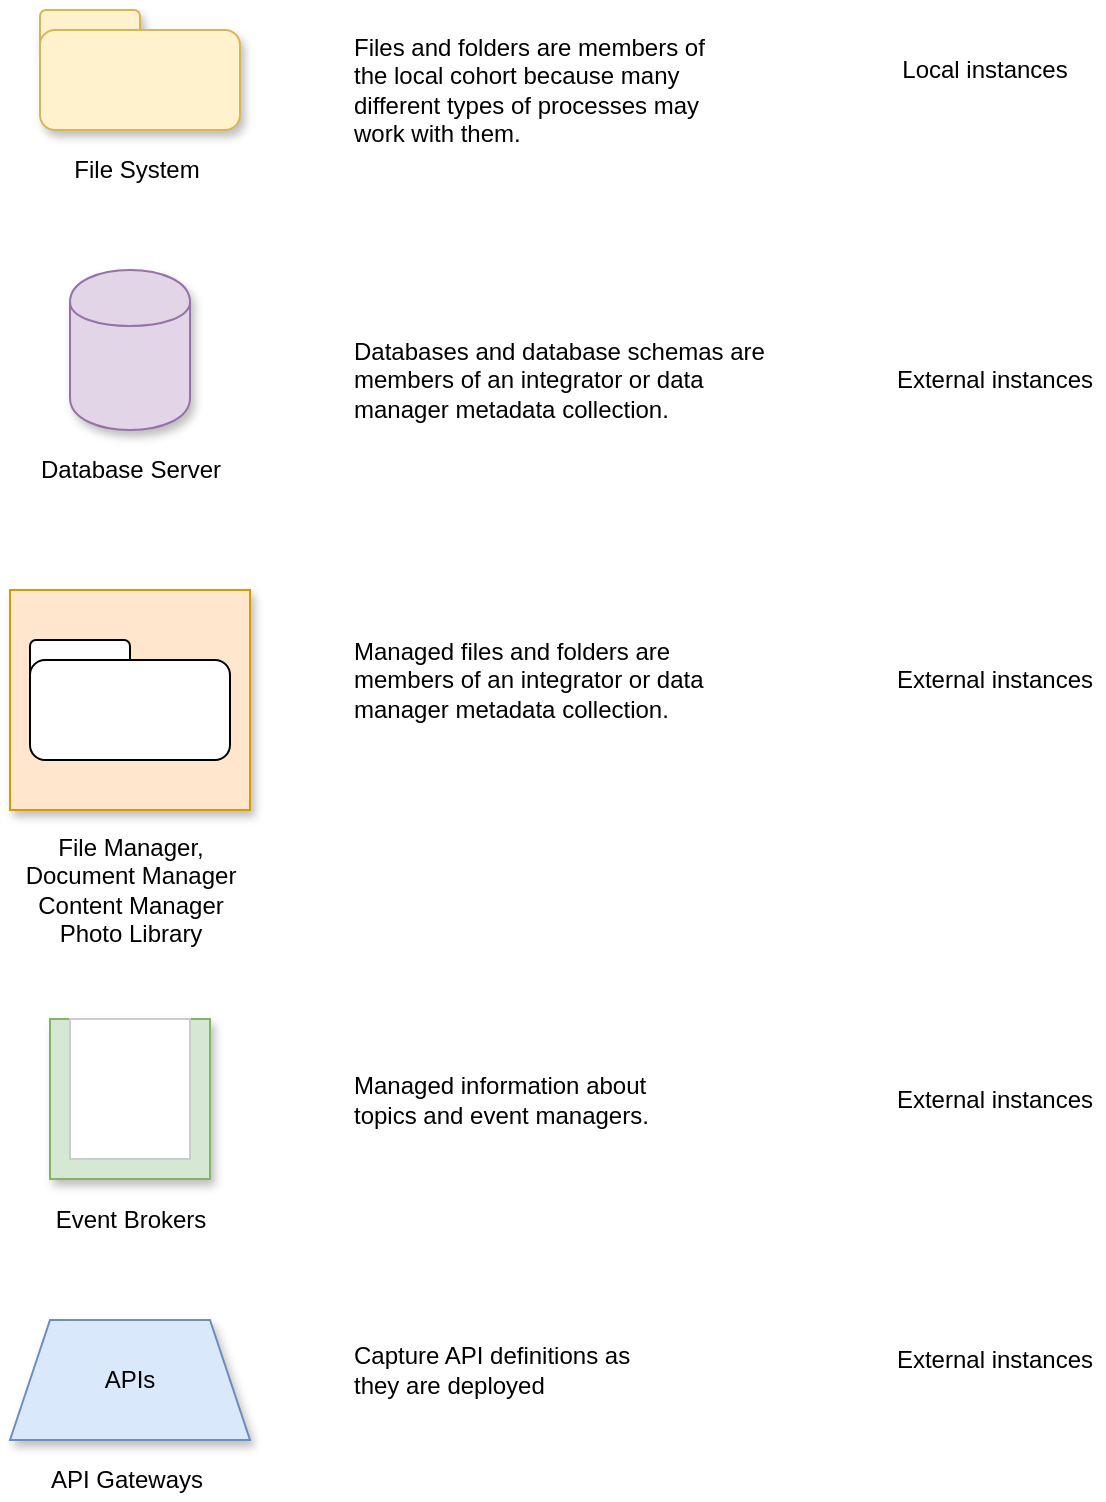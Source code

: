 <mxfile version="14.5.1" type="device" pages="4"><diagram id="SlQlz_FcPWQnLJF7tZ5z" name="data-managers"><mxGraphModel dx="1670" dy="787" grid="1" gridSize="10" guides="1" tooltips="1" connect="1" arrows="1" fold="1" page="1" pageScale="1" pageWidth="827" pageHeight="1169" math="0" shadow="0"><root><mxCell id="qEWORmq-P_R_PBA0xraj-0"/><mxCell id="qEWORmq-P_R_PBA0xraj-1" parent="qEWORmq-P_R_PBA0xraj-0"/><mxCell id="aL-94g7E4cJbYnGN59dc-1" value="Database Server" style="text;html=1;align=center;verticalAlign=middle;resizable=0;points=[];;autosize=1;" parent="qEWORmq-P_R_PBA0xraj-1" vertex="1"><mxGeometry x="100" y="300" width="110" height="20" as="geometry"/></mxCell><mxCell id="aL-94g7E4cJbYnGN59dc-2" value="" style="shape=cylinder;whiteSpace=wrap;html=1;boundedLbl=1;backgroundOutline=1;fillColor=#e1d5e7;strokeColor=#9673a6;shadow=1;" parent="qEWORmq-P_R_PBA0xraj-1" vertex="1"><mxGeometry x="125" y="210" width="60" height="80" as="geometry"/></mxCell><mxCell id="aL-94g7E4cJbYnGN59dc-5" value="File System" style="text;html=1;align=center;verticalAlign=middle;resizable=0;points=[];;autosize=1;" parent="qEWORmq-P_R_PBA0xraj-1" vertex="1"><mxGeometry x="117.5" y="150" width="80" height="20" as="geometry"/></mxCell><mxCell id="aL-94g7E4cJbYnGN59dc-7" value="" style="rounded=0;whiteSpace=wrap;html=1;fillColor=#ffe6cc;strokeColor=#d79b00;shadow=1;" parent="qEWORmq-P_R_PBA0xraj-1" vertex="1"><mxGeometry x="95" y="370" width="120" height="110" as="geometry"/></mxCell><mxCell id="aL-94g7E4cJbYnGN59dc-10" value="File Manager,&lt;br&gt;Document Manager&lt;br&gt;Content Manager&lt;br&gt;Photo Library" style="text;html=1;align=center;verticalAlign=middle;resizable=0;points=[];;autosize=1;" parent="qEWORmq-P_R_PBA0xraj-1" vertex="1"><mxGeometry x="95" y="490" width="120" height="60" as="geometry"/></mxCell><mxCell id="aL-94g7E4cJbYnGN59dc-11" value="" style="group;shadow=1;" parent="qEWORmq-P_R_PBA0xraj-1" vertex="1" connectable="0"><mxGeometry x="105" y="80" width="105" height="60" as="geometry"/></mxCell><mxCell id="aL-94g7E4cJbYnGN59dc-3" value="" style="rounded=1;whiteSpace=wrap;html=1;fillColor=#fff2cc;strokeColor=#d6b656;shadow=1;" parent="aL-94g7E4cJbYnGN59dc-11" vertex="1"><mxGeometry x="5" width="50" height="20" as="geometry"/></mxCell><mxCell id="aL-94g7E4cJbYnGN59dc-4" value="" style="rounded=1;whiteSpace=wrap;html=1;fillColor=#fff2cc;strokeColor=#d6b656;shadow=1;" parent="aL-94g7E4cJbYnGN59dc-11" vertex="1"><mxGeometry x="5" y="10" width="100" height="50" as="geometry"/></mxCell><mxCell id="aL-94g7E4cJbYnGN59dc-12" value="" style="group" parent="qEWORmq-P_R_PBA0xraj-1" vertex="1" connectable="0"><mxGeometry x="95" y="395" width="110" height="60" as="geometry"/></mxCell><mxCell id="aL-94g7E4cJbYnGN59dc-8" value="" style="rounded=1;whiteSpace=wrap;html=1;" parent="aL-94g7E4cJbYnGN59dc-12" vertex="1"><mxGeometry x="10" width="50" height="20" as="geometry"/></mxCell><mxCell id="aL-94g7E4cJbYnGN59dc-9" value="" style="rounded=1;whiteSpace=wrap;html=1;" parent="aL-94g7E4cJbYnGN59dc-12" vertex="1"><mxGeometry x="10" y="10" width="100" height="50" as="geometry"/></mxCell><mxCell id="aL-94g7E4cJbYnGN59dc-14" value="Files and folders are members of &lt;br&gt;the local cohort because many&lt;br&gt;different types of processes may&lt;br&gt;work with them." style="text;html=1;align=left;verticalAlign=middle;resizable=0;points=[];;autosize=1;" parent="qEWORmq-P_R_PBA0xraj-1" vertex="1"><mxGeometry x="265" y="90" width="190" height="60" as="geometry"/></mxCell><mxCell id="aL-94g7E4cJbYnGN59dc-15" value="Databases and database schemas are&lt;br&gt;members of an integrator or data&lt;br&gt;manager metadata collection." style="text;html=1;align=left;verticalAlign=middle;resizable=0;points=[];;autosize=1;" parent="qEWORmq-P_R_PBA0xraj-1" vertex="1"><mxGeometry x="265" y="240" width="220" height="50" as="geometry"/></mxCell><mxCell id="aL-94g7E4cJbYnGN59dc-16" value="Managed files and folders are&lt;br&gt;members of an integrator or data&lt;br&gt;manager metadata collection." style="text;html=1;align=left;verticalAlign=middle;resizable=0;points=[];;autosize=1;" parent="qEWORmq-P_R_PBA0xraj-1" vertex="1"><mxGeometry x="265" y="390" width="190" height="50" as="geometry"/></mxCell><mxCell id="aL-94g7E4cJbYnGN59dc-17" value="Local instances" style="text;html=1;align=center;verticalAlign=middle;resizable=0;points=[];;autosize=1;" parent="qEWORmq-P_R_PBA0xraj-1" vertex="1"><mxGeometry x="532" y="100" width="100" height="20" as="geometry"/></mxCell><mxCell id="aL-94g7E4cJbYnGN59dc-18" value="External instances" style="text;html=1;align=center;verticalAlign=middle;resizable=0;points=[];;autosize=1;" parent="qEWORmq-P_R_PBA0xraj-1" vertex="1"><mxGeometry x="532" y="255" width="110" height="20" as="geometry"/></mxCell><mxCell id="aL-94g7E4cJbYnGN59dc-19" value="External instances" style="text;html=1;align=center;verticalAlign=middle;resizable=0;points=[];;autosize=1;" parent="qEWORmq-P_R_PBA0xraj-1" vertex="1"><mxGeometry x="532" y="405" width="110" height="20" as="geometry"/></mxCell><mxCell id="wlb5mbQv9vV0DGQYJ9Wk-1" value="Event Brokers" style="text;html=1;align=center;verticalAlign=middle;resizable=0;points=[];;autosize=1;" parent="qEWORmq-P_R_PBA0xraj-1" vertex="1"><mxGeometry x="110" y="674.5" width="90" height="20" as="geometry"/></mxCell><mxCell id="wlb5mbQv9vV0DGQYJ9Wk-5" value="Managed information about&lt;br&gt;topics and event managers." style="text;html=1;align=left;verticalAlign=middle;resizable=0;points=[];;autosize=1;" parent="qEWORmq-P_R_PBA0xraj-1" vertex="1"><mxGeometry x="265" y="610" width="160" height="30" as="geometry"/></mxCell><mxCell id="wlb5mbQv9vV0DGQYJ9Wk-6" value="External instances" style="text;html=1;align=center;verticalAlign=middle;resizable=0;points=[];;autosize=1;" parent="qEWORmq-P_R_PBA0xraj-1" vertex="1"><mxGeometry x="532" y="615" width="110" height="20" as="geometry"/></mxCell><mxCell id="wlb5mbQv9vV0DGQYJ9Wk-7" value="" style="whiteSpace=wrap;html=1;aspect=fixed;fillColor=#d5e8d4;strokeColor=#82b366;shadow=1;" parent="qEWORmq-P_R_PBA0xraj-1" vertex="1"><mxGeometry x="115" y="584.5" width="80" height="80" as="geometry"/></mxCell><mxCell id="wlb5mbQv9vV0DGQYJ9Wk-8" value="" style="rounded=0;whiteSpace=wrap;html=1;strokeColor=#CCCCCC;" parent="qEWORmq-P_R_PBA0xraj-1" vertex="1"><mxGeometry x="125" y="584.5" width="60" height="70" as="geometry"/></mxCell><mxCell id="wlb5mbQv9vV0DGQYJ9Wk-9" value="APIs" style="shape=trapezoid;perimeter=trapezoidPerimeter;whiteSpace=wrap;html=1;fixedSize=1;strokeColor=#6c8ebf;fillColor=#dae8fc;shadow=1;" parent="qEWORmq-P_R_PBA0xraj-1" vertex="1"><mxGeometry x="95" y="735" width="120" height="60" as="geometry"/></mxCell><mxCell id="wlb5mbQv9vV0DGQYJ9Wk-10" value="API Gateways" style="text;html=1;align=center;verticalAlign=middle;resizable=0;points=[];autosize=1;" parent="qEWORmq-P_R_PBA0xraj-1" vertex="1"><mxGeometry x="107.5" y="805" width="90" height="20" as="geometry"/></mxCell><mxCell id="wlb5mbQv9vV0DGQYJ9Wk-11" value="Capture API definitions as&lt;br&gt;they are deployed" style="text;html=1;align=left;verticalAlign=middle;resizable=0;points=[];autosize=1;" parent="qEWORmq-P_R_PBA0xraj-1" vertex="1"><mxGeometry x="265" y="745" width="150" height="30" as="geometry"/></mxCell><mxCell id="wlb5mbQv9vV0DGQYJ9Wk-12" value="External instances" style="text;html=1;align=center;verticalAlign=middle;resizable=0;points=[];autosize=1;" parent="qEWORmq-P_R_PBA0xraj-1" vertex="1"><mxGeometry x="532" y="745" width="110" height="20" as="geometry"/></mxCell></root></mxGraphModel></diagram><diagram id="EOfyEIvWAuLpGd_Z11Gm" name="database-open-types"><mxGraphModel dx="1670" dy="787" grid="0" gridSize="10" guides="0" tooltips="1" connect="1" arrows="1" fold="1" page="1" pageScale="1" pageWidth="827" pageHeight="1169" math="0" shadow="0"><root><mxCell id="0"/><mxCell id="1" parent="0"/><mxCell id="QzzSCfnhz4Y8cJ4Taw_n-1" value="Software Server Platform" style="rounded=0;whiteSpace=wrap;html=1;fillColor=#f8cecc;strokeColor=#b85450;" parent="1" vertex="1"><mxGeometry x="43" y="500" width="585" height="60" as="geometry"/></mxCell><mxCell id="QzzSCfnhz4Y8cJ4Taw_n-2" value="Database Server" style="rounded=0;whiteSpace=wrap;html=1;fillColor=#ffe6cc;strokeColor=#d79b00;" parent="1" vertex="1"><mxGeometry x="43" y="430" width="586" height="60" as="geometry"/></mxCell><mxCell id="QzzSCfnhz4Y8cJ4Taw_n-3" value="Database Manager" style="rounded=0;whiteSpace=wrap;html=1;fillColor=#ffe6cc;strokeColor=#d79b00;strokeWidth=5;" parent="1" vertex="1"><mxGeometry x="43" y="360" width="587" height="60" as="geometry"/></mxCell><mxCell id="QzzSCfnhz4Y8cJ4Taw_n-5" value="(Software Server)" style="text;html=1;align=center;verticalAlign=middle;resizable=0;points=[];;autosize=1;" parent="1" vertex="1"><mxGeometry x="643" y="450" width="110" height="20" as="geometry"/></mxCell><mxCell id="QzzSCfnhz4Y8cJ4Taw_n-6" value="(Software Server Capability)" style="text;html=1;align=center;verticalAlign=middle;resizable=0;points=[];;autosize=1;" parent="1" vertex="1"><mxGeometry x="643" y="380" width="170" height="20" as="geometry"/></mxCell><mxCell id="QzzSCfnhz4Y8cJ4Taw_n-7" value="Database" style="rounded=0;whiteSpace=wrap;html=1;fillColor=#dae8fc;strokeColor=#6c8ebf;" parent="1" vertex="1"><mxGeometry x="43" y="290" width="310" height="60" as="geometry"/></mxCell><mxCell id="QzzSCfnhz4Y8cJ4Taw_n-8" value="Database" style="rounded=0;whiteSpace=wrap;html=1;fillColor=#dae8fc;strokeColor=#6c8ebf;" parent="1" vertex="1"><mxGeometry x="363" y="290" width="267" height="60" as="geometry"/></mxCell><mxCell id="QzzSCfnhz4Y8cJ4Taw_n-9" value="(Database -&amp;gt; DataStore -&amp;gt; Asset)" style="text;html=1;align=center;verticalAlign=middle;resizable=0;points=[];;autosize=1;" parent="1" vertex="1"><mxGeometry x="646" y="311" width="188" height="18" as="geometry"/></mxCell><mxCell id="QzzSCfnhz4Y8cJ4Taw_n-10" value="Database Schema" style="rounded=0;whiteSpace=wrap;html=1;fillColor=#d5e8d4;strokeColor=#82b366;" parent="1" vertex="1"><mxGeometry x="43" y="220" width="310" height="60" as="geometry"/></mxCell><mxCell id="QzzSCfnhz4Y8cJ4Taw_n-11" value="Database Schema" style="rounded=0;whiteSpace=wrap;html=1;fillColor=#d5e8d4;strokeColor=#82b366;" parent="1" vertex="1"><mxGeometry x="363" y="220" width="150" height="60" as="geometry"/></mxCell><mxCell id="QzzSCfnhz4Y8cJ4Taw_n-12" value="Database Schema" style="rounded=0;whiteSpace=wrap;html=1;fillColor=#d5e8d4;strokeColor=#82b366;" parent="1" vertex="1"><mxGeometry x="523" y="220" width="107" height="60" as="geometry"/></mxCell><mxCell id="QzzSCfnhz4Y8cJ4Taw_n-13" value="Table" style="rounded=0;whiteSpace=wrap;html=1;fillColor=#e1d5e7;strokeColor=#9673a6;" parent="1" vertex="1"><mxGeometry x="126" y="150" width="144" height="60" as="geometry"/></mxCell><mxCell id="QzzSCfnhz4Y8cJ4Taw_n-15" value="View" style="rounded=0;whiteSpace=wrap;html=1;fillColor=#e1d5e7;strokeColor=#9673a6;" parent="1" vertex="1"><mxGeometry x="283" y="150" width="70" height="60" as="geometry"/></mxCell><mxCell id="QzzSCfnhz4Y8cJ4Taw_n-16" value="Table" style="rounded=0;whiteSpace=wrap;html=1;fillColor=#e1d5e7;strokeColor=#9673a6;" parent="1" vertex="1"><mxGeometry x="523" y="150" width="106" height="60" as="geometry"/></mxCell><mxCell id="QzzSCfnhz4Y8cJ4Taw_n-17" value="Table" style="rounded=0;whiteSpace=wrap;html=1;fillColor=#e1d5e7;strokeColor=#9673a6;" parent="1" vertex="1"><mxGeometry x="363" y="150" width="70" height="60" as="geometry"/></mxCell><mxCell id="QzzSCfnhz4Y8cJ4Taw_n-18" value="Table" style="rounded=0;whiteSpace=wrap;html=1;fillColor=#e1d5e7;strokeColor=#9673a6;" parent="1" vertex="1"><mxGeometry x="443" y="150" width="70" height="60" as="geometry"/></mxCell><mxCell id="QzzSCfnhz4Y8cJ4Taw_n-19" value="Table" style="rounded=0;whiteSpace=wrap;html=1;fillColor=#e1d5e7;strokeColor=#9673a6;" parent="1" vertex="1"><mxGeometry x="43" y="150" width="67" height="60" as="geometry"/></mxCell><mxCell id="QzzSCfnhz4Y8cJ4Taw_n-20" value="(DeployedDatabaseSchema -&amp;gt; DataSet - &amp;gt; Asset)" style="text;html=1;align=center;verticalAlign=middle;resizable=0;points=[];;autosize=1;" parent="1" vertex="1"><mxGeometry x="648" y="254" width="275" height="18" as="geometry"/></mxCell><mxCell id="QzzSCfnhz4Y8cJ4Taw_n-21" value="Column" style="rounded=0;whiteSpace=wrap;html=1;rotation=-90;fillColor=#fff2cc;strokeColor=#d6b656;" parent="1" vertex="1"><mxGeometry x="24" y="90" width="70" height="30" as="geometry"/></mxCell><mxCell id="QzzSCfnhz4Y8cJ4Taw_n-22" value="Column" style="rounded=0;whiteSpace=wrap;html=1;rotation=-90;fillColor=#fff2cc;strokeColor=#d6b656;" parent="1" vertex="1"><mxGeometry x="61" y="90" width="70" height="30" as="geometry"/></mxCell><mxCell id="QzzSCfnhz4Y8cJ4Taw_n-23" value="Column" style="rounded=0;whiteSpace=wrap;html=1;rotation=-90;fillColor=#fff2cc;strokeColor=#d6b656;" parent="1" vertex="1"><mxGeometry x="107" y="90" width="70" height="30" as="geometry"/></mxCell><mxCell id="QzzSCfnhz4Y8cJ4Taw_n-24" value="Column" style="rounded=0;whiteSpace=wrap;html=1;rotation=-90;fillColor=#fff2cc;strokeColor=#d6b656;" parent="1" vertex="1"><mxGeometry x="144" y="90" width="70" height="30" as="geometry"/></mxCell><mxCell id="QzzSCfnhz4Y8cJ4Taw_n-25" value="Column" style="rounded=0;whiteSpace=wrap;html=1;rotation=-90;fillColor=#fff2cc;strokeColor=#d6b656;" parent="1" vertex="1"><mxGeometry x="183" y="90" width="70" height="30" as="geometry"/></mxCell><mxCell id="QzzSCfnhz4Y8cJ4Taw_n-26" value="Column" style="rounded=0;whiteSpace=wrap;html=1;rotation=-90;fillColor=#fff2cc;strokeColor=#d6b656;" parent="1" vertex="1"><mxGeometry x="220" y="90" width="70" height="30" as="geometry"/></mxCell><mxCell id="QzzSCfnhz4Y8cJ4Taw_n-30" style="edgeStyle=orthogonalEdgeStyle;rounded=0;orthogonalLoop=1;jettySize=auto;html=1;exitX=1;exitY=0.5;exitDx=0;exitDy=0;entryX=1;entryY=0.5;entryDx=0;entryDy=0;fillColor=#fff2cc;strokeColor=#d6b656;" parent="1" source="QzzSCfnhz4Y8cJ4Taw_n-28" target="QzzSCfnhz4Y8cJ4Taw_n-26" edge="1"><mxGeometry relative="1" as="geometry"/></mxCell><mxCell id="QzzSCfnhz4Y8cJ4Taw_n-28" value="Column" style="rounded=0;whiteSpace=wrap;html=1;rotation=-90;fillColor=#fff2cc;strokeColor=#d6b656;" parent="1" vertex="1"><mxGeometry x="264" y="90" width="70" height="30" as="geometry"/></mxCell><mxCell id="QzzSCfnhz4Y8cJ4Taw_n-31" style="edgeStyle=orthogonalEdgeStyle;rounded=0;orthogonalLoop=1;jettySize=auto;html=1;exitX=1;exitY=0.5;exitDx=0;exitDy=0;entryX=1;entryY=0.5;entryDx=0;entryDy=0;fillColor=#fff2cc;strokeColor=#d6b656;" parent="1" source="QzzSCfnhz4Y8cJ4Taw_n-29" target="QzzSCfnhz4Y8cJ4Taw_n-25" edge="1"><mxGeometry relative="1" as="geometry"/></mxCell><mxCell id="QzzSCfnhz4Y8cJ4Taw_n-29" value="Column" style="rounded=0;whiteSpace=wrap;html=1;rotation=-90;fillColor=#fff2cc;strokeColor=#d6b656;" parent="1" vertex="1"><mxGeometry x="301" y="90" width="70" height="30" as="geometry"/></mxCell><mxCell id="QzzSCfnhz4Y8cJ4Taw_n-32" value="Column" style="rounded=0;whiteSpace=wrap;html=1;rotation=-90;fillColor=#fff2cc;strokeColor=#d6b656;" parent="1" vertex="1"><mxGeometry x="345" y="92" width="70" height="30" as="geometry"/></mxCell><mxCell id="QzzSCfnhz4Y8cJ4Taw_n-33" value="Column" style="rounded=0;whiteSpace=wrap;html=1;rotation=-90;fillColor=#fff2cc;strokeColor=#d6b656;" parent="1" vertex="1"><mxGeometry x="382" y="92" width="70" height="30" as="geometry"/></mxCell><mxCell id="QzzSCfnhz4Y8cJ4Taw_n-34" value="Column" style="rounded=0;whiteSpace=wrap;html=1;rotation=-90;fillColor=#fff2cc;strokeColor=#d6b656;" parent="1" vertex="1"><mxGeometry x="423" y="91" width="70" height="30" as="geometry"/></mxCell><mxCell id="QzzSCfnhz4Y8cJ4Taw_n-35" value="Column" style="rounded=0;whiteSpace=wrap;html=1;rotation=-90;fillColor=#fff2cc;strokeColor=#d6b656;" parent="1" vertex="1"><mxGeometry x="460" y="91" width="70" height="30" as="geometry"/></mxCell><mxCell id="QzzSCfnhz4Y8cJ4Taw_n-36" value="Column" style="rounded=0;whiteSpace=wrap;html=1;rotation=-90;fillColor=#fff2cc;strokeColor=#d6b656;" parent="1" vertex="1"><mxGeometry x="504" y="92" width="70" height="30" as="geometry"/></mxCell><mxCell id="QzzSCfnhz4Y8cJ4Taw_n-37" value="Column" style="rounded=0;whiteSpace=wrap;html=1;rotation=-90;fillColor=#fff2cc;strokeColor=#d6b656;" parent="1" vertex="1"><mxGeometry x="541" y="92" width="70" height="30" as="geometry"/></mxCell><mxCell id="QzzSCfnhz4Y8cJ4Taw_n-38" value="Column" style="rounded=0;whiteSpace=wrap;html=1;rotation=-90;fillColor=#fff2cc;strokeColor=#d6b656;" parent="1" vertex="1"><mxGeometry x="578" y="92" width="70" height="30" as="geometry"/></mxCell><mxCell id="QzzSCfnhz4Y8cJ4Taw_n-40" value="(RelationalSchemaDBSchemaType -&amp;gt; ... -&amp;gt; SchemaType )" style="text;html=1;align=center;verticalAlign=middle;resizable=0;points=[];;autosize=1;" parent="1" vertex="1"><mxGeometry x="646" y="229" width="321" height="18" as="geometry"/></mxCell><mxCell id="QzzSCfnhz4Y8cJ4Taw_n-41" value="(RelationalTableType -&amp;gt; ... -&amp;gt; SchemaType )" style="text;html=1;align=center;verticalAlign=middle;resizable=0;points=[];;autosize=1;" parent="1" vertex="1"><mxGeometry x="645" y="159" width="245" height="18" as="geometry"/></mxCell><mxCell id="QzzSCfnhz4Y8cJ4Taw_n-42" value="(RelationalTable -&amp;gt; ... -&amp;gt; SchemaAttribute )" style="text;html=1;align=center;verticalAlign=middle;resizable=0;points=[];;autosize=1;" parent="1" vertex="1"><mxGeometry x="646" y="183" width="237" height="18" as="geometry"/></mxCell><mxCell id="QzzSCfnhz4Y8cJ4Taw_n-43" value="(RelationalColumnType -&amp;gt; ... -&amp;gt; SchemaType )" style="text;html=1;align=center;verticalAlign=middle;resizable=0;points=[];;autosize=1;" parent="1" vertex="1"><mxGeometry x="644" y="87" width="257" height="18" as="geometry"/></mxCell><mxCell id="QzzSCfnhz4Y8cJ4Taw_n-44" value="(RelationalColumn -&amp;gt; ... -&amp;gt; Schema Attribute )" style="text;html=1;align=center;verticalAlign=middle;resizable=0;points=[];;autosize=1;" parent="1" vertex="1"><mxGeometry x="645" y="112" width="253" height="18" as="geometry"/></mxCell><mxCell id="QzEzBpSN9a22EqBhRDwW-1" style="edgeStyle=orthogonalEdgeStyle;rounded=0;orthogonalLoop=1;jettySize=auto;html=1;exitX=0.5;exitY=1;exitDx=0;exitDy=0;entryX=0.5;entryY=0;entryDx=0;entryDy=0;endArrow=none;endFill=0;" parent="1" target="QzEzBpSN9a22EqBhRDwW-4" edge="1"><mxGeometry relative="1" as="geometry"><mxPoint x="174" y="728" as="sourcePoint"/></mxGeometry></mxCell><mxCell id="QzEzBpSN9a22EqBhRDwW-3" value="«classification»&lt;br&gt;&lt;b&gt;DatabaseServer&lt;/b&gt;" style="html=1;strokeColor=#6c8ebf;align=center;fillColor=#dae8fc;gradientColor=#7ea6e0;" parent="1" vertex="1"><mxGeometry x="71" y="679" width="206" height="50" as="geometry"/></mxCell><mxCell id="QzEzBpSN9a22EqBhRDwW-4" value="«entity»&lt;br&gt;&lt;b&gt;SoftwareServer&lt;/b&gt;" style="html=1;strokeColor=#d6b656;align=center;fillColor=#fff2cc;gradientColor=#ffd966;" parent="1" vertex="1"><mxGeometry x="71" y="768" width="206" height="50" as="geometry"/></mxCell><mxCell id="QzEzBpSN9a22EqBhRDwW-5" value="«entity»&lt;br&gt;&lt;b&gt;DeployedDatabaseSchema&lt;/b&gt;" style="html=1;strokeColor=#6c8ebf;align=center;fillColor=#dae8fc;gradientColor=#7ea6e0;" parent="1" vertex="1"><mxGeometry x="979" y="767" width="211" height="50" as="geometry"/></mxCell><mxCell id="QzEzBpSN9a22EqBhRDwW-35" style="edgeStyle=orthogonalEdgeStyle;rounded=0;orthogonalLoop=1;jettySize=auto;html=1;endArrow=none;endFill=0;" parent="1" source="QzEzBpSN9a22EqBhRDwW-11" target="QzEzBpSN9a22EqBhRDwW-5" edge="1"><mxGeometry relative="1" as="geometry"/></mxCell><mxCell id="QzEzBpSN9a22EqBhRDwW-11" value="«entity»&lt;br&gt;&lt;b&gt;Database&lt;/b&gt;" style="html=1;strokeColor=#6c8ebf;align=center;fillColor=#dae8fc;gradientColor=#7ea6e0;" parent="1" vertex="1"><mxGeometry x="654" y="767" width="206" height="50" as="geometry"/></mxCell><mxCell id="QzEzBpSN9a22EqBhRDwW-13" value="«entity»&lt;br&gt;&lt;b&gt;DatabaseManager&lt;/b&gt;" style="html=1;strokeColor=#6c8ebf;align=center;fillColor=#dae8fc;gradientColor=#7ea6e0;" parent="1" vertex="1"><mxGeometry x="366" y="767" width="206" height="50" as="geometry"/></mxCell><mxCell id="QzEzBpSN9a22EqBhRDwW-20" value="" style="endArrow=none;html=1;entryX=1;entryY=0.5;entryDx=0;entryDy=0;exitX=0;exitY=0.5;exitDx=0;exitDy=0;" parent="1" source="QzEzBpSN9a22EqBhRDwW-13" target="QzEzBpSN9a22EqBhRDwW-4" edge="1"><mxGeometry width="50" height="50" relative="1" as="geometry"><mxPoint x="705" y="773" as="sourcePoint"/><mxPoint x="290" y="773" as="targetPoint"/></mxGeometry></mxCell><mxCell id="QzEzBpSN9a22EqBhRDwW-21" value="«relationship»&lt;br&gt;&lt;b&gt;SoftwareServerSupportedCapability&lt;/b&gt;" style="html=1;strokeColor=#d6b656;align=center;fillColor=#fff2cc;gradientColor=#ffd966;" parent="1" vertex="1"><mxGeometry x="201" y="867.5" width="253" height="50" as="geometry"/></mxCell><mxCell id="QzEzBpSN9a22EqBhRDwW-22" value="" style="endArrow=none;dashed=1;html=1;entryX=0.5;entryY=0;" parent="1" target="QzEzBpSN9a22EqBhRDwW-21" edge="1"><mxGeometry width="50" height="50" relative="1" as="geometry"><mxPoint x="328" y="793" as="sourcePoint"/><mxPoint x="201" y="921" as="targetPoint"/></mxGeometry></mxCell><mxCell id="QzEzBpSN9a22EqBhRDwW-27" style="edgeStyle=orthogonalEdgeStyle;rounded=0;html=1;entryX=1;entryY=0.5;endArrow=none;endFill=0;jettySize=auto;orthogonalLoop=1;entryDx=0;entryDy=0;" parent="1" source="QzEzBpSN9a22EqBhRDwW-11" target="QzEzBpSN9a22EqBhRDwW-13" edge="1"><mxGeometry relative="1" as="geometry"><mxPoint x="544.167" y="811.033" as="sourcePoint"/><mxPoint x="544" y="1005.7" as="targetPoint"/></mxGeometry></mxCell><mxCell id="QzEzBpSN9a22EqBhRDwW-28" style="edgeStyle=orthogonalEdgeStyle;rounded=0;html=1;exitX=0.5;exitY=0;endArrow=none;endFill=0;jettySize=auto;orthogonalLoop=1;dashed=1;exitDx=0;exitDy=0;" parent="1" source="QzEzBpSN9a22EqBhRDwW-29" edge="1"><mxGeometry relative="1" as="geometry"><mxPoint x="617" y="792" as="targetPoint"/></mxGeometry></mxCell><mxCell id="QzEzBpSN9a22EqBhRDwW-29" value="«relationship»&lt;br&gt;&lt;b&gt;ServerAssetUse&lt;/b&gt;" style="html=1;strokeColor=#d6b656;align=center;fillColor=#fff2cc;gradientColor=#ffd966;" parent="1" vertex="1"><mxGeometry x="514" y="865" width="206" height="50" as="geometry"/></mxCell><mxCell id="QzEzBpSN9a22EqBhRDwW-41" value="" style="endArrow=none;dashed=1;html=1;exitX=0.5;exitY=0;exitDx=0;exitDy=0;" parent="1" source="QzEzBpSN9a22EqBhRDwW-43" edge="1"><mxGeometry width="50" height="50" relative="1" as="geometry"><mxPoint x="882" y="1045" as="sourcePoint"/><mxPoint x="926" y="790" as="targetPoint"/></mxGeometry></mxCell><mxCell id="QzEzBpSN9a22EqBhRDwW-43" value="«relationship»&lt;br&gt;&lt;b&gt;DataContentForDataSet&lt;/b&gt;" style="html=1;strokeColor=#6c8ebf;align=center;fillColor=#dae8fc;gradientColor=#7ea6e0;" parent="1" vertex="1"><mxGeometry x="822" y="867" width="206" height="50" as="geometry"/></mxCell><mxCell id="QzEzBpSN9a22EqBhRDwW-44" value="" style="endArrow=none;dashed=1;html=1;" parent="1" target="QzEzBpSN9a22EqBhRDwW-51" edge="1"><mxGeometry width="50" height="50" relative="1" as="geometry"><mxPoint x="1264" y="795" as="sourcePoint"/><mxPoint x="1283" y="903.5" as="targetPoint"/></mxGeometry></mxCell><mxCell id="QzEzBpSN9a22EqBhRDwW-49" value="" style="endArrow=none;html=1;exitX=1;exitY=0.5;" parent="1" edge="1"><mxGeometry width="50" height="50" relative="1" as="geometry"><mxPoint x="1187" y="794" as="sourcePoint"/><mxPoint x="1350" y="794" as="targetPoint"/></mxGeometry></mxCell><mxCell id="QzEzBpSN9a22EqBhRDwW-50" value="" style="group" parent="1" vertex="1" connectable="0"><mxGeometry x="1161" y="874.5" width="206" height="83.5" as="geometry"/></mxCell><mxCell id="QzEzBpSN9a22EqBhRDwW-51" value="«relationship»&lt;br&gt;&lt;b&gt;AssetSchemaType&lt;/b&gt;" style="html=1;strokeColor=#996185;align=center;fillColor=#e6d0de;gradientColor=#d5739d;" parent="QzEzBpSN9a22EqBhRDwW-50" vertex="1"><mxGeometry width="206" height="53" as="geometry"/></mxCell><mxCell id="QzEzBpSN9a22EqBhRDwW-67" style="edgeStyle=orthogonalEdgeStyle;rounded=0;orthogonalLoop=1;jettySize=auto;html=1;entryX=0;entryY=0.5;entryDx=0;entryDy=0;endArrow=none;endFill=0;" parent="1" source="QzEzBpSN9a22EqBhRDwW-62" target="QzEzBpSN9a22EqBhRDwW-66" edge="1"><mxGeometry relative="1" as="geometry"/></mxCell><mxCell id="QzEzBpSN9a22EqBhRDwW-62" value="«entity»&lt;br&gt;&lt;b&gt;RelationalDBSchemaType&lt;/b&gt;" style="html=1;strokeColor=#996185;align=center;fillColor=#e6d0de;gradientColor=#d5739d;" parent="1" vertex="1"><mxGeometry x="1322" y="768" width="199" height="50" as="geometry"/></mxCell><mxCell id="QzEzBpSN9a22EqBhRDwW-63" value="" style="group" parent="1" vertex="1" connectable="0"><mxGeometry x="1494" y="874" width="206" height="84" as="geometry"/></mxCell><mxCell id="QzEzBpSN9a22EqBhRDwW-64" value="«relationship»&lt;br&gt;&lt;b&gt;AttributeForSchema&lt;/b&gt;" style="html=1;strokeColor=#996185;align=center;fillColor=#e6d0de;gradientColor=#d5739d;" parent="QzEzBpSN9a22EqBhRDwW-63" vertex="1"><mxGeometry width="206" height="53" as="geometry"/></mxCell><mxCell id="QzEzBpSN9a22EqBhRDwW-70" style="edgeStyle=orthogonalEdgeStyle;rounded=0;orthogonalLoop=1;jettySize=auto;html=1;entryX=0;entryY=0.5;entryDx=0;entryDy=0;endArrow=none;endFill=0;" parent="1" source="QzEzBpSN9a22EqBhRDwW-66" target="QzEzBpSN9a22EqBhRDwW-69" edge="1"><mxGeometry relative="1" as="geometry"/></mxCell><mxCell id="QzEzBpSN9a22EqBhRDwW-66" value="«entity»&lt;br&gt;&lt;b&gt;RelationalTable&lt;/b&gt;" style="html=1;strokeColor=#996185;align=center;fillColor=#e6d0de;gradientColor=#d5739d;" parent="1" vertex="1"><mxGeometry x="1663" y="768" width="160" height="50" as="geometry"/></mxCell><mxCell id="QzEzBpSN9a22EqBhRDwW-68" value="" style="endArrow=none;dashed=1;html=1;entryX=0.5;entryY=0;entryDx=0;entryDy=0;" parent="1" target="QzEzBpSN9a22EqBhRDwW-64" edge="1"><mxGeometry width="50" height="50" relative="1" as="geometry"><mxPoint x="1599" y="793" as="sourcePoint"/><mxPoint x="1274" y="884.5" as="targetPoint"/></mxGeometry></mxCell><mxCell id="QzEzBpSN9a22EqBhRDwW-69" value="«entity»&lt;br&gt;&lt;b&gt;RelationalTableType&lt;/b&gt;" style="html=1;strokeColor=#996185;align=center;fillColor=#e6d0de;gradientColor=#d5739d;" parent="1" vertex="1"><mxGeometry x="1948" y="768" width="154" height="50" as="geometry"/></mxCell><mxCell id="QzEzBpSN9a22EqBhRDwW-71" value="" style="group" parent="1" vertex="1" connectable="0"><mxGeometry x="1785" y="876" width="206" height="84" as="geometry"/></mxCell><mxCell id="QzEzBpSN9a22EqBhRDwW-72" value="«relationship»&lt;br&gt;&lt;b&gt;SchemaTypeForAttribute&lt;/b&gt;" style="html=1;strokeColor=#996185;align=center;fillColor=#e6d0de;gradientColor=#d5739d;" parent="QzEzBpSN9a22EqBhRDwW-71" vertex="1"><mxGeometry width="206" height="53" as="geometry"/></mxCell><mxCell id="QzEzBpSN9a22EqBhRDwW-74" value="" style="endArrow=none;dashed=1;html=1;entryX=0.5;entryY=0;entryDx=0;entryDy=0;" parent="1" target="QzEzBpSN9a22EqBhRDwW-72" edge="1"><mxGeometry width="50" height="50" relative="1" as="geometry"><mxPoint x="1888" y="792" as="sourcePoint"/><mxPoint x="1607" y="884" as="targetPoint"/></mxGeometry></mxCell><mxCell id="QzEzBpSN9a22EqBhRDwW-75" style="edgeStyle=orthogonalEdgeStyle;rounded=0;orthogonalLoop=1;jettySize=auto;html=1;entryX=0;entryY=0.5;entryDx=0;entryDy=0;endArrow=none;endFill=0;" parent="1" target="QzEzBpSN9a22EqBhRDwW-79" edge="1"><mxGeometry relative="1" as="geometry"><mxPoint x="2102" y="794" as="sourcePoint"/></mxGeometry></mxCell><mxCell id="QzEzBpSN9a22EqBhRDwW-76" value="" style="group" parent="1" vertex="1" connectable="0"><mxGeometry x="2075" y="875" width="206" height="84" as="geometry"/></mxCell><mxCell id="QzEzBpSN9a22EqBhRDwW-77" value="«relationship»&lt;br&gt;&lt;b&gt;AttributeForSchema&lt;/b&gt;" style="html=1;strokeColor=#996185;align=center;fillColor=#e6d0de;gradientColor=#d5739d;" parent="QzEzBpSN9a22EqBhRDwW-76" vertex="1"><mxGeometry width="206" height="53" as="geometry"/></mxCell><mxCell id="QzEzBpSN9a22EqBhRDwW-78" style="edgeStyle=orthogonalEdgeStyle;rounded=0;orthogonalLoop=1;jettySize=auto;html=1;entryX=0;entryY=0.5;entryDx=0;entryDy=0;endArrow=none;endFill=0;" parent="1" source="QzEzBpSN9a22EqBhRDwW-79" target="QzEzBpSN9a22EqBhRDwW-81" edge="1"><mxGeometry relative="1" as="geometry"/></mxCell><mxCell id="QzEzBpSN9a22EqBhRDwW-79" value="«entity»&lt;br&gt;&lt;b&gt;RelationalColumn&lt;/b&gt;" style="html=1;strokeColor=#996185;align=center;fillColor=#e6d0de;gradientColor=#d5739d;" parent="1" vertex="1"><mxGeometry x="2244" y="769" width="160" height="50" as="geometry"/></mxCell><mxCell id="QzEzBpSN9a22EqBhRDwW-80" value="" style="endArrow=none;dashed=1;html=1;entryX=0.5;entryY=0;entryDx=0;entryDy=0;" parent="1" target="QzEzBpSN9a22EqBhRDwW-77" edge="1"><mxGeometry width="50" height="50" relative="1" as="geometry"><mxPoint x="2180" y="794" as="sourcePoint"/><mxPoint x="1855" y="885.5" as="targetPoint"/></mxGeometry></mxCell><mxCell id="QzEzBpSN9a22EqBhRDwW-81" value="«entity»&lt;br&gt;&lt;b&gt;RelationalColumnType&lt;/b&gt;" style="html=1;strokeColor=#996185;align=center;fillColor=#e6d0de;gradientColor=#d5739d;" parent="1" vertex="1"><mxGeometry x="2529" y="769" width="154" height="50" as="geometry"/></mxCell><mxCell id="QzEzBpSN9a22EqBhRDwW-82" value="" style="group" parent="1" vertex="1" connectable="0"><mxGeometry x="2366" y="877" width="206" height="84" as="geometry"/></mxCell><mxCell id="QzEzBpSN9a22EqBhRDwW-83" value="«relationship»&lt;br&gt;&lt;b&gt;SchemaTypeForAttribute&lt;/b&gt;" style="html=1;strokeColor=#996185;align=center;fillColor=#e6d0de;gradientColor=#d5739d;" parent="QzEzBpSN9a22EqBhRDwW-82" vertex="1"><mxGeometry width="206" height="53" as="geometry"/></mxCell><mxCell id="QzEzBpSN9a22EqBhRDwW-84" value="" style="endArrow=none;dashed=1;html=1;entryX=0.5;entryY=0;entryDx=0;entryDy=0;" parent="1" target="QzEzBpSN9a22EqBhRDwW-83" edge="1"><mxGeometry width="50" height="50" relative="1" as="geometry"><mxPoint x="2469" y="793" as="sourcePoint"/><mxPoint x="2188" y="885" as="targetPoint"/></mxGeometry></mxCell><mxCell id="QzEzBpSN9a22EqBhRDwW-85" style="edgeStyle=orthogonalEdgeStyle;rounded=0;orthogonalLoop=1;jettySize=auto;html=1;exitX=0.5;exitY=1;exitDx=0;exitDy=0;entryX=0.5;entryY=0;entryDx=0;entryDy=0;endArrow=none;endFill=0;" parent="1" target="QzEzBpSN9a22EqBhRDwW-87" edge="1"><mxGeometry relative="1" as="geometry"><mxPoint x="302" y="1204" as="sourcePoint"/></mxGeometry></mxCell><mxCell id="QzEzBpSN9a22EqBhRDwW-86" value="«classification»&lt;br&gt;&lt;b&gt;DatabaseServer&lt;/b&gt;" style="html=1;strokeColor=#6c8ebf;align=center;fillColor=#dae8fc;gradientColor=#7ea6e0;" parent="1" vertex="1"><mxGeometry x="199" y="1155" width="206" height="50" as="geometry"/></mxCell><mxCell id="QzEzBpSN9a22EqBhRDwW-87" value="«entity»&lt;br&gt;&lt;b&gt;SoftwareServer&lt;/b&gt;" style="html=1;strokeColor=#d6b656;align=center;fillColor=#fff2cc;gradientColor=#ffd966;" parent="1" vertex="1"><mxGeometry x="199" y="1244" width="206" height="50" as="geometry"/></mxCell><mxCell id="QzEzBpSN9a22EqBhRDwW-88" value="«entity»&lt;br&gt;&lt;b&gt;DeployedDatabaseSchema&lt;/b&gt;" style="html=1;strokeColor=#6c8ebf;align=center;fillColor=#dae8fc;gradientColor=#7ea6e0;" parent="1" vertex="1"><mxGeometry x="1107" y="1243" width="211" height="50" as="geometry"/></mxCell><mxCell id="QzEzBpSN9a22EqBhRDwW-89" style="edgeStyle=orthogonalEdgeStyle;rounded=0;orthogonalLoop=1;jettySize=auto;html=1;endArrow=none;endFill=0;" parent="1" source="QzEzBpSN9a22EqBhRDwW-90" target="QzEzBpSN9a22EqBhRDwW-88" edge="1"><mxGeometry relative="1" as="geometry"/></mxCell><mxCell id="QzEzBpSN9a22EqBhRDwW-90" value="«entity»&lt;br&gt;&lt;b&gt;Database&lt;/b&gt;" style="html=1;strokeColor=#6c8ebf;align=center;fillColor=#dae8fc;gradientColor=#7ea6e0;" parent="1" vertex="1"><mxGeometry x="782" y="1243" width="206" height="50" as="geometry"/></mxCell><mxCell id="QzEzBpSN9a22EqBhRDwW-91" value="«entity»&lt;br&gt;&lt;b&gt;DatabaseManager&lt;/b&gt;" style="html=1;strokeColor=#6c8ebf;align=center;fillColor=#dae8fc;gradientColor=#7ea6e0;" parent="1" vertex="1"><mxGeometry x="494" y="1243" width="206" height="50" as="geometry"/></mxCell><mxCell id="QzEzBpSN9a22EqBhRDwW-92" value="" style="endArrow=none;html=1;entryX=1;entryY=0.5;entryDx=0;entryDy=0;exitX=0;exitY=0.5;exitDx=0;exitDy=0;" parent="1" source="QzEzBpSN9a22EqBhRDwW-91" target="QzEzBpSN9a22EqBhRDwW-87" edge="1"><mxGeometry width="50" height="50" relative="1" as="geometry"><mxPoint x="833" y="1249" as="sourcePoint"/><mxPoint x="418" y="1249" as="targetPoint"/></mxGeometry></mxCell><mxCell id="QzEzBpSN9a22EqBhRDwW-93" value="«relationship»&lt;br&gt;&lt;b&gt;SoftwareServerSupportedCapability&lt;/b&gt;" style="html=1;strokeColor=#d6b656;align=center;fillColor=#fff2cc;gradientColor=#ffd966;" parent="1" vertex="1"><mxGeometry x="329" y="1343.5" width="253" height="50" as="geometry"/></mxCell><mxCell id="QzEzBpSN9a22EqBhRDwW-94" value="" style="endArrow=none;dashed=1;html=1;entryX=0.5;entryY=0;" parent="1" target="QzEzBpSN9a22EqBhRDwW-93" edge="1"><mxGeometry width="50" height="50" relative="1" as="geometry"><mxPoint x="456" y="1269" as="sourcePoint"/><mxPoint x="329" y="1397" as="targetPoint"/></mxGeometry></mxCell><mxCell id="QzEzBpSN9a22EqBhRDwW-95" style="edgeStyle=orthogonalEdgeStyle;rounded=0;html=1;entryX=1;entryY=0.5;endArrow=none;endFill=0;jettySize=auto;orthogonalLoop=1;entryDx=0;entryDy=0;" parent="1" source="QzEzBpSN9a22EqBhRDwW-90" target="QzEzBpSN9a22EqBhRDwW-91" edge="1"><mxGeometry relative="1" as="geometry"><mxPoint x="672.167" y="1287.033" as="sourcePoint"/><mxPoint x="672" y="1481.7" as="targetPoint"/></mxGeometry></mxCell><mxCell id="QzEzBpSN9a22EqBhRDwW-96" style="edgeStyle=orthogonalEdgeStyle;rounded=0;html=1;exitX=0.5;exitY=0;endArrow=none;endFill=0;jettySize=auto;orthogonalLoop=1;dashed=1;exitDx=0;exitDy=0;" parent="1" source="QzEzBpSN9a22EqBhRDwW-97" edge="1"><mxGeometry relative="1" as="geometry"><mxPoint x="745" y="1268" as="targetPoint"/></mxGeometry></mxCell><mxCell id="QzEzBpSN9a22EqBhRDwW-97" value="«relationship»&lt;br&gt;&lt;b&gt;ServerAssetUse&lt;/b&gt;" style="html=1;strokeColor=#d6b656;align=center;fillColor=#fff2cc;gradientColor=#ffd966;" parent="1" vertex="1"><mxGeometry x="642" y="1341" width="206" height="50" as="geometry"/></mxCell><mxCell id="QzEzBpSN9a22EqBhRDwW-98" value="" style="endArrow=none;dashed=1;html=1;exitX=0.5;exitY=0;exitDx=0;exitDy=0;" parent="1" source="QzEzBpSN9a22EqBhRDwW-99" edge="1"><mxGeometry width="50" height="50" relative="1" as="geometry"><mxPoint x="1010" y="1521" as="sourcePoint"/><mxPoint x="1054" y="1266" as="targetPoint"/></mxGeometry></mxCell><mxCell id="QzEzBpSN9a22EqBhRDwW-99" value="«relationship»&lt;br&gt;&lt;b&gt;DataContentForDataSet&lt;/b&gt;" style="html=1;strokeColor=#6c8ebf;align=center;fillColor=#dae8fc;gradientColor=#7ea6e0;" parent="1" vertex="1"><mxGeometry x="950" y="1343" width="206" height="50" as="geometry"/></mxCell><mxCell id="QzEzBpSN9a22EqBhRDwW-100" value="" style="endArrow=none;dashed=1;html=1;" parent="1" target="QzEzBpSN9a22EqBhRDwW-103" edge="1"><mxGeometry width="50" height="50" relative="1" as="geometry"><mxPoint x="1392" y="1271" as="sourcePoint"/><mxPoint x="1411" y="1379.5" as="targetPoint"/></mxGeometry></mxCell><mxCell id="QzEzBpSN9a22EqBhRDwW-101" value="" style="endArrow=none;html=1;exitX=1;exitY=0.5;" parent="1" edge="1"><mxGeometry width="50" height="50" relative="1" as="geometry"><mxPoint x="1315" y="1270" as="sourcePoint"/><mxPoint x="1478" y="1270" as="targetPoint"/></mxGeometry></mxCell><mxCell id="QzEzBpSN9a22EqBhRDwW-102" value="" style="group" parent="1" vertex="1" connectable="0"><mxGeometry x="1289" y="1350.5" width="206" height="83.5" as="geometry"/></mxCell><mxCell id="QzEzBpSN9a22EqBhRDwW-103" value="«relationship»&lt;br&gt;&lt;b&gt;AssetSchemaType&lt;/b&gt;" style="html=1;strokeColor=#996185;align=center;fillColor=#e6d0de;gradientColor=#d5739d;" parent="QzEzBpSN9a22EqBhRDwW-102" vertex="1"><mxGeometry width="206" height="53" as="geometry"/></mxCell><mxCell id="QzEzBpSN9a22EqBhRDwW-104" style="edgeStyle=orthogonalEdgeStyle;rounded=0;orthogonalLoop=1;jettySize=auto;html=1;entryX=0;entryY=0.5;entryDx=0;entryDy=0;endArrow=none;endFill=0;" parent="1" source="QzEzBpSN9a22EqBhRDwW-105" target="QzEzBpSN9a22EqBhRDwW-109" edge="1"><mxGeometry relative="1" as="geometry"/></mxCell><mxCell id="QzEzBpSN9a22EqBhRDwW-105" value="«entity»&lt;br&gt;&lt;b&gt;RelationalDBSchemaType&lt;/b&gt;" style="html=1;strokeColor=#996185;align=center;fillColor=#e6d0de;gradientColor=#d5739d;" parent="1" vertex="1"><mxGeometry x="1450" y="1244" width="199" height="50" as="geometry"/></mxCell><mxCell id="QzEzBpSN9a22EqBhRDwW-106" value="" style="group" parent="1" vertex="1" connectable="0"><mxGeometry x="1622" y="1350" width="206" height="84" as="geometry"/></mxCell><mxCell id="QzEzBpSN9a22EqBhRDwW-107" value="«relationship»&lt;br&gt;&lt;b&gt;AttributeForSchema&lt;/b&gt;" style="html=1;strokeColor=#996185;align=center;fillColor=#e6d0de;gradientColor=#d5739d;" parent="QzEzBpSN9a22EqBhRDwW-106" vertex="1"><mxGeometry width="206" height="53" as="geometry"/></mxCell><mxCell id="QzEzBpSN9a22EqBhRDwW-108" style="edgeStyle=orthogonalEdgeStyle;rounded=0;orthogonalLoop=1;jettySize=auto;html=1;entryX=0;entryY=0.5;entryDx=0;entryDy=0;endArrow=none;endFill=0;" parent="1" source="QzEzBpSN9a22EqBhRDwW-109" edge="1"><mxGeometry relative="1" as="geometry"><mxPoint x="2076" y="1269" as="targetPoint"/></mxGeometry></mxCell><mxCell id="QzEzBpSN9a22EqBhRDwW-109" value="«entity»&lt;br&gt;&lt;b&gt;RelationalTable&lt;/b&gt;" style="html=1;strokeColor=#996185;align=center;fillColor=#e6d0de;gradientColor=#d5739d;" parent="1" vertex="1"><mxGeometry x="1791" y="1244" width="160" height="50" as="geometry"/></mxCell><mxCell id="QzEzBpSN9a22EqBhRDwW-110" value="" style="endArrow=none;dashed=1;html=1;entryX=0.5;entryY=0;entryDx=0;entryDy=0;" parent="1" target="QzEzBpSN9a22EqBhRDwW-107" edge="1"><mxGeometry width="50" height="50" relative="1" as="geometry"><mxPoint x="1727" y="1269" as="sourcePoint"/><mxPoint x="1402" y="1360.5" as="targetPoint"/></mxGeometry></mxCell><mxCell id="QzEzBpSN9a22EqBhRDwW-112" value="" style="group" parent="1" vertex="1" connectable="0"><mxGeometry x="1913" y="1352" width="206" height="84" as="geometry"/></mxCell><mxCell id="QzEzBpSN9a22EqBhRDwW-113" value="«relationship»&lt;br&gt;&lt;b&gt;NestedSchemaAttribute&lt;/b&gt;" style="html=1;strokeColor=#996185;align=center;fillColor=#e6d0de;gradientColor=#d5739d;" parent="QzEzBpSN9a22EqBhRDwW-112" vertex="1"><mxGeometry width="206" height="53" as="geometry"/></mxCell><mxCell id="QzEzBpSN9a22EqBhRDwW-114" value="" style="endArrow=none;dashed=1;html=1;entryX=0.5;entryY=0;entryDx=0;entryDy=0;" parent="1" target="QzEzBpSN9a22EqBhRDwW-113" edge="1"><mxGeometry width="50" height="50" relative="1" as="geometry"><mxPoint x="2016" y="1268" as="sourcePoint"/><mxPoint x="1735" y="1360" as="targetPoint"/></mxGeometry></mxCell><mxCell id="QzEzBpSN9a22EqBhRDwW-119" value="«entity»&lt;br&gt;&lt;b&gt;RelationalColumn&lt;/b&gt;" style="html=1;strokeColor=#996185;align=center;fillColor=#e6d0de;gradientColor=#d5739d;" parent="1" vertex="1"><mxGeometry x="2076" y="1239" width="160" height="50" as="geometry"/></mxCell><mxCell id="QzEzBpSN9a22EqBhRDwW-129" style="edgeStyle=orthogonalEdgeStyle;rounded=0;orthogonalLoop=1;jettySize=auto;html=1;endArrow=none;endFill=0;" parent="1" source="QzEzBpSN9a22EqBhRDwW-128" target="QzEzBpSN9a22EqBhRDwW-109" edge="1"><mxGeometry relative="1" as="geometry"/></mxCell><mxCell id="QzEzBpSN9a22EqBhRDwW-128" value="«classification»&lt;br&gt;&lt;b&gt;TypeEmbeddedAttribute&lt;/b&gt;" style="html=1;strokeColor=#996185;align=center;fillColor=#e6d0de;gradientColor=#d5739d;" parent="1" vertex="1"><mxGeometry x="1785" y="1156" width="173" height="50" as="geometry"/></mxCell><mxCell id="QzEzBpSN9a22EqBhRDwW-130" style="edgeStyle=orthogonalEdgeStyle;rounded=0;orthogonalLoop=1;jettySize=auto;html=1;endArrow=none;endFill=0;" parent="1" source="QzEzBpSN9a22EqBhRDwW-131" edge="1"><mxGeometry relative="1" as="geometry"><mxPoint x="2156" y="1241" as="targetPoint"/></mxGeometry></mxCell><mxCell id="QzEzBpSN9a22EqBhRDwW-131" value="«classification»&lt;br&gt;&lt;b&gt;TypeEmbeddedAttribute&lt;/b&gt;" style="html=1;strokeColor=#996185;align=center;fillColor=#e6d0de;gradientColor=#d5739d;" parent="1" vertex="1"><mxGeometry x="2070" y="1153" width="173" height="50" as="geometry"/></mxCell><mxCell id="QzEzBpSN9a22EqBhRDwW-137" style="edgeStyle=orthogonalEdgeStyle;rounded=0;orthogonalLoop=1;jettySize=auto;html=1;endArrow=none;endFill=0;fillColor=#f5f5f5;strokeColor=#666666;" parent="1" source="QzEzBpSN9a22EqBhRDwW-132" target="QzEzBpSN9a22EqBhRDwW-133" edge="1"><mxGeometry relative="1" as="geometry"/></mxCell><mxCell id="QzEzBpSN9a22EqBhRDwW-132" value="DatabaseManager" style="rounded=0;whiteSpace=wrap;html=1;fillColor=#f5f5f5;strokeColor=#666666;fontColor=#333333;" parent="1" vertex="1"><mxGeometry x="766" y="1514" width="120" height="60" as="geometry"/></mxCell><mxCell id="QzEzBpSN9a22EqBhRDwW-138" style="edgeStyle=orthogonalEdgeStyle;rounded=0;orthogonalLoop=1;jettySize=auto;html=1;endArrow=none;endFill=0;fillColor=#f5f5f5;strokeColor=#666666;" parent="1" source="QzEzBpSN9a22EqBhRDwW-133" target="QzEzBpSN9a22EqBhRDwW-134" edge="1"><mxGeometry relative="1" as="geometry"/></mxCell><mxCell id="QzEzBpSN9a22EqBhRDwW-133" value="Database" style="rounded=0;whiteSpace=wrap;html=1;fillColor=#f5f5f5;strokeColor=#666666;fontColor=#333333;" parent="1" vertex="1"><mxGeometry x="940" y="1514" width="120" height="60" as="geometry"/></mxCell><mxCell id="QzEzBpSN9a22EqBhRDwW-139" style="edgeStyle=orthogonalEdgeStyle;rounded=0;orthogonalLoop=1;jettySize=auto;html=1;endArrow=none;endFill=0;fillColor=#f5f5f5;strokeColor=#666666;" parent="1" source="QzEzBpSN9a22EqBhRDwW-134" target="QzEzBpSN9a22EqBhRDwW-135" edge="1"><mxGeometry relative="1" as="geometry"/></mxCell><mxCell id="QzEzBpSN9a22EqBhRDwW-134" value="DatabaseSchema" style="rounded=0;whiteSpace=wrap;html=1;fillColor=#f5f5f5;strokeColor=#666666;fontColor=#333333;" parent="1" vertex="1"><mxGeometry x="1113" y="1514" width="120" height="60" as="geometry"/></mxCell><mxCell id="QzEzBpSN9a22EqBhRDwW-140" style="edgeStyle=orthogonalEdgeStyle;rounded=0;orthogonalLoop=1;jettySize=auto;html=1;endArrow=none;endFill=0;fillColor=#f5f5f5;strokeColor=#666666;" parent="1" source="QzEzBpSN9a22EqBhRDwW-135" target="QzEzBpSN9a22EqBhRDwW-136" edge="1"><mxGeometry relative="1" as="geometry"/></mxCell><mxCell id="QzEzBpSN9a22EqBhRDwW-135" value="DatabaseTable" style="rounded=0;whiteSpace=wrap;html=1;fillColor=#f5f5f5;strokeColor=#666666;fontColor=#333333;" parent="1" vertex="1"><mxGeometry x="1287" y="1514" width="120" height="60" as="geometry"/></mxCell><mxCell id="QzEzBpSN9a22EqBhRDwW-136" value="DatabaseColumn" style="rounded=0;whiteSpace=wrap;html=1;fillColor=#f5f5f5;strokeColor=#666666;fontColor=#333333;" parent="1" vertex="1"><mxGeometry x="1460" y="1514" width="120" height="60" as="geometry"/></mxCell></root></mxGraphModel></diagram><diagram name="data-manager-schemas" id="S-p9LnhpeB1JUJghR1PW"><mxGraphModel dx="3610" dy="1312" grid="0" gridSize="10" guides="1" tooltips="1" connect="1" arrows="1" fold="1" page="1" pageScale="1" pageWidth="827" pageHeight="1169" math="0" shadow="0"><root><mxCell id="fz7YqZF-K1fS1Ue_-2_G-0"/><mxCell id="fz7YqZF-K1fS1Ue_-2_G-1" parent="fz7YqZF-K1fS1Ue_-2_G-0"/><mxCell id="fz7YqZF-K1fS1Ue_-2_G-2" style="edgeStyle=orthogonalEdgeStyle;rounded=0;orthogonalLoop=1;jettySize=auto;html=1;exitX=0.5;exitY=1;exitDx=0;exitDy=0;entryX=0;entryY=0.5;entryDx=0;entryDy=0;" edge="1" parent="fz7YqZF-K1fS1Ue_-2_G-1" source="fz7YqZF-K1fS1Ue_-2_G-4" target="fz7YqZF-K1fS1Ue_-2_G-8"><mxGeometry relative="1" as="geometry"/></mxCell><mxCell id="fz7YqZF-K1fS1Ue_-2_G-3" style="edgeStyle=orthogonalEdgeStyle;rounded=0;orthogonalLoop=1;jettySize=auto;html=1;fontSize=50;" edge="1" parent="fz7YqZF-K1fS1Ue_-2_G-1" source="fz7YqZF-K1fS1Ue_-2_G-4"><mxGeometry relative="1" as="geometry"><mxPoint x="210" y="270" as="targetPoint"/></mxGeometry></mxCell><mxCell id="fz7YqZF-K1fS1Ue_-2_G-4" value="Topic" style="rounded=0;whiteSpace=wrap;html=1;shadow=0;fillColor=#fff2cc;strokeColor=#d6b656;" vertex="1" parent="fz7YqZF-K1fS1Ue_-2_G-1"><mxGeometry x="150" y="120" width="120" height="60" as="geometry"/></mxCell><mxCell id="fz7YqZF-K1fS1Ue_-2_G-5" style="edgeStyle=orthogonalEdgeStyle;rounded=0;orthogonalLoop=1;jettySize=auto;html=1;entryX=0;entryY=0.5;entryDx=0;entryDy=0;fontSize=12;" edge="1" parent="fz7YqZF-K1fS1Ue_-2_G-1" source="fz7YqZF-K1fS1Ue_-2_G-8" target="fz7YqZF-K1fS1Ue_-2_G-9"><mxGeometry relative="1" as="geometry"/></mxCell><mxCell id="fz7YqZF-K1fS1Ue_-2_G-6" style="edgeStyle=orthogonalEdgeStyle;rounded=0;orthogonalLoop=1;jettySize=auto;html=1;entryX=0;entryY=0.5;entryDx=0;entryDy=0;fontSize=12;" edge="1" parent="fz7YqZF-K1fS1Ue_-2_G-1" source="fz7YqZF-K1fS1Ue_-2_G-8" target="fz7YqZF-K1fS1Ue_-2_G-13"><mxGeometry relative="1" as="geometry"/></mxCell><mxCell id="fz7YqZF-K1fS1Ue_-2_G-7" style="edgeStyle=orthogonalEdgeStyle;rounded=0;orthogonalLoop=1;jettySize=auto;html=1;entryX=0;entryY=0.5;entryDx=0;entryDy=0;fontSize=12;" edge="1" parent="fz7YqZF-K1fS1Ue_-2_G-1" source="fz7YqZF-K1fS1Ue_-2_G-8" target="fz7YqZF-K1fS1Ue_-2_G-10"><mxGeometry relative="1" as="geometry"/></mxCell><mxCell id="fz7YqZF-K1fS1Ue_-2_G-8" value="EventType" style="rounded=0;whiteSpace=wrap;html=1;shadow=0;fillColor=#e1d5e7;strokeColor=#9673a6;" vertex="1" parent="fz7YqZF-K1fS1Ue_-2_G-1"><mxGeometry x="294" y="210" width="120" height="60" as="geometry"/></mxCell><mxCell id="fz7YqZF-K1fS1Ue_-2_G-9" value="SchemaAttribute" style="rounded=0;whiteSpace=wrap;html=1;shadow=0;fillColor=#e1d5e7;fontSize=12;strokeColor=#9673a6;" vertex="1" parent="fz7YqZF-K1fS1Ue_-2_G-1"><mxGeometry x="490" y="142" width="110" height="50" as="geometry"/></mxCell><mxCell id="fz7YqZF-K1fS1Ue_-2_G-10" value="SchemaAttribute" style="rounded=0;whiteSpace=wrap;html=1;shadow=0;fillColor=#e1d5e7;fontSize=12;strokeColor=#9673a6;" vertex="1" parent="fz7YqZF-K1fS1Ue_-2_G-1"><mxGeometry x="490" y="288" width="110" height="50" as="geometry"/></mxCell><mxCell id="fz7YqZF-K1fS1Ue_-2_G-13" value="SchemaAttribute" style="rounded=0;whiteSpace=wrap;html=1;shadow=0;fillColor=#e1d5e7;fontSize=12;strokeColor=#9673a6;" vertex="1" parent="fz7YqZF-K1fS1Ue_-2_G-1"><mxGeometry x="490" y="215" width="110" height="50" as="geometry"/></mxCell><mxCell id="fz7YqZF-K1fS1Ue_-2_G-16" value="Many EventTypes possible" style="text;html=1;strokeColor=none;fillColor=none;align=center;verticalAlign=middle;whiteSpace=wrap;rounded=0;shadow=0;fontSize=12;" vertex="1" parent="fz7YqZF-K1fS1Ue_-2_G-1"><mxGeometry x="160" y="330" width="110" height="20" as="geometry"/></mxCell><mxCell id="fz7YqZF-K1fS1Ue_-2_G-17" value="." style="text;html=1;align=center;verticalAlign=middle;resizable=0;points=[];autosize=1;fontSize=30;fontStyle=1" vertex="1" parent="fz7YqZF-K1fS1Ue_-2_G-1"><mxGeometry x="200" y="255" width="20" height="40" as="geometry"/></mxCell><mxCell id="fz7YqZF-K1fS1Ue_-2_G-18" value="." style="text;html=1;align=center;verticalAlign=middle;resizable=0;points=[];autosize=1;fontSize=30;fontStyle=1" vertex="1" parent="fz7YqZF-K1fS1Ue_-2_G-1"><mxGeometry x="200" y="265" width="20" height="40" as="geometry"/></mxCell><mxCell id="fz7YqZF-K1fS1Ue_-2_G-19" value="." style="text;html=1;align=center;verticalAlign=middle;resizable=0;points=[];autosize=1;fontSize=30;fontStyle=1" vertex="1" parent="fz7YqZF-K1fS1Ue_-2_G-1"><mxGeometry x="200" y="275" width="20" height="40" as="geometry"/></mxCell><mxCell id="fz7YqZF-K1fS1Ue_-2_G-85" value="TypedSchemaAttribute&lt;br&gt;classification" style="text;html=1;align=center;verticalAlign=middle;resizable=0;points=[];autosize=1;fontSize=12;" vertex="1" parent="fz7YqZF-K1fS1Ue_-2_G-1"><mxGeometry x="15" y="7" width="140" height="30" as="geometry"/></mxCell><mxCell id="fz7YqZF-K1fS1Ue_-2_G-101" value="SchemaType" style="rounded=0;whiteSpace=wrap;html=1;shadow=0;fillColor=#e1d5e7;fontSize=12;strokeColor=#9673a6;fontStyle=2" vertex="1" parent="fz7YqZF-K1fS1Ue_-2_G-1"><mxGeometry x="570" y="127" width="80" height="30" as="geometry"/></mxCell><mxCell id="fz7YqZF-K1fS1Ue_-2_G-102" value="SchemaType" style="rounded=0;whiteSpace=wrap;html=1;shadow=0;fillColor=#e1d5e7;fontSize=12;strokeColor=#9673a6;fontStyle=2" vertex="1" parent="fz7YqZF-K1fS1Ue_-2_G-1"><mxGeometry x="570" y="200" width="80" height="30" as="geometry"/></mxCell><mxCell id="fz7YqZF-K1fS1Ue_-2_G-103" value="SchemaType" style="rounded=0;whiteSpace=wrap;html=1;shadow=0;fillColor=#e1d5e7;fontSize=12;strokeColor=#9673a6;fontStyle=2" vertex="1" parent="fz7YqZF-K1fS1Ue_-2_G-1"><mxGeometry x="570" y="273" width="80" height="30" as="geometry"/></mxCell><mxCell id="fz7YqZF-K1fS1Ue_-2_G-163" style="edgeStyle=orthogonalEdgeStyle;rounded=0;orthogonalLoop=1;jettySize=auto;html=1;exitX=0.5;exitY=1;exitDx=0;exitDy=0;entryX=0;entryY=0.5;entryDx=0;entryDy=0;" edge="1" parent="fz7YqZF-K1fS1Ue_-2_G-1" source="fz7YqZF-K1fS1Ue_-2_G-165" target="fz7YqZF-K1fS1Ue_-2_G-169"><mxGeometry relative="1" as="geometry"/></mxCell><mxCell id="fz7YqZF-K1fS1Ue_-2_G-164" style="edgeStyle=orthogonalEdgeStyle;rounded=0;orthogonalLoop=1;jettySize=auto;html=1;fontSize=50;" edge="1" parent="fz7YqZF-K1fS1Ue_-2_G-1" source="fz7YqZF-K1fS1Ue_-2_G-165"><mxGeometry relative="1" as="geometry"><mxPoint x="210" y="576" as="targetPoint"/></mxGeometry></mxCell><mxCell id="fz7YqZF-K1fS1Ue_-2_G-165" value="API" style="rounded=0;whiteSpace=wrap;html=1;shadow=0;fillColor=#fff2cc;strokeColor=#d6b656;" vertex="1" parent="fz7YqZF-K1fS1Ue_-2_G-1"><mxGeometry x="150" y="426" width="120" height="60" as="geometry"/></mxCell><mxCell id="fz7YqZF-K1fS1Ue_-2_G-167" style="edgeStyle=orthogonalEdgeStyle;rounded=0;orthogonalLoop=1;jettySize=auto;html=1;entryX=0;entryY=0.5;entryDx=0;entryDy=0;fontSize=12;" edge="1" parent="fz7YqZF-K1fS1Ue_-2_G-1" source="fz7YqZF-K1fS1Ue_-2_G-169" target="fz7YqZF-K1fS1Ue_-2_G-172"><mxGeometry relative="1" as="geometry"/></mxCell><mxCell id="fz7YqZF-K1fS1Ue_-2_G-184" style="edgeStyle=orthogonalEdgeStyle;rounded=0;orthogonalLoop=1;jettySize=auto;html=1;exitX=1;exitY=0.25;exitDx=0;exitDy=0;entryX=0;entryY=0.5;entryDx=0;entryDy=0;fontSize=12;" edge="1" parent="fz7YqZF-K1fS1Ue_-2_G-1" source="fz7YqZF-K1fS1Ue_-2_G-169" target="fz7YqZF-K1fS1Ue_-2_G-170"><mxGeometry relative="1" as="geometry"><Array as="points"><mxPoint x="504" y="527"/><mxPoint x="504" y="473"/></Array></mxGeometry></mxCell><mxCell id="fz7YqZF-K1fS1Ue_-2_G-185" style="edgeStyle=orthogonalEdgeStyle;rounded=0;orthogonalLoop=1;jettySize=auto;html=1;exitX=1;exitY=0.75;exitDx=0;exitDy=0;entryX=0;entryY=0.5;entryDx=0;entryDy=0;fontSize=12;" edge="1" parent="fz7YqZF-K1fS1Ue_-2_G-1" source="fz7YqZF-K1fS1Ue_-2_G-169" target="fz7YqZF-K1fS1Ue_-2_G-171"><mxGeometry relative="1" as="geometry"/></mxCell><mxCell id="fz7YqZF-K1fS1Ue_-2_G-169" value="APIOperations" style="rounded=0;whiteSpace=wrap;html=1;shadow=0;fillColor=#e1d5e7;strokeColor=#9673a6;" vertex="1" parent="fz7YqZF-K1fS1Ue_-2_G-1"><mxGeometry x="294" y="509" width="120" height="73" as="geometry"/></mxCell><mxCell id="fz7YqZF-K1fS1Ue_-2_G-205" style="edgeStyle=orthogonalEdgeStyle;rounded=0;orthogonalLoop=1;jettySize=auto;html=1;exitX=1;exitY=0.5;exitDx=0;exitDy=0;fontSize=12;" edge="1" parent="fz7YqZF-K1fS1Ue_-2_G-1" source="fz7YqZF-K1fS1Ue_-2_G-170"><mxGeometry relative="1" as="geometry"><mxPoint x="674" y="473" as="targetPoint"/></mxGeometry></mxCell><mxCell id="fz7YqZF-K1fS1Ue_-2_G-170" value="APIParameterList" style="rounded=0;whiteSpace=wrap;html=1;shadow=0;fillColor=#e1d5e7;fontSize=12;strokeColor=#9673a6;" vertex="1" parent="fz7YqZF-K1fS1Ue_-2_G-1"><mxGeometry x="531" y="448" width="110" height="50" as="geometry"/></mxCell><mxCell id="fz7YqZF-K1fS1Ue_-2_G-204" style="edgeStyle=orthogonalEdgeStyle;rounded=0;orthogonalLoop=1;jettySize=auto;html=1;exitX=1;exitY=0.5;exitDx=0;exitDy=0;fontSize=12;" edge="1" parent="fz7YqZF-K1fS1Ue_-2_G-1" source="fz7YqZF-K1fS1Ue_-2_G-171"><mxGeometry relative="1" as="geometry"><mxPoint x="676" y="619" as="targetPoint"/></mxGeometry></mxCell><mxCell id="fz7YqZF-K1fS1Ue_-2_G-171" value="APIParameterList" style="rounded=0;whiteSpace=wrap;html=1;shadow=0;fillColor=#e1d5e7;fontSize=12;strokeColor=#9673a6;" vertex="1" parent="fz7YqZF-K1fS1Ue_-2_G-1"><mxGeometry x="531" y="594" width="110" height="50" as="geometry"/></mxCell><mxCell id="fz7YqZF-K1fS1Ue_-2_G-172" value="APIParameterList" style="rounded=0;whiteSpace=wrap;html=1;shadow=0;fillColor=#e1d5e7;fontSize=12;strokeColor=#9673a6;" vertex="1" parent="fz7YqZF-K1fS1Ue_-2_G-1"><mxGeometry x="531" y="521" width="110" height="50" as="geometry"/></mxCell><mxCell id="fz7YqZF-K1fS1Ue_-2_G-173" value="Many APIOperations possible" style="text;html=1;strokeColor=none;fillColor=none;align=center;verticalAlign=middle;whiteSpace=wrap;rounded=0;shadow=0;fontSize=12;" vertex="1" parent="fz7YqZF-K1fS1Ue_-2_G-1"><mxGeometry x="155" y="636" width="110" height="20" as="geometry"/></mxCell><mxCell id="fz7YqZF-K1fS1Ue_-2_G-174" value="." style="text;html=1;align=center;verticalAlign=middle;resizable=0;points=[];autosize=1;fontSize=30;fontStyle=1" vertex="1" parent="fz7YqZF-K1fS1Ue_-2_G-1"><mxGeometry x="200" y="561" width="20" height="40" as="geometry"/></mxCell><mxCell id="fz7YqZF-K1fS1Ue_-2_G-175" value="." style="text;html=1;align=center;verticalAlign=middle;resizable=0;points=[];autosize=1;fontSize=30;fontStyle=1" vertex="1" parent="fz7YqZF-K1fS1Ue_-2_G-1"><mxGeometry x="200" y="571" width="20" height="40" as="geometry"/></mxCell><mxCell id="fz7YqZF-K1fS1Ue_-2_G-176" value="." style="text;html=1;align=center;verticalAlign=middle;resizable=0;points=[];autosize=1;fontSize=30;fontStyle=1" vertex="1" parent="fz7YqZF-K1fS1Ue_-2_G-1"><mxGeometry x="200" y="581" width="20" height="40" as="geometry"/></mxCell><mxCell id="fz7YqZF-K1fS1Ue_-2_G-181" value="APIHeader" style="text;html=1;align=center;verticalAlign=middle;resizable=0;points=[];autosize=1;fontSize=12;" vertex="1" parent="fz7YqZF-K1fS1Ue_-2_G-1"><mxGeometry x="417" y="509" width="69" height="18" as="geometry"/></mxCell><mxCell id="fz7YqZF-K1fS1Ue_-2_G-182" value="APIResponse" style="text;html=1;align=center;verticalAlign=middle;resizable=0;points=[];autosize=1;fontSize=12;" vertex="1" parent="fz7YqZF-K1fS1Ue_-2_G-1"><mxGeometry x="417" y="546" width="83" height="18" as="geometry"/></mxCell><mxCell id="fz7YqZF-K1fS1Ue_-2_G-183" value="APIRequest" style="text;html=1;align=center;verticalAlign=middle;resizable=0;points=[];autosize=1;fontSize=12;" vertex="1" parent="fz7YqZF-K1fS1Ue_-2_G-1"><mxGeometry x="418" y="528" width="74" height="18" as="geometry"/></mxCell><mxCell id="fz7YqZF-K1fS1Ue_-2_G-195" style="edgeStyle=orthogonalEdgeStyle;rounded=0;orthogonalLoop=1;jettySize=auto;html=1;entryX=0;entryY=0.5;entryDx=0;entryDy=0;fontSize=12;" edge="1" parent="fz7YqZF-K1fS1Ue_-2_G-1" target="fz7YqZF-K1fS1Ue_-2_G-198"><mxGeometry relative="1" as="geometry"><mxPoint x="641" y="548" as="sourcePoint"/><Array as="points"><mxPoint x="744" y="548"/><mxPoint x="744" y="475"/></Array></mxGeometry></mxCell><mxCell id="fz7YqZF-K1fS1Ue_-2_G-196" style="edgeStyle=orthogonalEdgeStyle;rounded=0;orthogonalLoop=1;jettySize=auto;html=1;entryX=0;entryY=0.5;entryDx=0;entryDy=0;fontSize=12;" edge="1" parent="fz7YqZF-K1fS1Ue_-2_G-1" target="fz7YqZF-K1fS1Ue_-2_G-200"><mxGeometry relative="1" as="geometry"><mxPoint x="641" y="548" as="sourcePoint"/></mxGeometry></mxCell><mxCell id="fz7YqZF-K1fS1Ue_-2_G-197" style="edgeStyle=orthogonalEdgeStyle;rounded=0;orthogonalLoop=1;jettySize=auto;html=1;entryX=0;entryY=0.5;entryDx=0;entryDy=0;fontSize=12;" edge="1" parent="fz7YqZF-K1fS1Ue_-2_G-1" target="fz7YqZF-K1fS1Ue_-2_G-199"><mxGeometry relative="1" as="geometry"><mxPoint x="641" y="548" as="sourcePoint"/><Array as="points"><mxPoint x="744" y="548"/><mxPoint x="744" y="621"/></Array></mxGeometry></mxCell><mxCell id="fz7YqZF-K1fS1Ue_-2_G-198" value="SchemaAttribute" style="rounded=0;whiteSpace=wrap;html=1;shadow=0;fillColor=#e1d5e7;fontSize=12;strokeColor=#9673a6;" vertex="1" parent="fz7YqZF-K1fS1Ue_-2_G-1"><mxGeometry x="768" y="450" width="110" height="50" as="geometry"/></mxCell><mxCell id="fz7YqZF-K1fS1Ue_-2_G-199" value="SchemaAttribute" style="rounded=0;whiteSpace=wrap;html=1;shadow=0;fillColor=#e1d5e7;fontSize=12;strokeColor=#9673a6;" vertex="1" parent="fz7YqZF-K1fS1Ue_-2_G-1"><mxGeometry x="768" y="596" width="110" height="50" as="geometry"/></mxCell><mxCell id="fz7YqZF-K1fS1Ue_-2_G-200" value="SchemaAttribute" style="rounded=0;whiteSpace=wrap;html=1;shadow=0;fillColor=#e1d5e7;fontSize=12;strokeColor=#9673a6;" vertex="1" parent="fz7YqZF-K1fS1Ue_-2_G-1"><mxGeometry x="768" y="523" width="110" height="50" as="geometry"/></mxCell><mxCell id="fz7YqZF-K1fS1Ue_-2_G-201" value="SchemaType" style="rounded=0;whiteSpace=wrap;html=1;shadow=0;fillColor=#e1d5e7;fontSize=12;strokeColor=#9673a6;fontStyle=2" vertex="1" parent="fz7YqZF-K1fS1Ue_-2_G-1"><mxGeometry x="848" y="435" width="80" height="30" as="geometry"/></mxCell><mxCell id="fz7YqZF-K1fS1Ue_-2_G-202" value="SchemaType" style="rounded=0;whiteSpace=wrap;html=1;shadow=0;fillColor=#e1d5e7;fontSize=12;strokeColor=#9673a6;fontStyle=2" vertex="1" parent="fz7YqZF-K1fS1Ue_-2_G-1"><mxGeometry x="848" y="508" width="80" height="30" as="geometry"/></mxCell><mxCell id="fz7YqZF-K1fS1Ue_-2_G-203" value="SchemaType" style="rounded=0;whiteSpace=wrap;html=1;shadow=0;fillColor=#e1d5e7;fontSize=12;strokeColor=#9673a6;fontStyle=2" vertex="1" parent="fz7YqZF-K1fS1Ue_-2_G-1"><mxGeometry x="848" y="581" width="80" height="30" as="geometry"/></mxCell><mxCell id="fz7YqZF-K1fS1Ue_-2_G-206" value="..." style="text;html=1;align=center;verticalAlign=middle;resizable=0;points=[];autosize=1;fontSize=30;" vertex="1" parent="fz7YqZF-K1fS1Ue_-2_G-1"><mxGeometry x="672" y="444" width="40" height="40" as="geometry"/></mxCell><mxCell id="fz7YqZF-K1fS1Ue_-2_G-207" value="..." style="text;html=1;align=center;verticalAlign=middle;resizable=0;points=[];autosize=1;fontSize=30;" vertex="1" parent="fz7YqZF-K1fS1Ue_-2_G-1"><mxGeometry x="673" y="590" width="40" height="40" as="geometry"/></mxCell><mxCell id="fnkvAxG_88MLAiZMG1k9-30" style="edgeStyle=orthogonalEdgeStyle;rounded=0;orthogonalLoop=1;jettySize=auto;html=1;exitX=0.5;exitY=1;exitDx=0;exitDy=0;entryX=0;entryY=0.5;entryDx=0;entryDy=0;" edge="1" parent="fz7YqZF-K1fS1Ue_-2_G-1" source="fnkvAxG_88MLAiZMG1k9-32" target="fnkvAxG_88MLAiZMG1k9-36"><mxGeometry relative="1" as="geometry"/></mxCell><mxCell id="fnkvAxG_88MLAiZMG1k9-31" style="edgeStyle=orthogonalEdgeStyle;rounded=0;orthogonalLoop=1;jettySize=auto;html=1;fontSize=50;" edge="1" parent="fz7YqZF-K1fS1Ue_-2_G-1" source="fnkvAxG_88MLAiZMG1k9-32"><mxGeometry relative="1" as="geometry"><mxPoint x="210" y="875" as="targetPoint"/></mxGeometry></mxCell><mxCell id="fnkvAxG_88MLAiZMG1k9-32" value="CSVFile" style="rounded=0;whiteSpace=wrap;html=1;shadow=0;fillColor=#fff2cc;strokeColor=#d6b656;" vertex="1" parent="fz7YqZF-K1fS1Ue_-2_G-1"><mxGeometry x="150" y="725" width="120" height="60" as="geometry"/></mxCell><mxCell id="fnkvAxG_88MLAiZMG1k9-36" value="TabularColumn" style="rounded=0;whiteSpace=wrap;html=1;shadow=0;fillColor=#e1d5e7;strokeColor=#9673a6;" vertex="1" parent="fz7YqZF-K1fS1Ue_-2_G-1"><mxGeometry x="294" y="815" width="120" height="60" as="geometry"/></mxCell><mxCell id="fnkvAxG_88MLAiZMG1k9-40" value="Many TabularColumns possible" style="text;html=1;strokeColor=none;fillColor=none;align=center;verticalAlign=middle;whiteSpace=wrap;rounded=0;shadow=0;fontSize=12;" vertex="1" parent="fz7YqZF-K1fS1Ue_-2_G-1"><mxGeometry x="155" y="935" width="110" height="20" as="geometry"/></mxCell><mxCell id="fnkvAxG_88MLAiZMG1k9-41" value="." style="text;html=1;align=center;verticalAlign=middle;resizable=0;points=[];autosize=1;fontSize=30;fontStyle=1" vertex="1" parent="fz7YqZF-K1fS1Ue_-2_G-1"><mxGeometry x="200" y="860" width="20" height="40" as="geometry"/></mxCell><mxCell id="fnkvAxG_88MLAiZMG1k9-42" value="." style="text;html=1;align=center;verticalAlign=middle;resizable=0;points=[];autosize=1;fontSize=30;fontStyle=1" vertex="1" parent="fz7YqZF-K1fS1Ue_-2_G-1"><mxGeometry x="200" y="870" width="20" height="40" as="geometry"/></mxCell><mxCell id="fnkvAxG_88MLAiZMG1k9-43" value="." style="text;html=1;align=center;verticalAlign=middle;resizable=0;points=[];autosize=1;fontSize=30;fontStyle=1" vertex="1" parent="fz7YqZF-K1fS1Ue_-2_G-1"><mxGeometry x="200" y="880" width="20" height="40" as="geometry"/></mxCell><mxCell id="fnkvAxG_88MLAiZMG1k9-44" value="SchemaType" style="rounded=0;whiteSpace=wrap;html=1;shadow=0;fillColor=#e1d5e7;fontSize=12;strokeColor=#9673a6;fontStyle=2" vertex="1" parent="fz7YqZF-K1fS1Ue_-2_G-1"><mxGeometry x="370" y="800" width="80" height="30" as="geometry"/></mxCell><mxCell id="fnkvAxG_88MLAiZMG1k9-56" style="edgeStyle=orthogonalEdgeStyle;rounded=0;orthogonalLoop=1;jettySize=auto;html=1;exitX=0.5;exitY=1;exitDx=0;exitDy=0;entryX=0;entryY=0.5;entryDx=0;entryDy=0;" edge="1" parent="fz7YqZF-K1fS1Ue_-2_G-1" source="fnkvAxG_88MLAiZMG1k9-58" target="fnkvAxG_88MLAiZMG1k9-62"><mxGeometry relative="1" as="geometry"/></mxCell><mxCell id="fnkvAxG_88MLAiZMG1k9-57" style="edgeStyle=orthogonalEdgeStyle;rounded=0;orthogonalLoop=1;jettySize=auto;html=1;fontSize=50;" edge="1" parent="fz7YqZF-K1fS1Ue_-2_G-1" source="fnkvAxG_88MLAiZMG1k9-58"><mxGeometry relative="1" as="geometry"><mxPoint x="210" y="1179" as="targetPoint"/></mxGeometry></mxCell><mxCell id="fnkvAxG_88MLAiZMG1k9-58" value="AvroFile" style="rounded=0;whiteSpace=wrap;html=1;shadow=0;fillColor=#fff2cc;strokeColor=#d6b656;" vertex="1" parent="fz7YqZF-K1fS1Ue_-2_G-1"><mxGeometry x="150" y="1029" width="120" height="60" as="geometry"/></mxCell><mxCell id="fnkvAxG_88MLAiZMG1k9-62" value="ObjectAttribute" style="rounded=0;whiteSpace=wrap;html=1;shadow=0;fillColor=#e1d5e7;strokeColor=#9673a6;" vertex="1" parent="fz7YqZF-K1fS1Ue_-2_G-1"><mxGeometry x="294" y="1115" width="125" height="60" as="geometry"/></mxCell><mxCell id="fnkvAxG_88MLAiZMG1k9-66" value="Many ObjectAttributes possible" style="text;html=1;strokeColor=none;fillColor=none;align=center;verticalAlign=middle;whiteSpace=wrap;rounded=0;shadow=0;fontSize=12;" vertex="1" parent="fz7YqZF-K1fS1Ue_-2_G-1"><mxGeometry x="155" y="1239" width="110" height="20" as="geometry"/></mxCell><mxCell id="fnkvAxG_88MLAiZMG1k9-67" value="." style="text;html=1;align=center;verticalAlign=middle;resizable=0;points=[];autosize=1;fontSize=30;fontStyle=1" vertex="1" parent="fz7YqZF-K1fS1Ue_-2_G-1"><mxGeometry x="200" y="1164" width="20" height="40" as="geometry"/></mxCell><mxCell id="fnkvAxG_88MLAiZMG1k9-68" value="." style="text;html=1;align=center;verticalAlign=middle;resizable=0;points=[];autosize=1;fontSize=30;fontStyle=1" vertex="1" parent="fz7YqZF-K1fS1Ue_-2_G-1"><mxGeometry x="200" y="1174" width="20" height="40" as="geometry"/></mxCell><mxCell id="fnkvAxG_88MLAiZMG1k9-69" value="." style="text;html=1;align=center;verticalAlign=middle;resizable=0;points=[];autosize=1;fontSize=30;fontStyle=1" vertex="1" parent="fz7YqZF-K1fS1Ue_-2_G-1"><mxGeometry x="200" y="1184" width="20" height="40" as="geometry"/></mxCell><mxCell id="fnkvAxG_88MLAiZMG1k9-73" value="SchemaType" style="rounded=0;whiteSpace=wrap;html=1;shadow=0;fillColor=#e1d5e7;fontSize=12;strokeColor=#9673a6;fontStyle=2" vertex="1" parent="fz7YqZF-K1fS1Ue_-2_G-1"><mxGeometry x="370" y="1102" width="80" height="30" as="geometry"/></mxCell><mxCell id="fnkvAxG_88MLAiZMG1k9-74" value="SchemaType limited to&lt;br&gt;PrimitiveSchemaType&lt;br&gt;and LiteralSchemaType" style="text;html=1;align=center;verticalAlign=middle;resizable=0;points=[];autosize=1;fontColor=#393C56;" vertex="1" parent="fz7YqZF-K1fS1Ue_-2_G-1"><mxGeometry x="2245" y="759.5" width="136" height="46" as="geometry"/></mxCell><mxCell id="fnkvAxG_88MLAiZMG1k9-75" style="edgeStyle=orthogonalEdgeStyle;rounded=0;orthogonalLoop=1;jettySize=auto;html=1;exitX=0.5;exitY=1;exitDx=0;exitDy=0;entryX=0;entryY=0.5;entryDx=0;entryDy=0;" edge="1" parent="fz7YqZF-K1fS1Ue_-2_G-1" source="fnkvAxG_88MLAiZMG1k9-77" target="fnkvAxG_88MLAiZMG1k9-78"><mxGeometry relative="1" as="geometry"/></mxCell><mxCell id="fnkvAxG_88MLAiZMG1k9-76" style="edgeStyle=orthogonalEdgeStyle;rounded=0;orthogonalLoop=1;jettySize=auto;html=1;fontSize=50;" edge="1" parent="fz7YqZF-K1fS1Ue_-2_G-1" source="fnkvAxG_88MLAiZMG1k9-77"><mxGeometry relative="1" as="geometry"><mxPoint x="210" y="1472" as="targetPoint"/></mxGeometry></mxCell><mxCell id="fnkvAxG_88MLAiZMG1k9-77" value="JSONFile" style="rounded=0;whiteSpace=wrap;html=1;shadow=0;fillColor=#fff2cc;strokeColor=#d6b656;" vertex="1" parent="fz7YqZF-K1fS1Ue_-2_G-1"><mxGeometry x="150" y="1322" width="120" height="60" as="geometry"/></mxCell><mxCell id="fnkvAxG_88MLAiZMG1k9-78" value="DocumentSchemaAttribute" style="rounded=0;whiteSpace=wrap;html=1;shadow=0;fillColor=#e1d5e7;strokeColor=#9673a6;" vertex="1" parent="fz7YqZF-K1fS1Ue_-2_G-1"><mxGeometry x="302" y="1407" width="167" height="60" as="geometry"/></mxCell><mxCell id="fnkvAxG_88MLAiZMG1k9-79" value="Many DocumentSchemaAttributes possible" style="text;html=1;strokeColor=none;fillColor=none;align=center;verticalAlign=middle;whiteSpace=wrap;rounded=0;shadow=0;fontSize=12;" vertex="1" parent="fz7YqZF-K1fS1Ue_-2_G-1"><mxGeometry x="160" y="1532" width="110" height="20" as="geometry"/></mxCell><mxCell id="fnkvAxG_88MLAiZMG1k9-80" value="." style="text;html=1;align=center;verticalAlign=middle;resizable=0;points=[];autosize=1;fontSize=30;fontStyle=1" vertex="1" parent="fz7YqZF-K1fS1Ue_-2_G-1"><mxGeometry x="200" y="1457" width="20" height="40" as="geometry"/></mxCell><mxCell id="fnkvAxG_88MLAiZMG1k9-81" value="." style="text;html=1;align=center;verticalAlign=middle;resizable=0;points=[];autosize=1;fontSize=30;fontStyle=1" vertex="1" parent="fz7YqZF-K1fS1Ue_-2_G-1"><mxGeometry x="200" y="1467" width="20" height="40" as="geometry"/></mxCell><mxCell id="fnkvAxG_88MLAiZMG1k9-82" value="." style="text;html=1;align=center;verticalAlign=middle;resizable=0;points=[];autosize=1;fontSize=30;fontStyle=1" vertex="1" parent="fz7YqZF-K1fS1Ue_-2_G-1"><mxGeometry x="200" y="1477" width="20" height="40" as="geometry"/></mxCell><mxCell id="fnkvAxG_88MLAiZMG1k9-83" value="SchemaType" style="rounded=0;whiteSpace=wrap;html=1;shadow=0;fillColor=#e1d5e7;fontSize=12;strokeColor=#9673a6;fontStyle=2" vertex="1" parent="fz7YqZF-K1fS1Ue_-2_G-1"><mxGeometry x="420" y="1394" width="80" height="30" as="geometry"/></mxCell><mxCell id="fnkvAxG_88MLAiZMG1k9-93" style="edgeStyle=orthogonalEdgeStyle;rounded=0;orthogonalLoop=1;jettySize=auto;html=1;exitX=0.5;exitY=1;exitDx=0;exitDy=0;entryX=0;entryY=0.5;entryDx=0;entryDy=0;" edge="1" parent="fz7YqZF-K1fS1Ue_-2_G-1" source="fnkvAxG_88MLAiZMG1k9-95" target="fnkvAxG_88MLAiZMG1k9-96"><mxGeometry relative="1" as="geometry"/></mxCell><mxCell id="fnkvAxG_88MLAiZMG1k9-94" style="edgeStyle=orthogonalEdgeStyle;rounded=0;orthogonalLoop=1;jettySize=auto;html=1;fontSize=50;entryX=0.5;entryY=0;entryDx=0;entryDy=0;entryPerimeter=0;" edge="1" parent="fz7YqZF-K1fS1Ue_-2_G-1" source="fnkvAxG_88MLAiZMG1k9-95" target="fnkvAxG_88MLAiZMG1k9-99"><mxGeometry relative="1" as="geometry"><mxPoint x="210" y="1789" as="targetPoint"/></mxGeometry></mxCell><mxCell id="fnkvAxG_88MLAiZMG1k9-95" value="GraphStore" style="rounded=0;whiteSpace=wrap;html=1;shadow=0;fillColor=#fff2cc;strokeColor=#d6b656;" vertex="1" parent="fz7YqZF-K1fS1Ue_-2_G-1"><mxGeometry x="150" y="1639" width="120" height="60" as="geometry"/></mxCell><mxCell id="fnkvAxG_88MLAiZMG1k9-96" value="GraphVertex" style="rounded=0;whiteSpace=wrap;html=1;shadow=0;fillColor=#e1d5e7;strokeColor=#9673a6;" vertex="1" parent="fz7YqZF-K1fS1Ue_-2_G-1"><mxGeometry x="302" y="1702" width="123" height="60" as="geometry"/></mxCell><mxCell id="fnkvAxG_88MLAiZMG1k9-97" value="Many GraphVertex and GraphEdge types possible" style="text;html=1;strokeColor=none;fillColor=none;align=center;verticalAlign=middle;whiteSpace=wrap;rounded=0;shadow=0;fontSize=12;" vertex="1" parent="fz7YqZF-K1fS1Ue_-2_G-1"><mxGeometry x="160" y="1926" width="110" height="20" as="geometry"/></mxCell><mxCell id="fnkvAxG_88MLAiZMG1k9-98" value="." style="text;html=1;align=center;verticalAlign=middle;resizable=0;points=[];autosize=1;fontSize=30;fontStyle=1" vertex="1" parent="fz7YqZF-K1fS1Ue_-2_G-1"><mxGeometry x="200" y="1851" width="20" height="40" as="geometry"/></mxCell><mxCell id="fnkvAxG_88MLAiZMG1k9-99" value="." style="text;html=1;align=center;verticalAlign=middle;resizable=0;points=[];autosize=1;fontSize=30;fontStyle=1" vertex="1" parent="fz7YqZF-K1fS1Ue_-2_G-1"><mxGeometry x="200" y="1861" width="20" height="40" as="geometry"/></mxCell><mxCell id="fnkvAxG_88MLAiZMG1k9-100" value="." style="text;html=1;align=center;verticalAlign=middle;resizable=0;points=[];autosize=1;fontSize=30;fontStyle=1" vertex="1" parent="fz7YqZF-K1fS1Ue_-2_G-1"><mxGeometry x="200" y="1871" width="20" height="40" as="geometry"/></mxCell><mxCell id="fnkvAxG_88MLAiZMG1k9-101" value="SchemaType" style="rounded=0;whiteSpace=wrap;html=1;shadow=0;fillColor=#e1d5e7;fontSize=12;strokeColor=#9673a6;fontStyle=2" vertex="1" parent="fz7YqZF-K1fS1Ue_-2_G-1"><mxGeometry x="374" y="1690" width="80" height="30" as="geometry"/></mxCell><mxCell id="fnkvAxG_88MLAiZMG1k9-102" style="edgeStyle=orthogonalEdgeStyle;rounded=0;orthogonalLoop=1;jettySize=auto;html=1;exitX=0.5;exitY=1;exitDx=0;exitDy=0;entryX=0;entryY=0.5;entryDx=0;entryDy=0;" edge="1" parent="fz7YqZF-K1fS1Ue_-2_G-1" target="fnkvAxG_88MLAiZMG1k9-103" source="fnkvAxG_88MLAiZMG1k9-95"><mxGeometry relative="1" as="geometry"><mxPoint x="210" y="1774" as="sourcePoint"/></mxGeometry></mxCell><mxCell id="fnkvAxG_88MLAiZMG1k9-103" value="GraphEdge" style="rounded=0;whiteSpace=wrap;html=1;shadow=0;fillColor=#e1d5e7;strokeColor=#9673a6;" vertex="1" parent="fz7YqZF-K1fS1Ue_-2_G-1"><mxGeometry x="302" y="1789" width="123" height="60" as="geometry"/></mxCell><mxCell id="fnkvAxG_88MLAiZMG1k9-104" value="SchemaType" style="rounded=0;whiteSpace=wrap;html=1;shadow=0;fillColor=#e1d5e7;fontSize=12;strokeColor=#9673a6;fontStyle=2" vertex="1" parent="fz7YqZF-K1fS1Ue_-2_G-1"><mxGeometry x="374" y="1777" width="80" height="30" as="geometry"/></mxCell><mxCell id="fnkvAxG_88MLAiZMG1k9-105" style="edgeStyle=orthogonalEdgeStyle;rounded=0;orthogonalLoop=1;jettySize=auto;html=1;exitX=0.5;exitY=1;exitDx=0;exitDy=0;entryX=0;entryY=0.5;entryDx=0;entryDy=0;" edge="1" parent="fz7YqZF-K1fS1Ue_-2_G-1" source="fnkvAxG_88MLAiZMG1k9-107" target="fnkvAxG_88MLAiZMG1k9-108"><mxGeometry relative="1" as="geometry"/></mxCell><mxCell id="fnkvAxG_88MLAiZMG1k9-106" style="edgeStyle=orthogonalEdgeStyle;rounded=0;orthogonalLoop=1;jettySize=auto;html=1;fontSize=50;" edge="1" parent="fz7YqZF-K1fS1Ue_-2_G-1" source="fnkvAxG_88MLAiZMG1k9-107" target="fnkvAxG_88MLAiZMG1k9-112"><mxGeometry relative="1" as="geometry"><mxPoint x="209" y="2289" as="targetPoint"/></mxGeometry></mxCell><mxCell id="fnkvAxG_88MLAiZMG1k9-169" style="edgeStyle=orthogonalEdgeStyle;rounded=0;sketch=0;orthogonalLoop=1;jettySize=auto;html=1;entryX=0;entryY=0.5;entryDx=0;entryDy=0;" edge="1" parent="fz7YqZF-K1fS1Ue_-2_G-1" source="fnkvAxG_88MLAiZMG1k9-107" target="fnkvAxG_88MLAiZMG1k9-166"><mxGeometry relative="1" as="geometry"><Array as="points"><mxPoint x="209" y="2361"/></Array></mxGeometry></mxCell><mxCell id="fnkvAxG_88MLAiZMG1k9-107" value="DatabaseSchema" style="rounded=0;whiteSpace=wrap;html=1;shadow=0;fillColor=#fff2cc;strokeColor=#d6b656;" vertex="1" parent="fz7YqZF-K1fS1Ue_-2_G-1"><mxGeometry x="149" y="2139" width="120" height="60" as="geometry"/></mxCell><mxCell id="fnkvAxG_88MLAiZMG1k9-119" style="edgeStyle=orthogonalEdgeStyle;rounded=0;sketch=0;orthogonalLoop=1;jettySize=auto;html=1;exitX=1;exitY=0.5;exitDx=0;exitDy=0;fontColor=#393C56;" edge="1" parent="fz7YqZF-K1fS1Ue_-2_G-1" source="fnkvAxG_88MLAiZMG1k9-108" target="fnkvAxG_88MLAiZMG1k9-116"><mxGeometry relative="1" as="geometry"/></mxCell><mxCell id="fnkvAxG_88MLAiZMG1k9-120" style="edgeStyle=orthogonalEdgeStyle;rounded=0;sketch=0;orthogonalLoop=1;jettySize=auto;html=1;entryX=0.5;entryY=-0.075;entryDx=0;entryDy=0;entryPerimeter=0;" edge="1" parent="fz7YqZF-K1fS1Ue_-2_G-1" source="fnkvAxG_88MLAiZMG1k9-108" target="fnkvAxG_88MLAiZMG1k9-127"><mxGeometry relative="1" as="geometry"><mxPoint x="518" y="2304" as="targetPoint"/></mxGeometry></mxCell><mxCell id="fnkvAxG_88MLAiZMG1k9-148" style="edgeStyle=orthogonalEdgeStyle;rounded=0;sketch=0;orthogonalLoop=1;jettySize=auto;html=1;entryX=0;entryY=0.5;entryDx=0;entryDy=0;" edge="1" parent="fz7YqZF-K1fS1Ue_-2_G-1" source="fnkvAxG_88MLAiZMG1k9-108" target="fnkvAxG_88MLAiZMG1k9-144"><mxGeometry relative="1" as="geometry"><Array as="points"><mxPoint x="574" y="2254"/><mxPoint x="574" y="2349"/></Array></mxGeometry></mxCell><mxCell id="fnkvAxG_88MLAiZMG1k9-153" style="edgeStyle=orthogonalEdgeStyle;rounded=0;sketch=0;orthogonalLoop=1;jettySize=auto;html=1;entryX=0;entryY=0.5;entryDx=0;entryDy=0;" edge="1" parent="fz7YqZF-K1fS1Ue_-2_G-1" source="fnkvAxG_88MLAiZMG1k9-108" target="fnkvAxG_88MLAiZMG1k9-150"><mxGeometry relative="1" as="geometry"><Array as="points"><mxPoint x="574" y="2254"/><mxPoint x="574" y="2439"/></Array></mxGeometry></mxCell><mxCell id="fnkvAxG_88MLAiZMG1k9-157" style="edgeStyle=orthogonalEdgeStyle;rounded=0;sketch=0;orthogonalLoop=1;jettySize=auto;html=1;entryX=0;entryY=0.5;entryDx=0;entryDy=0;" edge="1" parent="fz7YqZF-K1fS1Ue_-2_G-1" source="fnkvAxG_88MLAiZMG1k9-108" target="fnkvAxG_88MLAiZMG1k9-154"><mxGeometry relative="1" as="geometry"><Array as="points"><mxPoint x="574" y="2254"/><mxPoint x="574" y="2527"/></Array></mxGeometry></mxCell><mxCell id="fnkvAxG_88MLAiZMG1k9-108" value="DatabaseTable" style="rounded=0;whiteSpace=wrap;html=1;shadow=0;fillColor=#e1d5e7;strokeColor=#9673a6;" vertex="1" parent="fz7YqZF-K1fS1Ue_-2_G-1"><mxGeometry x="281" y="2224" width="137" height="60" as="geometry"/></mxCell><mxCell id="fnkvAxG_88MLAiZMG1k9-109" value="Many RelationalTables possible" style="text;html=1;strokeColor=none;fillColor=none;align=center;verticalAlign=middle;whiteSpace=wrap;rounded=0;shadow=0;fontSize=12;" vertex="1" parent="fz7YqZF-K1fS1Ue_-2_G-1"><mxGeometry x="154" y="2481" width="110" height="20" as="geometry"/></mxCell><mxCell id="fnkvAxG_88MLAiZMG1k9-110" value="." style="text;html=1;align=center;verticalAlign=middle;resizable=0;points=[];autosize=1;fontSize=30;fontStyle=1" vertex="1" parent="fz7YqZF-K1fS1Ue_-2_G-1"><mxGeometry x="199" y="2406" width="20" height="40" as="geometry"/></mxCell><mxCell id="fnkvAxG_88MLAiZMG1k9-111" value="." style="text;html=1;align=center;verticalAlign=middle;resizable=0;points=[];autosize=1;fontSize=30;fontStyle=1" vertex="1" parent="fz7YqZF-K1fS1Ue_-2_G-1"><mxGeometry x="199" y="2416" width="20" height="40" as="geometry"/></mxCell><mxCell id="fnkvAxG_88MLAiZMG1k9-112" value="." style="text;html=1;align=center;verticalAlign=middle;resizable=0;points=[];autosize=1;fontSize=30;fontStyle=1" vertex="1" parent="fz7YqZF-K1fS1Ue_-2_G-1"><mxGeometry x="199" y="2426" width="20" height="40" as="geometry"/></mxCell><mxCell id="fnkvAxG_88MLAiZMG1k9-115" style="edgeStyle=orthogonalEdgeStyle;rounded=0;sketch=0;orthogonalLoop=1;jettySize=auto;html=1;entryX=0;entryY=0.5;entryDx=0;entryDy=0;fontColor=#393C56;" edge="1" parent="fz7YqZF-K1fS1Ue_-2_G-1" source="fnkvAxG_88MLAiZMG1k9-114" target="fnkvAxG_88MLAiZMG1k9-107"><mxGeometry relative="1" as="geometry"/></mxCell><mxCell id="fnkvAxG_88MLAiZMG1k9-128" style="edgeStyle=orthogonalEdgeStyle;rounded=0;sketch=0;orthogonalLoop=1;jettySize=auto;html=1;" edge="1" parent="fz7YqZF-K1fS1Ue_-2_G-1" source="fnkvAxG_88MLAiZMG1k9-114"><mxGeometry relative="1" as="geometry"><mxPoint x="124" y="2243" as="targetPoint"/></mxGeometry></mxCell><mxCell id="fnkvAxG_88MLAiZMG1k9-114" value="Database" style="rounded=0;whiteSpace=wrap;html=1;shadow=0;fillColor=#fff2cc;strokeColor=#d6b656;" vertex="1" parent="fz7YqZF-K1fS1Ue_-2_G-1"><mxGeometry x="-21" y="2075" width="120" height="60" as="geometry"/></mxCell><mxCell id="fnkvAxG_88MLAiZMG1k9-116" value="DatabaseColumn" style="rounded=0;whiteSpace=wrap;html=1;shadow=0;fillColor=#e1d5e7;strokeColor=#9673a6;" vertex="1" parent="fz7YqZF-K1fS1Ue_-2_G-1"><mxGeometry x="614" y="2224" width="120" height="60" as="geometry"/></mxCell><mxCell id="fnkvAxG_88MLAiZMG1k9-117" value="SchemaType" style="rounded=0;whiteSpace=wrap;html=1;shadow=0;fillColor=#e1d5e7;fontSize=12;strokeColor=#9673a6;fontStyle=2" vertex="1" parent="fz7YqZF-K1fS1Ue_-2_G-1"><mxGeometry x="690" y="2209" width="80" height="30" as="geometry"/></mxCell><mxCell id="fnkvAxG_88MLAiZMG1k9-118" value="&lt;i&gt;SchemaType&lt;/i&gt;&amp;nbsp;for &lt;br&gt;RelationalColumn&lt;br&gt;limited to&lt;br&gt;PrimitiveSchemaType,&lt;br&gt;LiteralSchemaType,&lt;br&gt;EnumSchemaType,&lt;br&gt;ExternalSchemaType" style="text;html=1;align=center;verticalAlign=middle;resizable=0;points=[];autosize=1;fontColor=#393C56;" vertex="1" parent="fz7YqZF-K1fS1Ue_-2_G-1"><mxGeometry x="3602" y="2182" width="129" height="102" as="geometry"/></mxCell><mxCell id="fnkvAxG_88MLAiZMG1k9-124" value="Many RelationalColumns possible" style="text;html=1;strokeColor=none;fillColor=none;align=center;verticalAlign=middle;whiteSpace=wrap;rounded=0;shadow=0;fontSize=12;" vertex="1" parent="fz7YqZF-K1fS1Ue_-2_G-1"><mxGeometry x="520" y="2649" width="110" height="20" as="geometry"/></mxCell><mxCell id="fnkvAxG_88MLAiZMG1k9-125" value="." style="text;html=1;align=center;verticalAlign=middle;resizable=0;points=[];autosize=1;fontSize=30;fontStyle=1" vertex="1" parent="fz7YqZF-K1fS1Ue_-2_G-1"><mxGeometry x="564" y="2579" width="20" height="40" as="geometry"/></mxCell><mxCell id="fnkvAxG_88MLAiZMG1k9-126" value="." style="text;html=1;align=center;verticalAlign=middle;resizable=0;points=[];autosize=1;fontSize=30;fontStyle=1" vertex="1" parent="fz7YqZF-K1fS1Ue_-2_G-1"><mxGeometry x="564" y="2589" width="20" height="40" as="geometry"/></mxCell><mxCell id="fnkvAxG_88MLAiZMG1k9-127" value="." style="text;html=1;align=center;verticalAlign=middle;resizable=0;points=[];autosize=1;fontSize=30;fontStyle=1" vertex="1" parent="fz7YqZF-K1fS1Ue_-2_G-1"><mxGeometry x="564" y="2599" width="20" height="40" as="geometry"/></mxCell><mxCell id="fnkvAxG_88MLAiZMG1k9-132" value="Many DatabaseSchemas possible" style="text;html=1;strokeColor=none;fillColor=none;align=center;verticalAlign=middle;whiteSpace=wrap;rounded=0;shadow=0;fontSize=12;" vertex="1" parent="fz7YqZF-K1fS1Ue_-2_G-1"><mxGeometry x="67" y="2294" width="110" height="20" as="geometry"/></mxCell><mxCell id="fnkvAxG_88MLAiZMG1k9-133" value="." style="text;html=1;align=center;verticalAlign=middle;resizable=0;points=[];autosize=1;fontSize=30;fontStyle=1" vertex="1" parent="fz7YqZF-K1fS1Ue_-2_G-1"><mxGeometry x="114" y="2227" width="20" height="40" as="geometry"/></mxCell><mxCell id="fnkvAxG_88MLAiZMG1k9-134" value="." style="text;html=1;align=center;verticalAlign=middle;resizable=0;points=[];autosize=1;fontSize=30;fontStyle=1" vertex="1" parent="fz7YqZF-K1fS1Ue_-2_G-1"><mxGeometry x="114" y="2237" width="20" height="40" as="geometry"/></mxCell><mxCell id="fnkvAxG_88MLAiZMG1k9-135" value="." style="text;html=1;align=center;verticalAlign=middle;resizable=0;points=[];autosize=1;fontSize=30;fontStyle=1" vertex="1" parent="fz7YqZF-K1fS1Ue_-2_G-1"><mxGeometry x="114" y="2247" width="20" height="40" as="geometry"/></mxCell><mxCell id="fnkvAxG_88MLAiZMG1k9-136" style="edgeStyle=orthogonalEdgeStyle;rounded=0;orthogonalLoop=1;jettySize=auto;html=1;exitX=0.5;exitY=1;exitDx=0;exitDy=0;entryX=0;entryY=0.5;entryDx=0;entryDy=0;" edge="1" parent="fz7YqZF-K1fS1Ue_-2_G-1" source="fnkvAxG_88MLAiZMG1k9-138" target="fnkvAxG_88MLAiZMG1k9-139"><mxGeometry relative="1" as="geometry"/></mxCell><mxCell id="fnkvAxG_88MLAiZMG1k9-138" value="Report" style="rounded=0;whiteSpace=wrap;html=1;shadow=0;fillColor=#fff2cc;strokeColor=#d6b656;" vertex="1" parent="fz7YqZF-K1fS1Ue_-2_G-1"><mxGeometry x="105" y="2879" width="120" height="60" as="geometry"/></mxCell><mxCell id="fnkvAxG_88MLAiZMG1k9-139" value="SchemaType" style="rounded=0;whiteSpace=wrap;html=1;shadow=0;fillColor=#e1d5e7;strokeColor=#9673a6;fontStyle=2" vertex="1" parent="fz7YqZF-K1fS1Ue_-2_G-1"><mxGeometry x="249" y="2965" width="125" height="60" as="geometry"/></mxCell><mxCell id="fnkvAxG_88MLAiZMG1k9-141" style="edgeStyle=orthogonalEdgeStyle;rounded=0;orthogonalLoop=1;jettySize=auto;html=1;exitX=0.5;exitY=1;exitDx=0;exitDy=0;entryX=0;entryY=0.5;entryDx=0;entryDy=0;" edge="1" parent="fz7YqZF-K1fS1Ue_-2_G-1" source="fnkvAxG_88MLAiZMG1k9-142" target="fnkvAxG_88MLAiZMG1k9-143"><mxGeometry relative="1" as="geometry"/></mxCell><mxCell id="fnkvAxG_88MLAiZMG1k9-142" value="Form" style="rounded=0;whiteSpace=wrap;html=1;shadow=0;fillColor=#fff2cc;strokeColor=#d6b656;" vertex="1" parent="fz7YqZF-K1fS1Ue_-2_G-1"><mxGeometry x="105" y="3075" width="120" height="60" as="geometry"/></mxCell><mxCell id="fnkvAxG_88MLAiZMG1k9-143" value="SchemaType" style="rounded=0;whiteSpace=wrap;html=1;shadow=0;fillColor=#e1d5e7;strokeColor=#9673a6;fontStyle=2" vertex="1" parent="fz7YqZF-K1fS1Ue_-2_G-1"><mxGeometry x="249" y="3161" width="125" height="60" as="geometry"/></mxCell><mxCell id="fnkvAxG_88MLAiZMG1k9-144" value="DatabaseColumn" style="rounded=0;whiteSpace=wrap;html=1;shadow=0;fillColor=#e1d5e7;strokeColor=#9673a6;" vertex="1" parent="fz7YqZF-K1fS1Ue_-2_G-1"><mxGeometry x="614" y="2319" width="120" height="60" as="geometry"/></mxCell><mxCell id="fnkvAxG_88MLAiZMG1k9-145" value="SchemaType" style="rounded=0;whiteSpace=wrap;html=1;shadow=0;fillColor=#e1d5e7;fontSize=12;strokeColor=#9673a6;fontStyle=2" vertex="1" parent="fz7YqZF-K1fS1Ue_-2_G-1"><mxGeometry x="690" y="2304" width="80" height="30" as="geometry"/></mxCell><mxCell id="fnkvAxG_88MLAiZMG1k9-147" value="CalculatedValue" style="rounded=0;whiteSpace=wrap;html=1;shadow=0;fillColor=#e1d5e7;fontSize=12;strokeColor=#9673a6;fontStyle=0" vertex="1" parent="fz7YqZF-K1fS1Ue_-2_G-1"><mxGeometry x="591" y="2304" width="93" height="30" as="geometry"/></mxCell><mxCell id="fnkvAxG_88MLAiZMG1k9-150" value="DatabaseColumn" style="rounded=0;whiteSpace=wrap;html=1;shadow=0;fillColor=#e1d5e7;strokeColor=#9673a6;" vertex="1" parent="fz7YqZF-K1fS1Ue_-2_G-1"><mxGeometry x="614" y="2409" width="120" height="60" as="geometry"/></mxCell><mxCell id="fnkvAxG_88MLAiZMG1k9-151" value="SchemaType" style="rounded=0;whiteSpace=wrap;html=1;shadow=0;fillColor=#e1d5e7;fontSize=12;strokeColor=#9673a6;fontStyle=2" vertex="1" parent="fz7YqZF-K1fS1Ue_-2_G-1"><mxGeometry x="690" y="2394" width="80" height="30" as="geometry"/></mxCell><mxCell id="fnkvAxG_88MLAiZMG1k9-152" value="PrimaryKey" style="rounded=0;whiteSpace=wrap;html=1;shadow=0;fillColor=#e1d5e7;fontSize=12;strokeColor=#9673a6;fontStyle=0" vertex="1" parent="fz7YqZF-K1fS1Ue_-2_G-1"><mxGeometry x="591" y="2394" width="80" height="30" as="geometry"/></mxCell><mxCell id="fnkvAxG_88MLAiZMG1k9-160" style="edgeStyle=orthogonalEdgeStyle;rounded=0;sketch=0;orthogonalLoop=1;jettySize=auto;html=1;exitX=1;exitY=0.5;exitDx=0;exitDy=0;" edge="1" parent="fz7YqZF-K1fS1Ue_-2_G-1" source="fnkvAxG_88MLAiZMG1k9-154" target="fnkvAxG_88MLAiZMG1k9-158"><mxGeometry relative="1" as="geometry"/></mxCell><mxCell id="fnkvAxG_88MLAiZMG1k9-154" value="DatabaseColumn" style="rounded=0;whiteSpace=wrap;html=1;shadow=0;fillColor=#e1d5e7;strokeColor=#9673a6;" vertex="1" parent="fz7YqZF-K1fS1Ue_-2_G-1"><mxGeometry x="614" y="2497" width="120" height="60" as="geometry"/></mxCell><mxCell id="fnkvAxG_88MLAiZMG1k9-155" value="SchemaType" style="rounded=0;whiteSpace=wrap;html=1;shadow=0;fillColor=#e1d5e7;fontSize=12;strokeColor=#9673a6;fontStyle=2" vertex="1" parent="fz7YqZF-K1fS1Ue_-2_G-1"><mxGeometry x="690" y="2482" width="80" height="30" as="geometry"/></mxCell><mxCell id="fnkvAxG_88MLAiZMG1k9-158" value="RelationalColumn" style="rounded=0;whiteSpace=wrap;html=1;shadow=0;fillColor=#e1d5e7;strokeColor=#9673a6;" vertex="1" parent="fz7YqZF-K1fS1Ue_-2_G-1"><mxGeometry x="862" y="2497" width="120" height="60" as="geometry"/></mxCell><mxCell id="fnkvAxG_88MLAiZMG1k9-159" value="SchemaType" style="rounded=0;whiteSpace=wrap;html=1;shadow=0;fillColor=#e1d5e7;fontSize=12;strokeColor=#9673a6;fontStyle=2" vertex="1" parent="fz7YqZF-K1fS1Ue_-2_G-1"><mxGeometry x="938" y="2482" width="80" height="30" as="geometry"/></mxCell><mxCell id="fnkvAxG_88MLAiZMG1k9-161" value="ForeignKey" style="text;html=1;align=center;verticalAlign=middle;resizable=0;points=[];autosize=1;" vertex="1" parent="fz7YqZF-K1fS1Ue_-2_G-1"><mxGeometry x="762" y="2530" width="71" height="18" as="geometry"/></mxCell><mxCell id="fnkvAxG_88MLAiZMG1k9-162" style="edgeStyle=orthogonalEdgeStyle;rounded=0;sketch=0;orthogonalLoop=1;jettySize=auto;html=1;exitX=1;exitY=0.5;exitDx=0;exitDy=0;" edge="1" parent="fz7YqZF-K1fS1Ue_-2_G-1" target="fnkvAxG_88MLAiZMG1k9-163"><mxGeometry relative="1" as="geometry"><mxPoint x="734" y="2351" as="sourcePoint"/></mxGeometry></mxCell><mxCell id="fnkvAxG_88MLAiZMG1k9-163" value="SchemaElement" style="rounded=0;whiteSpace=wrap;html=1;shadow=0;fillColor=#e1d5e7;strokeColor=#9673a6;fontStyle=2" vertex="1" parent="fz7YqZF-K1fS1Ue_-2_G-1"><mxGeometry x="862" y="2321" width="120" height="60" as="geometry"/></mxCell><mxCell id="fnkvAxG_88MLAiZMG1k9-165" value="QueryTarget" style="text;html=1;align=center;verticalAlign=middle;resizable=0;points=[];autosize=1;" vertex="1" parent="fz7YqZF-K1fS1Ue_-2_G-1"><mxGeometry x="760" y="2355" width="76" height="18" as="geometry"/></mxCell><mxCell id="fnkvAxG_88MLAiZMG1k9-166" value="DatavaseView" style="rounded=0;whiteSpace=wrap;html=1;shadow=0;fillColor=#e1d5e7;strokeColor=#9673a6;" vertex="1" parent="fz7YqZF-K1fS1Ue_-2_G-1"><mxGeometry x="281" y="2331" width="137" height="60" as="geometry"/></mxCell><mxCell id="fnkvAxG_88MLAiZMG1k9-170" style="edgeStyle=orthogonalEdgeStyle;rounded=0;orthogonalLoop=1;jettySize=auto;html=1;exitX=1;exitY=0.5;exitDx=0;exitDy=0;fontSize=12;" edge="1" parent="fz7YqZF-K1fS1Ue_-2_G-1"><mxGeometry relative="1" as="geometry"><mxPoint x="452" y="2363" as="targetPoint"/><mxPoint x="419" y="2363" as="sourcePoint"/></mxGeometry></mxCell><mxCell id="fnkvAxG_88MLAiZMG1k9-171" value="..." style="text;html=1;align=center;verticalAlign=middle;resizable=0;points=[];autosize=1;fontSize=30;" vertex="1" parent="fz7YqZF-K1fS1Ue_-2_G-1"><mxGeometry x="450" y="2334" width="40" height="40" as="geometry"/></mxCell><mxCell id="fnkvAxG_88MLAiZMG1k9-172" value="PrimaryKey" style="rounded=0;whiteSpace=wrap;html=1;shadow=0;fillColor=#e1d5e7;fontSize=12;strokeColor=#9673a6;fontStyle=0" vertex="1" parent="fz7YqZF-K1fS1Ue_-2_G-1"><mxGeometry x="833" y="2481" width="80" height="30" as="geometry"/></mxCell><mxCell id="duABh18G6LWqQcLQ4h8e-0" value="«entity»&lt;br&gt;&lt;b&gt;Topic&lt;/b&gt;" style="html=1;strokeColor=#6c8ebf;align=center;fillColor=#dae8fc;gradientColor=#7ea6e0;" vertex="1" parent="fz7YqZF-K1fS1Ue_-2_G-1"><mxGeometry x="1380" y="176" width="206" height="50" as="geometry"/></mxCell><mxCell id="duABh18G6LWqQcLQ4h8e-1" value="«entity»&lt;br&gt;&lt;b&gt;EventBroker&lt;/b&gt;" style="html=1;strokeColor=#d6b656;align=center;fillColor=#fff2cc;gradientColor=#ffd966;" vertex="1" parent="fz7YqZF-K1fS1Ue_-2_G-1"><mxGeometry x="1092" y="176" width="206" height="50" as="geometry"/></mxCell><mxCell id="duABh18G6LWqQcLQ4h8e-2" style="edgeStyle=orthogonalEdgeStyle;rounded=0;html=1;entryX=1;entryY=0.5;endArrow=none;endFill=0;jettySize=auto;orthogonalLoop=1;entryDx=0;entryDy=0;" edge="1" parent="fz7YqZF-K1fS1Ue_-2_G-1" source="duABh18G6LWqQcLQ4h8e-0" target="duABh18G6LWqQcLQ4h8e-1"><mxGeometry relative="1" as="geometry"><mxPoint x="1270.167" y="220.033" as="sourcePoint"/><mxPoint x="1270" y="414.7" as="targetPoint"/></mxGeometry></mxCell><mxCell id="duABh18G6LWqQcLQ4h8e-3" style="edgeStyle=orthogonalEdgeStyle;rounded=0;html=1;exitX=0.5;exitY=0;endArrow=none;endFill=0;jettySize=auto;orthogonalLoop=1;dashed=1;exitDx=0;exitDy=0;" edge="1" parent="fz7YqZF-K1fS1Ue_-2_G-1" source="duABh18G6LWqQcLQ4h8e-4"><mxGeometry relative="1" as="geometry"><mxPoint x="1343" y="201" as="targetPoint"/></mxGeometry></mxCell><mxCell id="duABh18G6LWqQcLQ4h8e-4" value="«relationship»&lt;br&gt;&lt;b&gt;ServerAssetUse&lt;/b&gt;" style="html=1;strokeColor=#d6b656;align=center;fillColor=#fff2cc;gradientColor=#ffd966;" vertex="1" parent="fz7YqZF-K1fS1Ue_-2_G-1"><mxGeometry x="1240" y="274" width="206" height="50" as="geometry"/></mxCell><mxCell id="duABh18G6LWqQcLQ4h8e-5" value="" style="endArrow=none;dashed=1;html=1;" edge="1" parent="fz7YqZF-K1fS1Ue_-2_G-1" target="duABh18G6LWqQcLQ4h8e-8"><mxGeometry width="50" height="50" relative="1" as="geometry"><mxPoint x="1660" y="204" as="sourcePoint"/><mxPoint x="1679" y="312.5" as="targetPoint"/></mxGeometry></mxCell><mxCell id="duABh18G6LWqQcLQ4h8e-6" value="" style="endArrow=none;html=1;entryX=0;entryY=0.5;entryDx=0;entryDy=0;" edge="1" parent="fz7YqZF-K1fS1Ue_-2_G-1" source="duABh18G6LWqQcLQ4h8e-0" target="duABh18G6LWqQcLQ4h8e-10"><mxGeometry width="50" height="50" relative="1" as="geometry"><mxPoint x="1617" y="166" as="sourcePoint"/><mxPoint x="1746" y="203" as="targetPoint"/></mxGeometry></mxCell><mxCell id="QgLsvq1vjfNW9vBvZzxv-35" style="edgeStyle=orthogonalEdgeStyle;rounded=0;sketch=0;orthogonalLoop=1;jettySize=auto;html=1;endArrow=none;endFill=0;" edge="1" parent="fz7YqZF-K1fS1Ue_-2_G-1" source="duABh18G6LWqQcLQ4h8e-10" target="QgLsvq1vjfNW9vBvZzxv-34"><mxGeometry relative="1" as="geometry"/></mxCell><mxCell id="duABh18G6LWqQcLQ4h8e-10" value="«entity»&lt;br&gt;&lt;b&gt;EventTypeList&lt;/b&gt;" style="html=1;strokeColor=#996185;align=center;fillColor=#e6d0de;gradientColor=#d5739d;" vertex="1" parent="fz7YqZF-K1fS1Ue_-2_G-1"><mxGeometry x="1718" y="177" width="199" height="50" as="geometry"/></mxCell><mxCell id="duABh18G6LWqQcLQ4h8e-8" value="«relationship»&lt;br&gt;&lt;b&gt;AssetSchemaType&lt;/b&gt;" style="html=1;strokeColor=#996185;align=center;fillColor=#e6d0de;gradientColor=#d5739d;" vertex="1" parent="fz7YqZF-K1fS1Ue_-2_G-1"><mxGeometry x="1557" y="283.5" width="206" height="53" as="geometry"/></mxCell><mxCell id="duABh18G6LWqQcLQ4h8e-24" value="«entity»&lt;br&gt;&lt;b&gt;DeployedAPI&lt;/b&gt;" style="html=1;strokeColor=#6c8ebf;align=center;fillColor=#dae8fc;gradientColor=#7ea6e0;" vertex="1" parent="fz7YqZF-K1fS1Ue_-2_G-1"><mxGeometry x="1380" y="545" width="206" height="50" as="geometry"/></mxCell><mxCell id="duABh18G6LWqQcLQ4h8e-25" value="«entity»&lt;br&gt;&lt;b&gt;APIManager&lt;/b&gt;" style="html=1;strokeColor=#d6b656;align=center;fillColor=#fff2cc;gradientColor=#ffd966;" vertex="1" parent="fz7YqZF-K1fS1Ue_-2_G-1"><mxGeometry x="1092" y="545" width="206" height="50" as="geometry"/></mxCell><mxCell id="duABh18G6LWqQcLQ4h8e-26" style="edgeStyle=orthogonalEdgeStyle;rounded=0;html=1;entryX=1;entryY=0.5;endArrow=none;endFill=0;jettySize=auto;orthogonalLoop=1;entryDx=0;entryDy=0;" edge="1" parent="fz7YqZF-K1fS1Ue_-2_G-1" source="duABh18G6LWqQcLQ4h8e-24" target="duABh18G6LWqQcLQ4h8e-25"><mxGeometry relative="1" as="geometry"><mxPoint x="1270.167" y="589.033" as="sourcePoint"/><mxPoint x="1270" y="783.7" as="targetPoint"/></mxGeometry></mxCell><mxCell id="duABh18G6LWqQcLQ4h8e-27" style="edgeStyle=orthogonalEdgeStyle;rounded=0;html=1;exitX=0.5;exitY=0;endArrow=none;endFill=0;jettySize=auto;orthogonalLoop=1;dashed=1;exitDx=0;exitDy=0;" edge="1" parent="fz7YqZF-K1fS1Ue_-2_G-1" source="duABh18G6LWqQcLQ4h8e-28"><mxGeometry relative="1" as="geometry"><mxPoint x="1343" y="570" as="targetPoint"/></mxGeometry></mxCell><mxCell id="duABh18G6LWqQcLQ4h8e-28" value="«relationship»&lt;br&gt;&lt;b&gt;ServerAssetUse&lt;/b&gt;" style="html=1;strokeColor=#d6b656;align=center;fillColor=#fff2cc;gradientColor=#ffd966;" vertex="1" parent="fz7YqZF-K1fS1Ue_-2_G-1"><mxGeometry x="1240" y="643" width="206" height="50" as="geometry"/></mxCell><mxCell id="duABh18G6LWqQcLQ4h8e-29" value="" style="endArrow=none;dashed=1;html=1;" edge="1" parent="fz7YqZF-K1fS1Ue_-2_G-1" target="duABh18G6LWqQcLQ4h8e-42"><mxGeometry width="50" height="50" relative="1" as="geometry"><mxPoint x="1660" y="573" as="sourcePoint"/><mxPoint x="1679" y="681.5" as="targetPoint"/></mxGeometry></mxCell><mxCell id="duABh18G6LWqQcLQ4h8e-30" value="" style="endArrow=none;html=1;entryX=0;entryY=0.5;entryDx=0;entryDy=0;" edge="1" parent="fz7YqZF-K1fS1Ue_-2_G-1" source="duABh18G6LWqQcLQ4h8e-24" target="duABh18G6LWqQcLQ4h8e-32"><mxGeometry width="50" height="50" relative="1" as="geometry"><mxPoint x="1617" y="535" as="sourcePoint"/><mxPoint x="1746" y="572" as="targetPoint"/></mxGeometry></mxCell><mxCell id="QgLsvq1vjfNW9vBvZzxv-51" style="edgeStyle=orthogonalEdgeStyle;rounded=0;sketch=0;orthogonalLoop=1;jettySize=auto;html=1;entryX=0;entryY=0.5;entryDx=0;entryDy=0;endArrow=none;endFill=0;" edge="1" parent="fz7YqZF-K1fS1Ue_-2_G-1" source="duABh18G6LWqQcLQ4h8e-32" target="QgLsvq1vjfNW9vBvZzxv-50"><mxGeometry relative="1" as="geometry"/></mxCell><mxCell id="duABh18G6LWqQcLQ4h8e-32" value="«entity»&lt;br&gt;&lt;b&gt;APISchemaType&lt;/b&gt;" style="html=1;strokeColor=#996185;align=center;fillColor=#e6d0de;gradientColor=#d5739d;" vertex="1" parent="fz7YqZF-K1fS1Ue_-2_G-1"><mxGeometry x="1718" y="546" width="199" height="50" as="geometry"/></mxCell><mxCell id="duABh18G6LWqQcLQ4h8e-42" value="«relationship»&lt;br&gt;&lt;b&gt;AssetSchemaType&lt;/b&gt;" style="html=1;strokeColor=#996185;align=center;fillColor=#e6d0de;gradientColor=#d5739d;" vertex="1" parent="fz7YqZF-K1fS1Ue_-2_G-1"><mxGeometry x="1557" y="652.5" width="206" height="53" as="geometry"/></mxCell><mxCell id="duABh18G6LWqQcLQ4h8e-45" style="edgeStyle=orthogonalEdgeStyle;rounded=0;orthogonalLoop=1;jettySize=auto;html=1;entryX=0;entryY=0.5;entryDx=0;entryDy=0;endArrow=none;endFill=0;" edge="1" parent="fz7YqZF-K1fS1Ue_-2_G-1" target="duABh18G6LWqQcLQ4h8e-47"><mxGeometry relative="1" as="geometry"><mxPoint x="2260" y="202" as="sourcePoint"/></mxGeometry></mxCell><mxCell id="duABh18G6LWqQcLQ4h8e-46" style="edgeStyle=orthogonalEdgeStyle;rounded=0;orthogonalLoop=1;jettySize=auto;html=1;entryX=0;entryY=0.5;entryDx=0;entryDy=0;endArrow=none;endFill=0;" edge="1" parent="fz7YqZF-K1fS1Ue_-2_G-1" source="duABh18G6LWqQcLQ4h8e-47"><mxGeometry relative="1" as="geometry"><mxPoint x="2687" y="202" as="targetPoint"/></mxGeometry></mxCell><mxCell id="duABh18G6LWqQcLQ4h8e-47" value="«entity»&lt;br&gt;&lt;b&gt;EventSchemaAttribute&lt;/b&gt;" style="html=1;strokeColor=#996185;align=center;fillColor=#e6d0de;gradientColor=#d5739d;" vertex="1" parent="fz7YqZF-K1fS1Ue_-2_G-1"><mxGeometry x="2402" y="177" width="160" height="50" as="geometry"/></mxCell><mxCell id="duABh18G6LWqQcLQ4h8e-48" value="" style="endArrow=none;dashed=1;html=1;entryX=0.5;entryY=0;entryDx=0;entryDy=0;" edge="1" parent="fz7YqZF-K1fS1Ue_-2_G-1" target="duABh18G6LWqQcLQ4h8e-55"><mxGeometry width="50" height="50" relative="1" as="geometry"><mxPoint x="2338" y="202" as="sourcePoint"/><mxPoint x="2013" y="293.5" as="targetPoint"/></mxGeometry></mxCell><mxCell id="duABh18G6LWqQcLQ4h8e-49" value="" style="endArrow=none;dashed=1;html=1;entryX=0.5;entryY=0;entryDx=0;entryDy=0;" edge="1" parent="fz7YqZF-K1fS1Ue_-2_G-1" target="duABh18G6LWqQcLQ4h8e-56"><mxGeometry width="50" height="50" relative="1" as="geometry"><mxPoint x="2627" y="201" as="sourcePoint"/><mxPoint x="2346" y="293" as="targetPoint"/></mxGeometry></mxCell><mxCell id="duABh18G6LWqQcLQ4h8e-50" value="«entity»&lt;br&gt;&lt;b&gt;EventSchemaAttribute&lt;/b&gt;" style="html=1;strokeColor=#996185;align=center;fillColor=#e6d0de;gradientColor=#d5739d;" vertex="1" parent="fz7YqZF-K1fS1Ue_-2_G-1"><mxGeometry x="2687" y="172" width="160" height="50" as="geometry"/></mxCell><mxCell id="duABh18G6LWqQcLQ4h8e-51" style="edgeStyle=orthogonalEdgeStyle;rounded=0;orthogonalLoop=1;jettySize=auto;html=1;endArrow=none;endFill=0;" edge="1" parent="fz7YqZF-K1fS1Ue_-2_G-1" source="duABh18G6LWqQcLQ4h8e-52" target="duABh18G6LWqQcLQ4h8e-47"><mxGeometry relative="1" as="geometry"/></mxCell><mxCell id="duABh18G6LWqQcLQ4h8e-52" value="«classification»&lt;br&gt;&lt;b&gt;TypeEmbeddedAttribute&lt;/b&gt;" style="html=1;strokeColor=#996185;align=center;fillColor=#e6d0de;gradientColor=#d5739d;" vertex="1" parent="fz7YqZF-K1fS1Ue_-2_G-1"><mxGeometry x="2396" y="89" width="173" height="50" as="geometry"/></mxCell><mxCell id="duABh18G6LWqQcLQ4h8e-53" style="edgeStyle=orthogonalEdgeStyle;rounded=0;orthogonalLoop=1;jettySize=auto;html=1;endArrow=none;endFill=0;" edge="1" parent="fz7YqZF-K1fS1Ue_-2_G-1" source="duABh18G6LWqQcLQ4h8e-54"><mxGeometry relative="1" as="geometry"><mxPoint x="2767" y="174" as="targetPoint"/></mxGeometry></mxCell><mxCell id="duABh18G6LWqQcLQ4h8e-54" value="«classification»&lt;br&gt;&lt;b&gt;TypeEmbeddedAttribute&lt;/b&gt;" style="html=1;strokeColor=#996185;align=center;fillColor=#e6d0de;gradientColor=#d5739d;" vertex="1" parent="fz7YqZF-K1fS1Ue_-2_G-1"><mxGeometry x="2681" y="86" width="173" height="50" as="geometry"/></mxCell><mxCell id="duABh18G6LWqQcLQ4h8e-55" value="«relationship»&lt;br&gt;&lt;b&gt;AttributeForSchema&lt;/b&gt;" style="html=1;strokeColor=#996185;align=center;fillColor=#e6d0de;gradientColor=#d5739d;" vertex="1" parent="fz7YqZF-K1fS1Ue_-2_G-1"><mxGeometry x="2233" y="283" width="206" height="53" as="geometry"/></mxCell><mxCell id="duABh18G6LWqQcLQ4h8e-56" value="«relationship»&lt;br&gt;&lt;b&gt;NestedSchemaAttribute&lt;/b&gt;" style="html=1;strokeColor=#996185;align=center;fillColor=#e6d0de;gradientColor=#d5739d;" vertex="1" parent="fz7YqZF-K1fS1Ue_-2_G-1"><mxGeometry x="2524" y="285" width="206" height="53" as="geometry"/></mxCell><mxCell id="QgLsvq1vjfNW9vBvZzxv-0" style="edgeStyle=orthogonalEdgeStyle;rounded=0;orthogonalLoop=1;jettySize=auto;html=1;exitX=0.5;exitY=1;exitDx=0;exitDy=0;entryX=0.5;entryY=0;entryDx=0;entryDy=0;endArrow=none;endFill=0;" edge="1" parent="fz7YqZF-K1fS1Ue_-2_G-1" target="QgLsvq1vjfNW9vBvZzxv-2"><mxGeometry relative="1" as="geometry"><mxPoint x="1365" y="2224" as="sourcePoint"/></mxGeometry></mxCell><mxCell id="QgLsvq1vjfNW9vBvZzxv-1" value="«classification»&lt;br&gt;&lt;b&gt;DatabaseServer&lt;/b&gt;" style="html=1;strokeColor=#6c8ebf;align=center;fillColor=#dae8fc;gradientColor=#7ea6e0;" vertex="1" parent="fz7YqZF-K1fS1Ue_-2_G-1"><mxGeometry x="1262" y="2175" width="206" height="50" as="geometry"/></mxCell><mxCell id="QgLsvq1vjfNW9vBvZzxv-2" value="«entity»&lt;br&gt;&lt;b&gt;SoftwareServer&lt;/b&gt;" style="html=1;strokeColor=#d6b656;align=center;fillColor=#fff2cc;gradientColor=#ffd966;" vertex="1" parent="fz7YqZF-K1fS1Ue_-2_G-1"><mxGeometry x="1262" y="2264" width="206" height="50" as="geometry"/></mxCell><mxCell id="QgLsvq1vjfNW9vBvZzxv-3" value="«entity»&lt;br&gt;&lt;b&gt;DeployedDatabaseSchema&lt;/b&gt;" style="html=1;strokeColor=#6c8ebf;align=center;fillColor=#dae8fc;gradientColor=#7ea6e0;" vertex="1" parent="fz7YqZF-K1fS1Ue_-2_G-1"><mxGeometry x="2170" y="2263" width="211" height="50" as="geometry"/></mxCell><mxCell id="QgLsvq1vjfNW9vBvZzxv-4" style="edgeStyle=orthogonalEdgeStyle;rounded=0;orthogonalLoop=1;jettySize=auto;html=1;endArrow=none;endFill=0;" edge="1" parent="fz7YqZF-K1fS1Ue_-2_G-1" source="QgLsvq1vjfNW9vBvZzxv-5" target="QgLsvq1vjfNW9vBvZzxv-3"><mxGeometry relative="1" as="geometry"/></mxCell><mxCell id="QgLsvq1vjfNW9vBvZzxv-5" value="«entity»&lt;br&gt;&lt;b&gt;Database&lt;/b&gt;" style="html=1;strokeColor=#6c8ebf;align=center;fillColor=#dae8fc;gradientColor=#7ea6e0;" vertex="1" parent="fz7YqZF-K1fS1Ue_-2_G-1"><mxGeometry x="1845" y="2263" width="206" height="50" as="geometry"/></mxCell><mxCell id="QgLsvq1vjfNW9vBvZzxv-6" value="«entity»&lt;br&gt;&lt;b&gt;DatabaseManager&lt;/b&gt;" style="html=1;strokeColor=#6c8ebf;align=center;fillColor=#dae8fc;gradientColor=#7ea6e0;" vertex="1" parent="fz7YqZF-K1fS1Ue_-2_G-1"><mxGeometry x="1557" y="2263" width="206" height="50" as="geometry"/></mxCell><mxCell id="QgLsvq1vjfNW9vBvZzxv-7" value="" style="endArrow=none;html=1;entryX=1;entryY=0.5;entryDx=0;entryDy=0;exitX=0;exitY=0.5;exitDx=0;exitDy=0;" edge="1" parent="fz7YqZF-K1fS1Ue_-2_G-1" source="QgLsvq1vjfNW9vBvZzxv-6" target="QgLsvq1vjfNW9vBvZzxv-2"><mxGeometry width="50" height="50" relative="1" as="geometry"><mxPoint x="1896" y="2269" as="sourcePoint"/><mxPoint x="1481" y="2269" as="targetPoint"/></mxGeometry></mxCell><mxCell id="QgLsvq1vjfNW9vBvZzxv-8" value="«relationship»&lt;br&gt;&lt;b&gt;SoftwareServerSupportedCapability&lt;/b&gt;" style="html=1;strokeColor=#d6b656;align=center;fillColor=#fff2cc;gradientColor=#ffd966;" vertex="1" parent="fz7YqZF-K1fS1Ue_-2_G-1"><mxGeometry x="1392" y="2363.5" width="253" height="50" as="geometry"/></mxCell><mxCell id="QgLsvq1vjfNW9vBvZzxv-9" value="" style="endArrow=none;dashed=1;html=1;entryX=0.5;entryY=0;" edge="1" parent="fz7YqZF-K1fS1Ue_-2_G-1" target="QgLsvq1vjfNW9vBvZzxv-8"><mxGeometry width="50" height="50" relative="1" as="geometry"><mxPoint x="1519" y="2289" as="sourcePoint"/><mxPoint x="1392" y="2417" as="targetPoint"/></mxGeometry></mxCell><mxCell id="QgLsvq1vjfNW9vBvZzxv-10" style="edgeStyle=orthogonalEdgeStyle;rounded=0;html=1;entryX=1;entryY=0.5;endArrow=none;endFill=0;jettySize=auto;orthogonalLoop=1;entryDx=0;entryDy=0;" edge="1" parent="fz7YqZF-K1fS1Ue_-2_G-1" source="QgLsvq1vjfNW9vBvZzxv-5" target="QgLsvq1vjfNW9vBvZzxv-6"><mxGeometry relative="1" as="geometry"><mxPoint x="1735.167" y="2307.033" as="sourcePoint"/><mxPoint x="1735" y="2501.7" as="targetPoint"/></mxGeometry></mxCell><mxCell id="QgLsvq1vjfNW9vBvZzxv-11" style="edgeStyle=orthogonalEdgeStyle;rounded=0;html=1;exitX=0.5;exitY=0;endArrow=none;endFill=0;jettySize=auto;orthogonalLoop=1;dashed=1;exitDx=0;exitDy=0;" edge="1" parent="fz7YqZF-K1fS1Ue_-2_G-1" source="QgLsvq1vjfNW9vBvZzxv-12"><mxGeometry relative="1" as="geometry"><mxPoint x="1808" y="2288" as="targetPoint"/></mxGeometry></mxCell><mxCell id="QgLsvq1vjfNW9vBvZzxv-12" value="«relationship»&lt;br&gt;&lt;b&gt;ServerAssetUse&lt;/b&gt;" style="html=1;strokeColor=#d6b656;align=center;fillColor=#fff2cc;gradientColor=#ffd966;" vertex="1" parent="fz7YqZF-K1fS1Ue_-2_G-1"><mxGeometry x="1705" y="2361" width="206" height="50" as="geometry"/></mxCell><mxCell id="QgLsvq1vjfNW9vBvZzxv-13" value="" style="endArrow=none;dashed=1;html=1;exitX=0.5;exitY=0;exitDx=0;exitDy=0;" edge="1" parent="fz7YqZF-K1fS1Ue_-2_G-1" source="QgLsvq1vjfNW9vBvZzxv-14"><mxGeometry width="50" height="50" relative="1" as="geometry"><mxPoint x="2073" y="2541" as="sourcePoint"/><mxPoint x="2117" y="2286" as="targetPoint"/></mxGeometry></mxCell><mxCell id="QgLsvq1vjfNW9vBvZzxv-14" value="«relationship»&lt;br&gt;&lt;b&gt;DataContentForDataSet&lt;/b&gt;" style="html=1;strokeColor=#6c8ebf;align=center;fillColor=#dae8fc;gradientColor=#7ea6e0;" vertex="1" parent="fz7YqZF-K1fS1Ue_-2_G-1"><mxGeometry x="2013" y="2363" width="206" height="50" as="geometry"/></mxCell><mxCell id="QgLsvq1vjfNW9vBvZzxv-15" value="" style="endArrow=none;dashed=1;html=1;" edge="1" parent="fz7YqZF-K1fS1Ue_-2_G-1" target="QgLsvq1vjfNW9vBvZzxv-18"><mxGeometry width="50" height="50" relative="1" as="geometry"><mxPoint x="2455" y="2291" as="sourcePoint"/><mxPoint x="2474" y="2399.5" as="targetPoint"/></mxGeometry></mxCell><mxCell id="QgLsvq1vjfNW9vBvZzxv-16" value="" style="endArrow=none;html=1;exitX=1;exitY=0.5;" edge="1" parent="fz7YqZF-K1fS1Ue_-2_G-1"><mxGeometry width="50" height="50" relative="1" as="geometry"><mxPoint x="2378" y="2290" as="sourcePoint"/><mxPoint x="2541" y="2290" as="targetPoint"/></mxGeometry></mxCell><mxCell id="QgLsvq1vjfNW9vBvZzxv-19" style="edgeStyle=orthogonalEdgeStyle;rounded=0;orthogonalLoop=1;jettySize=auto;html=1;entryX=0;entryY=0.5;entryDx=0;entryDy=0;endArrow=none;endFill=0;" edge="1" parent="fz7YqZF-K1fS1Ue_-2_G-1" source="QgLsvq1vjfNW9vBvZzxv-20" target="QgLsvq1vjfNW9vBvZzxv-24"><mxGeometry relative="1" as="geometry"/></mxCell><mxCell id="QgLsvq1vjfNW9vBvZzxv-20" value="«entity»&lt;br&gt;&lt;b&gt;RelationalDBSchemaType&lt;/b&gt;" style="html=1;strokeColor=#996185;align=center;fillColor=#e6d0de;gradientColor=#d5739d;" vertex="1" parent="fz7YqZF-K1fS1Ue_-2_G-1"><mxGeometry x="2513" y="2264" width="199" height="50" as="geometry"/></mxCell><mxCell id="QgLsvq1vjfNW9vBvZzxv-23" style="edgeStyle=orthogonalEdgeStyle;rounded=0;orthogonalLoop=1;jettySize=auto;html=1;entryX=0;entryY=0.5;entryDx=0;entryDy=0;endArrow=none;endFill=0;" edge="1" parent="fz7YqZF-K1fS1Ue_-2_G-1" source="QgLsvq1vjfNW9vBvZzxv-24"><mxGeometry relative="1" as="geometry"><mxPoint x="3139" y="2289" as="targetPoint"/></mxGeometry></mxCell><mxCell id="QgLsvq1vjfNW9vBvZzxv-24" value="«entity»&lt;br&gt;&lt;b&gt;RelationalTable&lt;/b&gt;" style="html=1;strokeColor=#996185;align=center;fillColor=#e6d0de;gradientColor=#d5739d;" vertex="1" parent="fz7YqZF-K1fS1Ue_-2_G-1"><mxGeometry x="2854" y="2264" width="160" height="50" as="geometry"/></mxCell><mxCell id="QgLsvq1vjfNW9vBvZzxv-25" value="" style="endArrow=none;dashed=1;html=1;entryX=0.5;entryY=0;entryDx=0;entryDy=0;" edge="1" parent="fz7YqZF-K1fS1Ue_-2_G-1" target="QgLsvq1vjfNW9vBvZzxv-22"><mxGeometry width="50" height="50" relative="1" as="geometry"><mxPoint x="2790" y="2289" as="sourcePoint"/><mxPoint x="2465" y="2380.5" as="targetPoint"/></mxGeometry></mxCell><mxCell id="QgLsvq1vjfNW9vBvZzxv-28" value="" style="endArrow=none;dashed=1;html=1;entryX=0.5;entryY=0;entryDx=0;entryDy=0;" edge="1" parent="fz7YqZF-K1fS1Ue_-2_G-1" target="QgLsvq1vjfNW9vBvZzxv-27"><mxGeometry width="50" height="50" relative="1" as="geometry"><mxPoint x="3079" y="2288" as="sourcePoint"/><mxPoint x="2798" y="2380" as="targetPoint"/></mxGeometry></mxCell><mxCell id="QgLsvq1vjfNW9vBvZzxv-154" style="edgeStyle=orthogonalEdgeStyle;rounded=0;sketch=0;orthogonalLoop=1;jettySize=auto;html=1;entryX=0.5;entryY=0;entryDx=0;entryDy=0;endArrow=none;endFill=0;" edge="1" parent="fz7YqZF-K1fS1Ue_-2_G-1" source="QgLsvq1vjfNW9vBvZzxv-29" target="QgLsvq1vjfNW9vBvZzxv-151"><mxGeometry relative="1" as="geometry"/></mxCell><mxCell id="QgLsvq1vjfNW9vBvZzxv-29" value="«entity»&lt;br&gt;&lt;b&gt;RelationalColumn&lt;/b&gt;" style="html=1;strokeColor=#996185;align=center;fillColor=#e6d0de;gradientColor=#d5739d;" vertex="1" parent="fz7YqZF-K1fS1Ue_-2_G-1"><mxGeometry x="3139" y="2259" width="160" height="50" as="geometry"/></mxCell><mxCell id="QgLsvq1vjfNW9vBvZzxv-30" style="edgeStyle=orthogonalEdgeStyle;rounded=0;orthogonalLoop=1;jettySize=auto;html=1;endArrow=none;endFill=0;" edge="1" parent="fz7YqZF-K1fS1Ue_-2_G-1" source="QgLsvq1vjfNW9vBvZzxv-31" target="QgLsvq1vjfNW9vBvZzxv-24"><mxGeometry relative="1" as="geometry"/></mxCell><mxCell id="QgLsvq1vjfNW9vBvZzxv-31" value="«classification»&lt;br&gt;&lt;b&gt;TypeEmbeddedAttribute&lt;/b&gt;" style="html=1;strokeColor=#996185;align=center;fillColor=#e6d0de;gradientColor=#d5739d;" vertex="1" parent="fz7YqZF-K1fS1Ue_-2_G-1"><mxGeometry x="2730" y="2174" width="173" height="50" as="geometry"/></mxCell><mxCell id="QgLsvq1vjfNW9vBvZzxv-32" style="edgeStyle=orthogonalEdgeStyle;rounded=0;orthogonalLoop=1;jettySize=auto;html=1;endArrow=none;endFill=0;exitX=0.5;exitY=1;exitDx=0;exitDy=0;" edge="1" parent="fz7YqZF-K1fS1Ue_-2_G-1" source="QgLsvq1vjfNW9vBvZzxv-33"><mxGeometry relative="1" as="geometry"><mxPoint x="3219" y="2261" as="targetPoint"/><Array as="points"><mxPoint x="3101" y="2241"/><mxPoint x="3219" y="2241"/></Array></mxGeometry></mxCell><mxCell id="QgLsvq1vjfNW9vBvZzxv-33" value="«classification»&lt;br&gt;&lt;b&gt;TypeEmbeddedAttribute&lt;/b&gt;" style="html=1;strokeColor=#996185;align=center;fillColor=#e6d0de;gradientColor=#d5739d;" vertex="1" parent="fz7YqZF-K1fS1Ue_-2_G-1"><mxGeometry x="3014" y="2174" width="173" height="50" as="geometry"/></mxCell><mxCell id="QgLsvq1vjfNW9vBvZzxv-34" value="«entity»&lt;br&gt;&lt;b&gt;EventType&lt;/b&gt;" style="html=1;strokeColor=#996185;align=center;fillColor=#e6d0de;gradientColor=#d5739d;" vertex="1" parent="fz7YqZF-K1fS1Ue_-2_G-1"><mxGeometry x="2065" y="176" width="199" height="50" as="geometry"/></mxCell><mxCell id="QgLsvq1vjfNW9vBvZzxv-36" value="" style="endArrow=none;dashed=1;html=1;" edge="1" parent="fz7YqZF-K1fS1Ue_-2_G-1" target="QgLsvq1vjfNW9vBvZzxv-37"><mxGeometry width="50" height="50" relative="1" as="geometry"><mxPoint x="1998" y="203.5" as="sourcePoint"/><mxPoint x="2017" y="312" as="targetPoint"/></mxGeometry></mxCell><mxCell id="QgLsvq1vjfNW9vBvZzxv-37" value="«relationship»&lt;br&gt;&lt;b&gt;SchemaTypeOption&lt;/b&gt;" style="html=1;strokeColor=#996185;align=center;fillColor=#e6d0de;gradientColor=#d5739d;" vertex="1" parent="fz7YqZF-K1fS1Ue_-2_G-1"><mxGeometry x="1895" y="283" width="206" height="53" as="geometry"/></mxCell><mxCell id="QgLsvq1vjfNW9vBvZzxv-38" style="edgeStyle=orthogonalEdgeStyle;rounded=0;orthogonalLoop=1;jettySize=auto;html=1;entryX=0;entryY=0.5;entryDx=0;entryDy=0;endArrow=none;endFill=0;" edge="1" parent="fz7YqZF-K1fS1Ue_-2_G-1" target="QgLsvq1vjfNW9vBvZzxv-40"><mxGeometry relative="1" as="geometry"><mxPoint x="2576.5" y="566.5" as="sourcePoint"/></mxGeometry></mxCell><mxCell id="QgLsvq1vjfNW9vBvZzxv-39" style="edgeStyle=orthogonalEdgeStyle;rounded=0;orthogonalLoop=1;jettySize=auto;html=1;entryX=0;entryY=0.5;entryDx=0;entryDy=0;endArrow=none;endFill=0;" edge="1" parent="fz7YqZF-K1fS1Ue_-2_G-1" source="QgLsvq1vjfNW9vBvZzxv-40"><mxGeometry relative="1" as="geometry"><mxPoint x="3003.5" y="566.5" as="targetPoint"/></mxGeometry></mxCell><mxCell id="QgLsvq1vjfNW9vBvZzxv-40" value="«entity»&lt;br&gt;&lt;b&gt;APIParameter&lt;/b&gt;" style="html=1;strokeColor=#996185;align=center;fillColor=#e6d0de;gradientColor=#d5739d;" vertex="1" parent="fz7YqZF-K1fS1Ue_-2_G-1"><mxGeometry x="2718.5" y="541.5" width="160" height="50" as="geometry"/></mxCell><mxCell id="QgLsvq1vjfNW9vBvZzxv-41" value="" style="endArrow=none;dashed=1;html=1;entryX=0.5;entryY=0;entryDx=0;entryDy=0;" edge="1" parent="fz7YqZF-K1fS1Ue_-2_G-1" target="QgLsvq1vjfNW9vBvZzxv-48"><mxGeometry width="50" height="50" relative="1" as="geometry"><mxPoint x="2654.5" y="566.5" as="sourcePoint"/><mxPoint x="2329.5" y="658" as="targetPoint"/></mxGeometry></mxCell><mxCell id="QgLsvq1vjfNW9vBvZzxv-42" value="" style="endArrow=none;dashed=1;html=1;entryX=0.5;entryY=0;entryDx=0;entryDy=0;" edge="1" parent="fz7YqZF-K1fS1Ue_-2_G-1" target="QgLsvq1vjfNW9vBvZzxv-49"><mxGeometry width="50" height="50" relative="1" as="geometry"><mxPoint x="2943.5" y="565.5" as="sourcePoint"/><mxPoint x="2662.5" y="657.5" as="targetPoint"/></mxGeometry></mxCell><mxCell id="QgLsvq1vjfNW9vBvZzxv-43" value="«entity»&lt;br&gt;&lt;b&gt;APIParameter&lt;/b&gt;" style="html=1;strokeColor=#996185;align=center;fillColor=#e6d0de;gradientColor=#d5739d;" vertex="1" parent="fz7YqZF-K1fS1Ue_-2_G-1"><mxGeometry x="3003.5" y="536.5" width="160" height="50" as="geometry"/></mxCell><mxCell id="QgLsvq1vjfNW9vBvZzxv-44" style="edgeStyle=orthogonalEdgeStyle;rounded=0;orthogonalLoop=1;jettySize=auto;html=1;endArrow=none;endFill=0;" edge="1" parent="fz7YqZF-K1fS1Ue_-2_G-1" source="QgLsvq1vjfNW9vBvZzxv-45" target="QgLsvq1vjfNW9vBvZzxv-40"><mxGeometry relative="1" as="geometry"/></mxCell><mxCell id="QgLsvq1vjfNW9vBvZzxv-45" value="«classification»&lt;br&gt;&lt;b&gt;TypeEmbeddedAttribute&lt;/b&gt;" style="html=1;strokeColor=#996185;align=center;fillColor=#e6d0de;gradientColor=#d5739d;" vertex="1" parent="fz7YqZF-K1fS1Ue_-2_G-1"><mxGeometry x="2712.5" y="453.5" width="173" height="50" as="geometry"/></mxCell><mxCell id="QgLsvq1vjfNW9vBvZzxv-46" style="edgeStyle=orthogonalEdgeStyle;rounded=0;orthogonalLoop=1;jettySize=auto;html=1;endArrow=none;endFill=0;" edge="1" parent="fz7YqZF-K1fS1Ue_-2_G-1" source="QgLsvq1vjfNW9vBvZzxv-47"><mxGeometry relative="1" as="geometry"><mxPoint x="3083.5" y="538.5" as="targetPoint"/></mxGeometry></mxCell><mxCell id="QgLsvq1vjfNW9vBvZzxv-47" value="«classification»&lt;br&gt;&lt;b&gt;TypeEmbeddedAttribute&lt;/b&gt;" style="html=1;strokeColor=#996185;align=center;fillColor=#e6d0de;gradientColor=#d5739d;" vertex="1" parent="fz7YqZF-K1fS1Ue_-2_G-1"><mxGeometry x="2997.5" y="450.5" width="173" height="50" as="geometry"/></mxCell><mxCell id="QgLsvq1vjfNW9vBvZzxv-48" value="«relationship»&lt;br&gt;&lt;b&gt;AttributeForSchema&lt;/b&gt;" style="html=1;strokeColor=#996185;align=center;fillColor=#e6d0de;gradientColor=#d5739d;" vertex="1" parent="fz7YqZF-K1fS1Ue_-2_G-1"><mxGeometry x="2549.5" y="647.5" width="206" height="53" as="geometry"/></mxCell><mxCell id="QgLsvq1vjfNW9vBvZzxv-49" value="«relationship»&lt;br&gt;&lt;b&gt;NestedSchemaAttribute&lt;/b&gt;" style="html=1;strokeColor=#996185;align=center;fillColor=#e6d0de;gradientColor=#d5739d;" vertex="1" parent="fz7YqZF-K1fS1Ue_-2_G-1"><mxGeometry x="2840.5" y="649.5" width="206" height="53" as="geometry"/></mxCell><mxCell id="QgLsvq1vjfNW9vBvZzxv-53" style="edgeStyle=orthogonalEdgeStyle;rounded=0;sketch=0;orthogonalLoop=1;jettySize=auto;html=1;entryX=0;entryY=0.5;entryDx=0;entryDy=0;endArrow=none;endFill=0;" edge="1" parent="fz7YqZF-K1fS1Ue_-2_G-1" source="QgLsvq1vjfNW9vBvZzxv-50" target="QgLsvq1vjfNW9vBvZzxv-52"><mxGeometry relative="1" as="geometry"/></mxCell><mxCell id="QgLsvq1vjfNW9vBvZzxv-54" style="edgeStyle=orthogonalEdgeStyle;rounded=0;sketch=0;orthogonalLoop=1;jettySize=auto;html=1;entryX=0.5;entryY=0;entryDx=0;entryDy=0;endArrow=none;endFill=0;" edge="1" parent="fz7YqZF-K1fS1Ue_-2_G-1" source="QgLsvq1vjfNW9vBvZzxv-50" target="QgLsvq1vjfNW9vBvZzxv-52"><mxGeometry relative="1" as="geometry"><Array as="points"><mxPoint x="2157" y="512"/><mxPoint x="2491" y="512"/></Array></mxGeometry></mxCell><mxCell id="QgLsvq1vjfNW9vBvZzxv-55" style="edgeStyle=orthogonalEdgeStyle;rounded=0;sketch=0;orthogonalLoop=1;jettySize=auto;html=1;exitX=0.5;exitY=1;exitDx=0;exitDy=0;entryX=0.5;entryY=1;entryDx=0;entryDy=0;endArrow=none;endFill=0;" edge="1" parent="fz7YqZF-K1fS1Ue_-2_G-1" source="QgLsvq1vjfNW9vBvZzxv-50" target="QgLsvq1vjfNW9vBvZzxv-52"><mxGeometry relative="1" as="geometry"><Array as="points"><mxPoint x="2157" y="637"/><mxPoint x="2491" y="637"/></Array></mxGeometry></mxCell><mxCell id="QgLsvq1vjfNW9vBvZzxv-50" value="«entity»&lt;br&gt;&lt;b&gt;APIOperation&lt;/b&gt;" style="html=1;strokeColor=#996185;align=center;fillColor=#e6d0de;gradientColor=#d5739d;" vertex="1" parent="fz7YqZF-K1fS1Ue_-2_G-1"><mxGeometry x="2057" y="546" width="199" height="50" as="geometry"/></mxCell><mxCell id="QgLsvq1vjfNW9vBvZzxv-52" value="«entity»&lt;br&gt;&lt;b&gt;APIParameterList&lt;/b&gt;" style="html=1;strokeColor=#996185;align=center;fillColor=#e6d0de;gradientColor=#d5739d;" vertex="1" parent="fz7YqZF-K1fS1Ue_-2_G-1"><mxGeometry x="2405.5" y="546.5" width="170" height="50" as="geometry"/></mxCell><mxCell id="QgLsvq1vjfNW9vBvZzxv-57" style="edgeStyle=orthogonalEdgeStyle;rounded=0;sketch=0;orthogonalLoop=1;jettySize=auto;html=1;endArrow=none;endFill=0;dashed=1;" edge="1" parent="fz7YqZF-K1fS1Ue_-2_G-1" source="QgLsvq1vjfNW9vBvZzxv-56"><mxGeometry relative="1" as="geometry"><mxPoint x="2219" y="512.854" as="targetPoint"/></mxGeometry></mxCell><mxCell id="QgLsvq1vjfNW9vBvZzxv-56" value="«relationship»&lt;br&gt;&lt;b&gt;APIHeader&lt;/b&gt;" style="html=1;strokeColor=#996185;align=center;fillColor=#e6d0de;gradientColor=#d5739d;" vertex="1" parent="fz7YqZF-K1fS1Ue_-2_G-1"><mxGeometry x="2116" y="405.14" width="206" height="53" as="geometry"/></mxCell><mxCell id="QgLsvq1vjfNW9vBvZzxv-58" style="edgeStyle=orthogonalEdgeStyle;rounded=0;sketch=0;orthogonalLoop=1;jettySize=auto;html=1;endArrow=none;endFill=0;dashed=1;" edge="1" parent="fz7YqZF-K1fS1Ue_-2_G-1" source="QgLsvq1vjfNW9vBvZzxv-59"><mxGeometry relative="1" as="geometry"><mxPoint x="2346" y="572" as="targetPoint"/><Array as="points"><mxPoint x="2447" y="487"/><mxPoint x="2346" y="487"/></Array></mxGeometry></mxCell><mxCell id="QgLsvq1vjfNW9vBvZzxv-59" value="«relationship»&lt;br&gt;&lt;b&gt;APIRequest&lt;/b&gt;" style="html=1;strokeColor=#996185;align=center;fillColor=#e6d0de;gradientColor=#d5739d;" vertex="1" parent="fz7YqZF-K1fS1Ue_-2_G-1"><mxGeometry x="2343.5" y="405.14" width="206" height="53" as="geometry"/></mxCell><mxCell id="QgLsvq1vjfNW9vBvZzxv-60" style="edgeStyle=orthogonalEdgeStyle;rounded=0;sketch=0;orthogonalLoop=1;jettySize=auto;html=1;endArrow=none;endFill=0;dashed=1;" edge="1" parent="fz7YqZF-K1fS1Ue_-2_G-1" source="QgLsvq1vjfNW9vBvZzxv-61"><mxGeometry relative="1" as="geometry"><mxPoint x="2322" y="637" as="targetPoint"/></mxGeometry></mxCell><mxCell id="QgLsvq1vjfNW9vBvZzxv-61" value="«relationship»&lt;br&gt;&lt;b&gt;APIResponse&lt;/b&gt;" style="html=1;strokeColor=#996185;align=center;fillColor=#e6d0de;gradientColor=#d5739d;" vertex="1" parent="fz7YqZF-K1fS1Ue_-2_G-1"><mxGeometry x="2219" y="672" width="206" height="53" as="geometry"/></mxCell><mxCell id="QgLsvq1vjfNW9vBvZzxv-62" value="" style="endArrow=none;dashed=1;html=1;" edge="1" parent="fz7YqZF-K1fS1Ue_-2_G-1" target="QgLsvq1vjfNW9vBvZzxv-63"><mxGeometry width="50" height="50" relative="1" as="geometry"><mxPoint x="1995" y="570" as="sourcePoint"/><mxPoint x="2014" y="678.5" as="targetPoint"/></mxGeometry></mxCell><mxCell id="QgLsvq1vjfNW9vBvZzxv-63" value="«relationship»&lt;br&gt;&lt;b&gt;APIOperations&lt;/b&gt;" style="html=1;strokeColor=#996185;align=center;fillColor=#e6d0de;gradientColor=#d5739d;" vertex="1" parent="fz7YqZF-K1fS1Ue_-2_G-1"><mxGeometry x="1892" y="649.5" width="206" height="53" as="geometry"/></mxCell><mxCell id="QgLsvq1vjfNW9vBvZzxv-64" value="«entity»&lt;br&gt;&lt;b&gt;CSVFile&lt;/b&gt;" style="html=1;strokeColor=#6c8ebf;align=center;fillColor=#dae8fc;gradientColor=#7ea6e0;" vertex="1" parent="fz7YqZF-K1fS1Ue_-2_G-1"><mxGeometry x="1371" y="845" width="206" height="50" as="geometry"/></mxCell><mxCell id="QgLsvq1vjfNW9vBvZzxv-65" value="«entity»&lt;br&gt;&lt;b&gt;FileSystem or FileManager&lt;/b&gt;" style="html=1;strokeColor=#d6b656;align=center;fillColor=#fff2cc;gradientColor=#ffd966;" vertex="1" parent="fz7YqZF-K1fS1Ue_-2_G-1"><mxGeometry x="1083" y="845" width="206" height="50" as="geometry"/></mxCell><mxCell id="QgLsvq1vjfNW9vBvZzxv-66" style="edgeStyle=orthogonalEdgeStyle;rounded=0;html=1;entryX=1;entryY=0.5;endArrow=none;endFill=0;jettySize=auto;orthogonalLoop=1;entryDx=0;entryDy=0;" edge="1" parent="fz7YqZF-K1fS1Ue_-2_G-1" source="QgLsvq1vjfNW9vBvZzxv-64" target="QgLsvq1vjfNW9vBvZzxv-65"><mxGeometry relative="1" as="geometry"><mxPoint x="1261.167" y="889.033" as="sourcePoint"/><mxPoint x="1261" y="1083.7" as="targetPoint"/></mxGeometry></mxCell><mxCell id="QgLsvq1vjfNW9vBvZzxv-67" style="edgeStyle=orthogonalEdgeStyle;rounded=0;html=1;exitX=0.5;exitY=0;endArrow=none;endFill=0;jettySize=auto;orthogonalLoop=1;dashed=1;exitDx=0;exitDy=0;" edge="1" parent="fz7YqZF-K1fS1Ue_-2_G-1" source="QgLsvq1vjfNW9vBvZzxv-68"><mxGeometry relative="1" as="geometry"><mxPoint x="1334" y="870" as="targetPoint"/></mxGeometry></mxCell><mxCell id="QgLsvq1vjfNW9vBvZzxv-68" value="«relationship»&lt;br&gt;&lt;b&gt;ServerAssetUse&lt;/b&gt;" style="html=1;strokeColor=#d6b656;align=center;fillColor=#fff2cc;gradientColor=#ffd966;" vertex="1" parent="fz7YqZF-K1fS1Ue_-2_G-1"><mxGeometry x="1231" y="943" width="206" height="50" as="geometry"/></mxCell><mxCell id="QgLsvq1vjfNW9vBvZzxv-69" value="«entity»&lt;br&gt;&lt;b&gt;AvroFile&lt;/b&gt;" style="html=1;strokeColor=#6c8ebf;align=center;fillColor=#dae8fc;gradientColor=#7ea6e0;" vertex="1" parent="fz7YqZF-K1fS1Ue_-2_G-1"><mxGeometry x="1374" y="1123.5" width="206" height="50" as="geometry"/></mxCell><mxCell id="QgLsvq1vjfNW9vBvZzxv-70" value="«entity»&lt;br&gt;&lt;b&gt;FileSystem or FileManager&lt;/b&gt;" style="html=1;strokeColor=#d6b656;align=center;fillColor=#fff2cc;gradientColor=#ffd966;" vertex="1" parent="fz7YqZF-K1fS1Ue_-2_G-1"><mxGeometry x="1086" y="1123.5" width="206" height="50" as="geometry"/></mxCell><mxCell id="QgLsvq1vjfNW9vBvZzxv-71" style="edgeStyle=orthogonalEdgeStyle;rounded=0;html=1;entryX=1;entryY=0.5;endArrow=none;endFill=0;jettySize=auto;orthogonalLoop=1;entryDx=0;entryDy=0;" edge="1" parent="fz7YqZF-K1fS1Ue_-2_G-1" source="QgLsvq1vjfNW9vBvZzxv-69" target="QgLsvq1vjfNW9vBvZzxv-70"><mxGeometry relative="1" as="geometry"><mxPoint x="1264.167" y="1167.533" as="sourcePoint"/><mxPoint x="1264" y="1362.2" as="targetPoint"/></mxGeometry></mxCell><mxCell id="QgLsvq1vjfNW9vBvZzxv-72" style="edgeStyle=orthogonalEdgeStyle;rounded=0;html=1;exitX=0.5;exitY=0;endArrow=none;endFill=0;jettySize=auto;orthogonalLoop=1;dashed=1;exitDx=0;exitDy=0;" edge="1" parent="fz7YqZF-K1fS1Ue_-2_G-1" source="QgLsvq1vjfNW9vBvZzxv-73"><mxGeometry relative="1" as="geometry"><mxPoint x="1337" y="1148.5" as="targetPoint"/></mxGeometry></mxCell><mxCell id="QgLsvq1vjfNW9vBvZzxv-73" value="«relationship»&lt;br&gt;&lt;b&gt;ServerAssetUse&lt;/b&gt;" style="html=1;strokeColor=#d6b656;align=center;fillColor=#fff2cc;gradientColor=#ffd966;" vertex="1" parent="fz7YqZF-K1fS1Ue_-2_G-1"><mxGeometry x="1234" y="1221.5" width="206" height="50" as="geometry"/></mxCell><mxCell id="QgLsvq1vjfNW9vBvZzxv-74" value="«entity»&lt;br&gt;&lt;b&gt;JSONFile&lt;/b&gt;" style="html=1;strokeColor=#6c8ebf;align=center;fillColor=#dae8fc;gradientColor=#7ea6e0;" vertex="1" parent="fz7YqZF-K1fS1Ue_-2_G-1"><mxGeometry x="1367" y="1394" width="206" height="50" as="geometry"/></mxCell><mxCell id="QgLsvq1vjfNW9vBvZzxv-75" value="«entity»&lt;br&gt;&lt;b&gt;FileSystem or FileManager&lt;/b&gt;" style="html=1;strokeColor=#d6b656;align=center;fillColor=#fff2cc;gradientColor=#ffd966;" vertex="1" parent="fz7YqZF-K1fS1Ue_-2_G-1"><mxGeometry x="1079" y="1394" width="206" height="50" as="geometry"/></mxCell><mxCell id="QgLsvq1vjfNW9vBvZzxv-76" style="edgeStyle=orthogonalEdgeStyle;rounded=0;html=1;entryX=1;entryY=0.5;endArrow=none;endFill=0;jettySize=auto;orthogonalLoop=1;entryDx=0;entryDy=0;" edge="1" parent="fz7YqZF-K1fS1Ue_-2_G-1" source="QgLsvq1vjfNW9vBvZzxv-74" target="QgLsvq1vjfNW9vBvZzxv-75"><mxGeometry relative="1" as="geometry"><mxPoint x="1257.167" y="1438.033" as="sourcePoint"/><mxPoint x="1257" y="1632.7" as="targetPoint"/></mxGeometry></mxCell><mxCell id="QgLsvq1vjfNW9vBvZzxv-77" style="edgeStyle=orthogonalEdgeStyle;rounded=0;html=1;exitX=0.5;exitY=0;endArrow=none;endFill=0;jettySize=auto;orthogonalLoop=1;dashed=1;exitDx=0;exitDy=0;" edge="1" parent="fz7YqZF-K1fS1Ue_-2_G-1" source="QgLsvq1vjfNW9vBvZzxv-78"><mxGeometry relative="1" as="geometry"><mxPoint x="1330" y="1419" as="targetPoint"/></mxGeometry></mxCell><mxCell id="QgLsvq1vjfNW9vBvZzxv-78" value="«relationship»&lt;br&gt;&lt;b&gt;ServerAssetUse&lt;/b&gt;" style="html=1;strokeColor=#d6b656;align=center;fillColor=#fff2cc;gradientColor=#ffd966;" vertex="1" parent="fz7YqZF-K1fS1Ue_-2_G-1"><mxGeometry x="1227" y="1492" width="206" height="50" as="geometry"/></mxCell><mxCell id="QgLsvq1vjfNW9vBvZzxv-80" value="«entity»&lt;br&gt;&lt;b&gt;GraphStore&lt;/b&gt;" style="html=1;strokeColor=#6c8ebf;align=center;fillColor=#dae8fc;gradientColor=#7ea6e0;" vertex="1" parent="fz7YqZF-K1fS1Ue_-2_G-1"><mxGeometry x="1485" y="1710.5" width="206" height="50" as="geometry"/></mxCell><mxCell id="QgLsvq1vjfNW9vBvZzxv-85" style="edgeStyle=orthogonalEdgeStyle;rounded=0;orthogonalLoop=1;jettySize=auto;html=1;exitX=0.5;exitY=1;exitDx=0;exitDy=0;entryX=0.5;entryY=0;entryDx=0;entryDy=0;endArrow=none;endFill=0;" edge="1" parent="fz7YqZF-K1fS1Ue_-2_G-1" target="QgLsvq1vjfNW9vBvZzxv-87"><mxGeometry relative="1" as="geometry"><mxPoint x="1007" y="1671.5" as="sourcePoint"/></mxGeometry></mxCell><mxCell id="QgLsvq1vjfNW9vBvZzxv-86" value="«classification»&lt;br&gt;&lt;b&gt;DatabaseServer&lt;/b&gt;" style="html=1;strokeColor=#6c8ebf;align=center;fillColor=#dae8fc;gradientColor=#7ea6e0;" vertex="1" parent="fz7YqZF-K1fS1Ue_-2_G-1"><mxGeometry x="904" y="1622.5" width="206" height="50" as="geometry"/></mxCell><mxCell id="QgLsvq1vjfNW9vBvZzxv-87" value="«entity»&lt;br&gt;&lt;b&gt;SoftwareServer&lt;/b&gt;" style="html=1;strokeColor=#d6b656;align=center;fillColor=#fff2cc;gradientColor=#ffd966;" vertex="1" parent="fz7YqZF-K1fS1Ue_-2_G-1"><mxGeometry x="904" y="1711.5" width="206" height="50" as="geometry"/></mxCell><mxCell id="QgLsvq1vjfNW9vBvZzxv-88" value="«entity»&lt;br&gt;&lt;b&gt;DatabaseManager&lt;/b&gt;" style="html=1;strokeColor=#6c8ebf;align=center;fillColor=#dae8fc;gradientColor=#7ea6e0;" vertex="1" parent="fz7YqZF-K1fS1Ue_-2_G-1"><mxGeometry x="1199" y="1710.5" width="206" height="50" as="geometry"/></mxCell><mxCell id="QgLsvq1vjfNW9vBvZzxv-89" value="" style="endArrow=none;html=1;entryX=1;entryY=0.5;entryDx=0;entryDy=0;exitX=0;exitY=0.5;exitDx=0;exitDy=0;" edge="1" parent="fz7YqZF-K1fS1Ue_-2_G-1" source="QgLsvq1vjfNW9vBvZzxv-88" target="QgLsvq1vjfNW9vBvZzxv-87"><mxGeometry width="50" height="50" relative="1" as="geometry"><mxPoint x="1538" y="1716.5" as="sourcePoint"/><mxPoint x="1123" y="1716.5" as="targetPoint"/></mxGeometry></mxCell><mxCell id="QgLsvq1vjfNW9vBvZzxv-90" value="«relationship»&lt;br&gt;&lt;b&gt;SoftwareServerSupportedCapability&lt;/b&gt;" style="html=1;strokeColor=#d6b656;align=center;fillColor=#fff2cc;gradientColor=#ffd966;" vertex="1" parent="fz7YqZF-K1fS1Ue_-2_G-1"><mxGeometry x="1034" y="1811" width="253" height="50" as="geometry"/></mxCell><mxCell id="QgLsvq1vjfNW9vBvZzxv-91" value="" style="endArrow=none;dashed=1;html=1;entryX=0.5;entryY=0;" edge="1" parent="fz7YqZF-K1fS1Ue_-2_G-1" target="QgLsvq1vjfNW9vBvZzxv-90"><mxGeometry width="50" height="50" relative="1" as="geometry"><mxPoint x="1161" y="1736.5" as="sourcePoint"/><mxPoint x="1034" y="1864.5" as="targetPoint"/></mxGeometry></mxCell><mxCell id="QgLsvq1vjfNW9vBvZzxv-92" style="edgeStyle=orthogonalEdgeStyle;rounded=0;html=1;entryX=1;entryY=0.5;endArrow=none;endFill=0;jettySize=auto;orthogonalLoop=1;entryDx=0;entryDy=0;" edge="1" parent="fz7YqZF-K1fS1Ue_-2_G-1" target="QgLsvq1vjfNW9vBvZzxv-88"><mxGeometry relative="1" as="geometry"><mxPoint x="1487" y="1735.5" as="sourcePoint"/><mxPoint x="1377" y="1949.2" as="targetPoint"/></mxGeometry></mxCell><mxCell id="QgLsvq1vjfNW9vBvZzxv-93" style="edgeStyle=orthogonalEdgeStyle;rounded=0;html=1;exitX=0.5;exitY=0;endArrow=none;endFill=0;jettySize=auto;orthogonalLoop=1;dashed=1;exitDx=0;exitDy=0;" edge="1" parent="fz7YqZF-K1fS1Ue_-2_G-1" source="QgLsvq1vjfNW9vBvZzxv-94"><mxGeometry relative="1" as="geometry"><mxPoint x="1450" y="1735.5" as="targetPoint"/></mxGeometry></mxCell><mxCell id="QgLsvq1vjfNW9vBvZzxv-94" value="«relationship»&lt;br&gt;&lt;b&gt;ServerAssetUse&lt;/b&gt;" style="html=1;strokeColor=#d6b656;align=center;fillColor=#fff2cc;gradientColor=#ffd966;" vertex="1" parent="fz7YqZF-K1fS1Ue_-2_G-1"><mxGeometry x="1347" y="1808.5" width="206" height="50" as="geometry"/></mxCell><mxCell id="QgLsvq1vjfNW9vBvZzxv-95" value="«entity»&lt;br&gt;&lt;b&gt;DeployedReport&lt;/b&gt;" style="html=1;strokeColor=#6c8ebf;align=center;fillColor=#dae8fc;gradientColor=#7ea6e0;" vertex="1" parent="fz7YqZF-K1fS1Ue_-2_G-1"><mxGeometry x="1193.5" y="2801" width="211" height="50" as="geometry"/></mxCell><mxCell id="QgLsvq1vjfNW9vBvZzxv-96" value="«entity»&lt;br&gt;&lt;b&gt;Form&lt;/b&gt;" style="html=1;strokeColor=#6c8ebf;align=center;fillColor=#dae8fc;gradientColor=#7ea6e0;" vertex="1" parent="fz7YqZF-K1fS1Ue_-2_G-1"><mxGeometry x="1185" y="3150" width="211" height="50" as="geometry"/></mxCell><mxCell id="QgLsvq1vjfNW9vBvZzxv-97" value="«entity»&lt;br&gt;&lt;b&gt;ReportingEngine&lt;/b&gt;" style="html=1;strokeColor=#d6b656;align=center;fillColor=#fff2cc;gradientColor=#ffd966;" vertex="1" parent="fz7YqZF-K1fS1Ue_-2_G-1"><mxGeometry x="904.5" y="2801" width="206" height="50" as="geometry"/></mxCell><mxCell id="QgLsvq1vjfNW9vBvZzxv-98" style="edgeStyle=orthogonalEdgeStyle;rounded=0;html=1;entryX=1;entryY=0.5;endArrow=none;endFill=0;jettySize=auto;orthogonalLoop=1;entryDx=0;entryDy=0;" edge="1" parent="fz7YqZF-K1fS1Ue_-2_G-1"><mxGeometry relative="1" as="geometry"><mxPoint x="1193.5" y="2826.0" as="sourcePoint"/><mxPoint x="1111.5" y="2826.0" as="targetPoint"/></mxGeometry></mxCell><mxCell id="QgLsvq1vjfNW9vBvZzxv-99" style="edgeStyle=orthogonalEdgeStyle;rounded=0;html=1;exitX=0.5;exitY=0;endArrow=none;endFill=0;jettySize=auto;orthogonalLoop=1;dashed=1;exitDx=0;exitDy=0;" edge="1" parent="fz7YqZF-K1fS1Ue_-2_G-1" source="QgLsvq1vjfNW9vBvZzxv-100"><mxGeometry relative="1" as="geometry"><mxPoint x="1156.5" y="2826.0" as="targetPoint"/></mxGeometry></mxCell><mxCell id="QgLsvq1vjfNW9vBvZzxv-100" value="«relationship»&lt;br&gt;&lt;b&gt;ServerAssetUse&lt;/b&gt;" style="html=1;strokeColor=#d6b656;align=center;fillColor=#fff2cc;gradientColor=#ffd966;" vertex="1" parent="fz7YqZF-K1fS1Ue_-2_G-1"><mxGeometry x="1053.5" y="2899" width="206" height="50" as="geometry"/></mxCell><mxCell id="QgLsvq1vjfNW9vBvZzxv-101" style="edgeStyle=orthogonalEdgeStyle;rounded=0;html=1;entryX=1;entryY=0.5;endArrow=none;endFill=0;jettySize=auto;orthogonalLoop=1;entryDx=0;entryDy=0;" edge="1" parent="fz7YqZF-K1fS1Ue_-2_G-1"><mxGeometry relative="1" as="geometry"><mxPoint x="1185" y="3177.0" as="sourcePoint"/><mxPoint x="1103" y="3177.0" as="targetPoint"/></mxGeometry></mxCell><mxCell id="QgLsvq1vjfNW9vBvZzxv-102" style="edgeStyle=orthogonalEdgeStyle;rounded=0;html=1;exitX=0.5;exitY=0;endArrow=none;endFill=0;jettySize=auto;orthogonalLoop=1;dashed=1;exitDx=0;exitDy=0;" edge="1" parent="fz7YqZF-K1fS1Ue_-2_G-1" source="QgLsvq1vjfNW9vBvZzxv-103"><mxGeometry relative="1" as="geometry"><mxPoint x="1148" y="3177.0" as="targetPoint"/></mxGeometry></mxCell><mxCell id="QgLsvq1vjfNW9vBvZzxv-103" value="«relationship»&lt;br&gt;&lt;b&gt;ServerAssetUse&lt;/b&gt;" style="html=1;strokeColor=#d6b656;align=center;fillColor=#fff2cc;gradientColor=#ffd966;" vertex="1" parent="fz7YqZF-K1fS1Ue_-2_G-1"><mxGeometry x="1045" y="3250" width="206" height="50" as="geometry"/></mxCell><mxCell id="QgLsvq1vjfNW9vBvZzxv-104" value="«entity»&lt;br&gt;&lt;b&gt;Application&lt;/b&gt;" style="html=1;strokeColor=#d6b656;align=center;fillColor=#fff2cc;gradientColor=#ffd966;" vertex="1" parent="fz7YqZF-K1fS1Ue_-2_G-1"><mxGeometry x="899" y="3153" width="206" height="50" as="geometry"/></mxCell><mxCell id="QgLsvq1vjfNW9vBvZzxv-105" value="" style="endArrow=none;dashed=1;html=1;" edge="1" parent="fz7YqZF-K1fS1Ue_-2_G-1" target="QgLsvq1vjfNW9vBvZzxv-108"><mxGeometry width="50" height="50" relative="1" as="geometry"><mxPoint x="1480.5" y="2828" as="sourcePoint"/><mxPoint x="1499.5" y="2936.5" as="targetPoint"/></mxGeometry></mxCell><mxCell id="QgLsvq1vjfNW9vBvZzxv-106" value="" style="endArrow=none;html=1;exitX=1;exitY=0.5;" edge="1" parent="fz7YqZF-K1fS1Ue_-2_G-1"><mxGeometry width="50" height="50" relative="1" as="geometry"><mxPoint x="1403.5" y="2827" as="sourcePoint"/><mxPoint x="1566.5" y="2827" as="targetPoint"/></mxGeometry></mxCell><mxCell id="QgLsvq1vjfNW9vBvZzxv-109" value="«entity»&lt;br&gt;&lt;b&gt;&lt;i&gt;SchemaType&lt;/i&gt;&lt;/b&gt;" style="html=1;strokeColor=#996185;align=center;fillColor=#e6d0de;gradientColor=#d5739d;" vertex="1" parent="fz7YqZF-K1fS1Ue_-2_G-1"><mxGeometry x="1538.5" y="2801" width="199" height="50" as="geometry"/></mxCell><mxCell id="QgLsvq1vjfNW9vBvZzxv-108" value="«relationship»&lt;br&gt;&lt;b&gt;AssetSchemaType&lt;/b&gt;" style="html=1;strokeColor=#996185;align=center;fillColor=#e6d0de;gradientColor=#d5739d;" vertex="1" parent="fz7YqZF-K1fS1Ue_-2_G-1"><mxGeometry x="1377.5" y="2907.5" width="206" height="53" as="geometry"/></mxCell><mxCell id="QgLsvq1vjfNW9vBvZzxv-18" value="«relationship»&lt;br&gt;&lt;b&gt;AssetSchemaType&lt;/b&gt;" style="html=1;strokeColor=#996185;align=center;fillColor=#e6d0de;gradientColor=#d5739d;" vertex="1" parent="fz7YqZF-K1fS1Ue_-2_G-1"><mxGeometry x="2352" y="2370.5" width="206" height="53" as="geometry"/></mxCell><mxCell id="QgLsvq1vjfNW9vBvZzxv-110" value="" style="endArrow=none;dashed=1;html=1;" edge="1" parent="fz7YqZF-K1fS1Ue_-2_G-1" target="QgLsvq1vjfNW9vBvZzxv-113"><mxGeometry width="50" height="50" relative="1" as="geometry"><mxPoint x="1472" y="3177" as="sourcePoint"/><mxPoint x="1491" y="3285.5" as="targetPoint"/></mxGeometry></mxCell><mxCell id="QgLsvq1vjfNW9vBvZzxv-111" value="" style="endArrow=none;html=1;exitX=1;exitY=0.5;" edge="1" parent="fz7YqZF-K1fS1Ue_-2_G-1"><mxGeometry width="50" height="50" relative="1" as="geometry"><mxPoint x="1395" y="3176.0" as="sourcePoint"/><mxPoint x="1558" y="3176.0" as="targetPoint"/></mxGeometry></mxCell><mxCell id="QgLsvq1vjfNW9vBvZzxv-112" value="«entity»&lt;br&gt;&lt;b&gt;&lt;i&gt;SchemaType&lt;/i&gt;&lt;/b&gt;" style="html=1;strokeColor=#996185;align=center;fillColor=#e6d0de;gradientColor=#d5739d;" vertex="1" parent="fz7YqZF-K1fS1Ue_-2_G-1"><mxGeometry x="1530" y="3150" width="199" height="50" as="geometry"/></mxCell><mxCell id="QgLsvq1vjfNW9vBvZzxv-113" value="«relationship»&lt;br&gt;&lt;b&gt;AssetSchemaType&lt;/b&gt;" style="html=1;strokeColor=#996185;align=center;fillColor=#e6d0de;gradientColor=#d5739d;" vertex="1" parent="fz7YqZF-K1fS1Ue_-2_G-1"><mxGeometry x="1369" y="3256.5" width="206" height="53" as="geometry"/></mxCell><mxCell id="QgLsvq1vjfNW9vBvZzxv-114" value="" style="endArrow=none;dashed=1;html=1;" edge="1" parent="fz7YqZF-K1fS1Ue_-2_G-1" target="QgLsvq1vjfNW9vBvZzxv-117"><mxGeometry width="50" height="50" relative="1" as="geometry"><mxPoint x="1768" y="1737.25" as="sourcePoint"/><mxPoint x="1787" y="1845.75" as="targetPoint"/></mxGeometry></mxCell><mxCell id="QgLsvq1vjfNW9vBvZzxv-115" value="" style="endArrow=none;html=1;exitX=1;exitY=0.5;" edge="1" parent="fz7YqZF-K1fS1Ue_-2_G-1"><mxGeometry width="50" height="50" relative="1" as="geometry"><mxPoint x="1691" y="1736.25" as="sourcePoint"/><mxPoint x="1854" y="1736.25" as="targetPoint"/></mxGeometry></mxCell><mxCell id="QgLsvq1vjfNW9vBvZzxv-203" style="edgeStyle=orthogonalEdgeStyle;rounded=0;sketch=0;orthogonalLoop=1;jettySize=auto;html=1;exitX=0.5;exitY=1;exitDx=0;exitDy=0;entryX=0.5;entryY=0;entryDx=0;entryDy=0;endArrow=none;endFill=0;" edge="1" parent="fz7YqZF-K1fS1Ue_-2_G-1" source="QgLsvq1vjfNW9vBvZzxv-116" target="QgLsvq1vjfNW9vBvZzxv-200"><mxGeometry relative="1" as="geometry"/></mxCell><mxCell id="QgLsvq1vjfNW9vBvZzxv-116" value="«entity»&lt;br&gt;&lt;b&gt;GraphSchemaType&lt;/b&gt;" style="html=1;strokeColor=#996185;align=center;fillColor=#e6d0de;gradientColor=#d5739d;" vertex="1" parent="fz7YqZF-K1fS1Ue_-2_G-1"><mxGeometry x="1826" y="1710.25" width="199" height="50" as="geometry"/></mxCell><mxCell id="QgLsvq1vjfNW9vBvZzxv-117" value="«relationship»&lt;br&gt;&lt;b&gt;AssetSchemaType&lt;/b&gt;" style="html=1;strokeColor=#996185;align=center;fillColor=#e6d0de;gradientColor=#d5739d;" vertex="1" parent="fz7YqZF-K1fS1Ue_-2_G-1"><mxGeometry x="1665" y="1816.75" width="206" height="53" as="geometry"/></mxCell><mxCell id="QgLsvq1vjfNW9vBvZzxv-118" value="" style="endArrow=none;dashed=1;html=1;" edge="1" parent="fz7YqZF-K1fS1Ue_-2_G-1" target="QgLsvq1vjfNW9vBvZzxv-121"><mxGeometry width="50" height="50" relative="1" as="geometry"><mxPoint x="1651" y="1421" as="sourcePoint"/><mxPoint x="1670" y="1529.5" as="targetPoint"/></mxGeometry></mxCell><mxCell id="QgLsvq1vjfNW9vBvZzxv-119" value="" style="endArrow=none;html=1;exitX=1;exitY=0.5;" edge="1" parent="fz7YqZF-K1fS1Ue_-2_G-1"><mxGeometry width="50" height="50" relative="1" as="geometry"><mxPoint x="1574" y="1420.0" as="sourcePoint"/><mxPoint x="1737" y="1420.0" as="targetPoint"/></mxGeometry></mxCell><mxCell id="QgLsvq1vjfNW9vBvZzxv-120" value="«entity»&lt;br&gt;&lt;b&gt;DocumentSchemaType&lt;/b&gt;" style="html=1;strokeColor=#996185;align=center;fillColor=#e6d0de;gradientColor=#d5739d;" vertex="1" parent="fz7YqZF-K1fS1Ue_-2_G-1"><mxGeometry x="1709" y="1394" width="199" height="50" as="geometry"/></mxCell><mxCell id="QgLsvq1vjfNW9vBvZzxv-121" value="«relationship»&lt;br&gt;&lt;b&gt;AssetSchemaType&lt;/b&gt;" style="html=1;strokeColor=#996185;align=center;fillColor=#e6d0de;gradientColor=#d5739d;" vertex="1" parent="fz7YqZF-K1fS1Ue_-2_G-1"><mxGeometry x="1548" y="1500.5" width="206" height="53" as="geometry"/></mxCell><mxCell id="QgLsvq1vjfNW9vBvZzxv-122" value="" style="endArrow=none;dashed=1;html=1;" edge="1" parent="fz7YqZF-K1fS1Ue_-2_G-1" target="QgLsvq1vjfNW9vBvZzxv-125"><mxGeometry width="50" height="50" relative="1" as="geometry"><mxPoint x="1654" y="1150" as="sourcePoint"/><mxPoint x="1673" y="1258.5" as="targetPoint"/></mxGeometry></mxCell><mxCell id="QgLsvq1vjfNW9vBvZzxv-123" value="" style="endArrow=none;html=1;exitX=1;exitY=0.5;" edge="1" parent="fz7YqZF-K1fS1Ue_-2_G-1"><mxGeometry width="50" height="50" relative="1" as="geometry"><mxPoint x="1577" y="1149.0" as="sourcePoint"/><mxPoint x="1740" y="1149.0" as="targetPoint"/></mxGeometry></mxCell><mxCell id="QgLsvq1vjfNW9vBvZzxv-124" value="«entity»&lt;br&gt;&lt;b&gt;ObjectSchemaType&lt;/b&gt;" style="html=1;strokeColor=#996185;align=center;fillColor=#e6d0de;gradientColor=#d5739d;" vertex="1" parent="fz7YqZF-K1fS1Ue_-2_G-1"><mxGeometry x="1712" y="1123" width="199" height="50" as="geometry"/></mxCell><mxCell id="QgLsvq1vjfNW9vBvZzxv-125" value="«relationship»&lt;br&gt;&lt;b&gt;AssetSchemaType&lt;/b&gt;" style="html=1;strokeColor=#996185;align=center;fillColor=#e6d0de;gradientColor=#d5739d;" vertex="1" parent="fz7YqZF-K1fS1Ue_-2_G-1"><mxGeometry x="1551" y="1229.5" width="206" height="53" as="geometry"/></mxCell><mxCell id="QgLsvq1vjfNW9vBvZzxv-126" value="" style="endArrow=none;dashed=1;html=1;" edge="1" parent="fz7YqZF-K1fS1Ue_-2_G-1" target="QgLsvq1vjfNW9vBvZzxv-129"><mxGeometry width="50" height="50" relative="1" as="geometry"><mxPoint x="1654" y="870" as="sourcePoint"/><mxPoint x="1673" y="978.5" as="targetPoint"/></mxGeometry></mxCell><mxCell id="QgLsvq1vjfNW9vBvZzxv-127" value="" style="endArrow=none;html=1;exitX=1;exitY=0.5;" edge="1" parent="fz7YqZF-K1fS1Ue_-2_G-1"><mxGeometry width="50" height="50" relative="1" as="geometry"><mxPoint x="1577" y="869.0" as="sourcePoint"/><mxPoint x="1740" y="869.0" as="targetPoint"/></mxGeometry></mxCell><mxCell id="QgLsvq1vjfNW9vBvZzxv-128" value="«entity»&lt;br&gt;&lt;b&gt;TabularSchemaType&lt;/b&gt;" style="html=1;strokeColor=#996185;align=center;fillColor=#e6d0de;gradientColor=#d5739d;" vertex="1" parent="fz7YqZF-K1fS1Ue_-2_G-1"><mxGeometry x="1712" y="843" width="199" height="50" as="geometry"/></mxCell><mxCell id="QgLsvq1vjfNW9vBvZzxv-129" value="«relationship»&lt;br&gt;&lt;b&gt;AssetSchemaType&lt;/b&gt;" style="html=1;strokeColor=#996185;align=center;fillColor=#e6d0de;gradientColor=#d5739d;" vertex="1" parent="fz7YqZF-K1fS1Ue_-2_G-1"><mxGeometry x="1551" y="949.5" width="206" height="53" as="geometry"/></mxCell><mxCell id="QgLsvq1vjfNW9vBvZzxv-132" value="«entity»&lt;br&gt;&lt;b&gt;SoftwareServer&lt;/b&gt;" style="html=1;strokeColor=#d6b656;align=center;fillColor=#fff2cc;gradientColor=#ffd966;" vertex="1" parent="fz7YqZF-K1fS1Ue_-2_G-1"><mxGeometry x="609.5" y="2805" width="206" height="50" as="geometry"/></mxCell><mxCell id="QgLsvq1vjfNW9vBvZzxv-133" value="" style="endArrow=none;html=1;entryX=1;entryY=0.5;entryDx=0;entryDy=0;exitX=0;exitY=0.5;exitDx=0;exitDy=0;" edge="1" parent="fz7YqZF-K1fS1Ue_-2_G-1" target="QgLsvq1vjfNW9vBvZzxv-132"><mxGeometry width="50" height="50" relative="1" as="geometry"><mxPoint x="904.5" y="2829.0" as="sourcePoint"/><mxPoint x="828.5" y="2810" as="targetPoint"/></mxGeometry></mxCell><mxCell id="QgLsvq1vjfNW9vBvZzxv-134" style="edgeStyle=orthogonalEdgeStyle;rounded=0;orthogonalLoop=1;jettySize=auto;html=1;exitX=0.5;exitY=1;exitDx=0;exitDy=0;entryX=0.5;entryY=0;entryDx=0;entryDy=0;endArrow=none;endFill=0;" edge="1" parent="fz7YqZF-K1fS1Ue_-2_G-1" target="QgLsvq1vjfNW9vBvZzxv-136"><mxGeometry relative="1" as="geometry"><mxPoint x="707" y="3113.0" as="sourcePoint"/></mxGeometry></mxCell><mxCell id="QgLsvq1vjfNW9vBvZzxv-135" value="«classification»&lt;br&gt;&lt;b&gt;ApplicationServer&lt;/b&gt;" style="html=1;strokeColor=#d6b656;align=center;fillColor=#fff2cc;gradientColor=#ffd966;" vertex="1" parent="fz7YqZF-K1fS1Ue_-2_G-1"><mxGeometry x="604" y="3064" width="206" height="50" as="geometry"/></mxCell><mxCell id="QgLsvq1vjfNW9vBvZzxv-136" value="«entity»&lt;br&gt;&lt;b&gt;SoftwareServer&lt;/b&gt;" style="html=1;strokeColor=#d6b656;align=center;fillColor=#fff2cc;gradientColor=#ffd966;" vertex="1" parent="fz7YqZF-K1fS1Ue_-2_G-1"><mxGeometry x="604" y="3153" width="206" height="50" as="geometry"/></mxCell><mxCell id="QgLsvq1vjfNW9vBvZzxv-137" value="" style="endArrow=none;html=1;entryX=1;entryY=0.5;entryDx=0;entryDy=0;exitX=0;exitY=0.5;exitDx=0;exitDy=0;" edge="1" parent="fz7YqZF-K1fS1Ue_-2_G-1" target="QgLsvq1vjfNW9vBvZzxv-136"><mxGeometry width="50" height="50" relative="1" as="geometry"><mxPoint x="899" y="3177" as="sourcePoint"/><mxPoint x="823" y="3158" as="targetPoint"/></mxGeometry></mxCell><mxCell id="QgLsvq1vjfNW9vBvZzxv-138" value="«relationship»&lt;br&gt;&lt;b&gt;SoftwareServerSupportedCapability&lt;/b&gt;" style="html=1;strokeColor=#d6b656;align=center;fillColor=#fff2cc;gradientColor=#ffd966;" vertex="1" parent="fz7YqZF-K1fS1Ue_-2_G-1"><mxGeometry x="739" y="2901.5" width="253" height="50" as="geometry"/></mxCell><mxCell id="QgLsvq1vjfNW9vBvZzxv-139" value="" style="endArrow=none;dashed=1;html=1;entryX=0.5;entryY=0;" edge="1" parent="fz7YqZF-K1fS1Ue_-2_G-1" target="QgLsvq1vjfNW9vBvZzxv-138"><mxGeometry width="50" height="50" relative="1" as="geometry"><mxPoint x="866" y="2827" as="sourcePoint"/><mxPoint x="739" y="2955" as="targetPoint"/></mxGeometry></mxCell><mxCell id="QgLsvq1vjfNW9vBvZzxv-140" value="«relationship»&lt;br&gt;&lt;b&gt;SoftwareServerSupportedCapability&lt;/b&gt;" style="html=1;strokeColor=#d6b656;align=center;fillColor=#fff2cc;gradientColor=#ffd966;" vertex="1" parent="fz7YqZF-K1fS1Ue_-2_G-1"><mxGeometry x="727.5" y="3253.5" width="253" height="50" as="geometry"/></mxCell><mxCell id="QgLsvq1vjfNW9vBvZzxv-141" value="" style="endArrow=none;dashed=1;html=1;entryX=0.5;entryY=0;" edge="1" parent="fz7YqZF-K1fS1Ue_-2_G-1" target="QgLsvq1vjfNW9vBvZzxv-140"><mxGeometry width="50" height="50" relative="1" as="geometry"><mxPoint x="854.5" y="3179" as="sourcePoint"/><mxPoint x="727.5" y="3307" as="targetPoint"/></mxGeometry></mxCell><mxCell id="QgLsvq1vjfNW9vBvZzxv-142" style="edgeStyle=orthogonalEdgeStyle;rounded=0;orthogonalLoop=1;jettySize=auto;html=1;entryX=0;entryY=0.5;entryDx=0;entryDy=0;endArrow=none;endFill=0;" edge="1" parent="fz7YqZF-K1fS1Ue_-2_G-1"><mxGeometry relative="1" as="geometry"><mxPoint x="3424" y="2290" as="targetPoint"/><mxPoint x="3299" y="2290" as="sourcePoint"/></mxGeometry></mxCell><mxCell id="QgLsvq1vjfNW9vBvZzxv-145" value="" style="endArrow=none;dashed=1;html=1;entryX=0.5;entryY=0;entryDx=0;entryDy=0;" edge="1" parent="fz7YqZF-K1fS1Ue_-2_G-1" target="QgLsvq1vjfNW9vBvZzxv-144"><mxGeometry width="50" height="50" relative="1" as="geometry"><mxPoint x="3364" y="2289.0" as="sourcePoint"/><mxPoint x="3083" y="2381" as="targetPoint"/></mxGeometry></mxCell><mxCell id="QgLsvq1vjfNW9vBvZzxv-146" value="«entity»&lt;br&gt;&lt;b&gt;RelationalColumn&lt;/b&gt;" style="html=1;strokeColor=#996185;align=center;fillColor=#e6d0de;gradientColor=#d5739d;" vertex="1" parent="fz7YqZF-K1fS1Ue_-2_G-1"><mxGeometry x="3424" y="2260" width="160" height="50" as="geometry"/></mxCell><mxCell id="QgLsvq1vjfNW9vBvZzxv-147" style="edgeStyle=orthogonalEdgeStyle;rounded=0;orthogonalLoop=1;jettySize=auto;html=1;endArrow=none;endFill=0;exitX=0.5;exitY=1;exitDx=0;exitDy=0;" edge="1" parent="fz7YqZF-K1fS1Ue_-2_G-1" source="QgLsvq1vjfNW9vBvZzxv-148"><mxGeometry relative="1" as="geometry"><mxPoint x="3504" y="2262" as="targetPoint"/><Array as="points"><mxPoint x="3384" y="2242"/><mxPoint x="3504" y="2242"/></Array></mxGeometry></mxCell><mxCell id="QgLsvq1vjfNW9vBvZzxv-148" value="«classification»&lt;br&gt;&lt;b&gt;TypeEmbeddedAttribute&lt;/b&gt;" style="html=1;strokeColor=#996185;align=center;fillColor=#e6d0de;gradientColor=#d5739d;" vertex="1" parent="fz7YqZF-K1fS1Ue_-2_G-1"><mxGeometry x="3298" y="2177" width="173" height="50" as="geometry"/></mxCell><mxCell id="QgLsvq1vjfNW9vBvZzxv-144" value="«relationship»&lt;br&gt;&lt;b&gt;ForeignKey&lt;/b&gt;" style="html=1;strokeColor=#996185;align=center;fillColor=#e6d0de;gradientColor=#d5739d;" vertex="1" parent="fz7YqZF-K1fS1Ue_-2_G-1"><mxGeometry x="3261" y="2373" width="206" height="53" as="geometry"/></mxCell><mxCell id="QgLsvq1vjfNW9vBvZzxv-27" value="«relationship»&lt;br&gt;&lt;b&gt;NestedSchemaAttribute&lt;/b&gt;" style="html=1;strokeColor=#996185;align=center;fillColor=#e6d0de;gradientColor=#d5739d;" vertex="1" parent="fz7YqZF-K1fS1Ue_-2_G-1"><mxGeometry x="2976" y="2372" width="206" height="53" as="geometry"/></mxCell><mxCell id="QgLsvq1vjfNW9vBvZzxv-22" value="«relationship»&lt;br&gt;&lt;b&gt;AttributeForSchema&lt;/b&gt;" style="html=1;strokeColor=#996185;align=center;fillColor=#e6d0de;gradientColor=#d5739d;" vertex="1" parent="fz7YqZF-K1fS1Ue_-2_G-1"><mxGeometry x="2685" y="2370" width="206" height="53" as="geometry"/></mxCell><mxCell id="QgLsvq1vjfNW9vBvZzxv-149" style="edgeStyle=orthogonalEdgeStyle;rounded=0;orthogonalLoop=1;jettySize=auto;html=1;endArrow=none;endFill=0;entryX=0.5;entryY=0;entryDx=0;entryDy=0;exitX=0.5;exitY=1;exitDx=0;exitDy=0;" edge="1" parent="fz7YqZF-K1fS1Ue_-2_G-1" source="QgLsvq1vjfNW9vBvZzxv-150" target="QgLsvq1vjfNW9vBvZzxv-146"><mxGeometry relative="1" as="geometry"><mxPoint x="3758" y="2260" as="targetPoint"/><Array as="points"><mxPoint x="3504" y="2139"/></Array></mxGeometry></mxCell><mxCell id="QgLsvq1vjfNW9vBvZzxv-150" value="«classification»&lt;br&gt;&lt;b&gt;PrimaryKey&lt;/b&gt;" style="html=1;strokeColor=#996185;align=center;fillColor=#e6d0de;gradientColor=#d5739d;" vertex="1" parent="fz7YqZF-K1fS1Ue_-2_G-1"><mxGeometry x="3420" y="2102" width="173" height="50" as="geometry"/></mxCell><mxCell id="QgLsvq1vjfNW9vBvZzxv-151" value="«entity»&lt;br&gt;&lt;b&gt;RelationalColumn&lt;/b&gt;" style="html=1;strokeColor=#996185;align=center;fillColor=#e6d0de;gradientColor=#d5739d;" vertex="1" parent="fz7YqZF-K1fS1Ue_-2_G-1"><mxGeometry x="3138.5" y="2511" width="160" height="50" as="geometry"/></mxCell><mxCell id="QgLsvq1vjfNW9vBvZzxv-152" style="edgeStyle=orthogonalEdgeStyle;rounded=0;orthogonalLoop=1;jettySize=auto;html=1;endArrow=none;endFill=0;" edge="1" parent="fz7YqZF-K1fS1Ue_-2_G-1" source="QgLsvq1vjfNW9vBvZzxv-153"><mxGeometry relative="1" as="geometry"><mxPoint x="3218.5" y="2563" as="targetPoint"/></mxGeometry></mxCell><mxCell id="QgLsvq1vjfNW9vBvZzxv-153" value="«classification»&lt;br&gt;&lt;b&gt;TypeEmbeddedAttribute&lt;/b&gt;" style="html=1;strokeColor=#996185;align=center;fillColor=#e6d0de;gradientColor=#d5739d;" vertex="1" parent="fz7YqZF-K1fS1Ue_-2_G-1"><mxGeometry x="3132" y="2608" width="173" height="50" as="geometry"/></mxCell><mxCell id="QgLsvq1vjfNW9vBvZzxv-155" value="" style="endArrow=none;dashed=1;html=1;entryX=0;entryY=0.5;entryDx=0;entryDy=0;" edge="1" parent="fz7YqZF-K1fS1Ue_-2_G-1" target="QgLsvq1vjfNW9vBvZzxv-157"><mxGeometry width="50" height="50" relative="1" as="geometry"><mxPoint x="3220" y="2480" as="sourcePoint"/><mxPoint x="4355.5" y="2518" as="targetPoint"/></mxGeometry></mxCell><mxCell id="QgLsvq1vjfNW9vBvZzxv-157" value="«relationship»&lt;br&gt;&lt;b&gt;DerivedSchemaTypeQueryTarget&lt;/b&gt;" style="html=1;strokeColor=#996185;align=center;fillColor=#e6d0de;gradientColor=#d5739d;" vertex="1" parent="fz7YqZF-K1fS1Ue_-2_G-1"><mxGeometry x="3334" y="2452" width="256.5" height="56.173" as="geometry"/></mxCell><mxCell id="QgLsvq1vjfNW9vBvZzxv-160" style="edgeStyle=orthogonalEdgeStyle;rounded=0;sketch=0;orthogonalLoop=1;jettySize=auto;html=1;endArrow=none;endFill=0;exitX=0.5;exitY=1;exitDx=0;exitDy=0;" edge="1" parent="fz7YqZF-K1fS1Ue_-2_G-1" source="QgLsvq1vjfNW9vBvZzxv-159" target="QgLsvq1vjfNW9vBvZzxv-29"><mxGeometry relative="1" as="geometry"><Array as="points"><mxPoint x="3219" y="2197"/><mxPoint x="3219" y="2197"/></Array></mxGeometry></mxCell><mxCell id="QgLsvq1vjfNW9vBvZzxv-159" value="«classification»&lt;br&gt;&lt;b&gt;CalculatedValue&lt;/b&gt;" style="html=1;strokeColor=#996185;align=center;fillColor=#e6d0de;gradientColor=#d5739d;" vertex="1" parent="fz7YqZF-K1fS1Ue_-2_G-1"><mxGeometry x="3132.5" y="2098" width="173" height="50" as="geometry"/></mxCell><mxCell id="QgLsvq1vjfNW9vBvZzxv-163" style="edgeStyle=orthogonalEdgeStyle;rounded=0;sketch=0;orthogonalLoop=1;jettySize=auto;html=1;entryX=0.5;entryY=0;entryDx=0;entryDy=0;endArrow=none;endFill=0;" edge="1" parent="fz7YqZF-K1fS1Ue_-2_G-1" source="QgLsvq1vjfNW9vBvZzxv-162" target="QgLsvq1vjfNW9vBvZzxv-24"><mxGeometry relative="1" as="geometry"/></mxCell><mxCell id="QgLsvq1vjfNW9vBvZzxv-162" value="«classification»&lt;br&gt;&lt;b&gt;CalculatedValue&lt;/b&gt;" style="html=1;strokeColor=#996185;align=center;fillColor=#e6d0de;gradientColor=#d5739d;" vertex="1" parent="fz7YqZF-K1fS1Ue_-2_G-1"><mxGeometry x="2847.5" y="2098" width="173" height="50" as="geometry"/></mxCell><mxCell id="QgLsvq1vjfNW9vBvZzxv-164" style="edgeStyle=orthogonalEdgeStyle;rounded=0;orthogonalLoop=1;jettySize=auto;html=1;entryX=0;entryY=0.5;entryDx=0;entryDy=0;endArrow=none;endFill=0;" edge="1" parent="fz7YqZF-K1fS1Ue_-2_G-1" target="QgLsvq1vjfNW9vBvZzxv-165"><mxGeometry relative="1" as="geometry"><mxPoint x="1910" y="868.5" as="sourcePoint"/></mxGeometry></mxCell><mxCell id="QgLsvq1vjfNW9vBvZzxv-165" value="«entity»&lt;br&gt;&lt;b&gt;TabularColumn&lt;/b&gt;" style="html=1;strokeColor=#996185;align=center;fillColor=#e6d0de;gradientColor=#d5739d;" vertex="1" parent="fz7YqZF-K1fS1Ue_-2_G-1"><mxGeometry x="2052" y="843.5" width="160" height="50" as="geometry"/></mxCell><mxCell id="QgLsvq1vjfNW9vBvZzxv-166" value="" style="endArrow=none;dashed=1;html=1;entryX=0.5;entryY=0;entryDx=0;entryDy=0;" edge="1" parent="fz7YqZF-K1fS1Ue_-2_G-1" target="QgLsvq1vjfNW9vBvZzxv-169"><mxGeometry width="50" height="50" relative="1" as="geometry"><mxPoint x="1988" y="868.5" as="sourcePoint"/><mxPoint x="1663" y="960" as="targetPoint"/></mxGeometry></mxCell><mxCell id="QgLsvq1vjfNW9vBvZzxv-167" style="edgeStyle=orthogonalEdgeStyle;rounded=0;orthogonalLoop=1;jettySize=auto;html=1;endArrow=none;endFill=0;" edge="1" parent="fz7YqZF-K1fS1Ue_-2_G-1" source="QgLsvq1vjfNW9vBvZzxv-168" target="QgLsvq1vjfNW9vBvZzxv-165"><mxGeometry relative="1" as="geometry"/></mxCell><mxCell id="QgLsvq1vjfNW9vBvZzxv-168" value="«classification»&lt;br&gt;&lt;b&gt;TypeEmbeddedAttribute&lt;/b&gt;" style="html=1;strokeColor=#996185;align=center;fillColor=#e6d0de;gradientColor=#d5739d;" vertex="1" parent="fz7YqZF-K1fS1Ue_-2_G-1"><mxGeometry x="2046" y="755.5" width="173" height="50" as="geometry"/></mxCell><mxCell id="QgLsvq1vjfNW9vBvZzxv-169" value="«relationship»&lt;br&gt;&lt;b&gt;AttributeForSchema&lt;/b&gt;" style="html=1;strokeColor=#996185;align=center;fillColor=#e6d0de;gradientColor=#d5739d;" vertex="1" parent="fz7YqZF-K1fS1Ue_-2_G-1"><mxGeometry x="1883" y="949.5" width="206" height="53" as="geometry"/></mxCell><mxCell id="QgLsvq1vjfNW9vBvZzxv-170" style="edgeStyle=orthogonalEdgeStyle;rounded=0;orthogonalLoop=1;jettySize=auto;html=1;entryX=0;entryY=0.5;entryDx=0;entryDy=0;endArrow=none;endFill=0;" edge="1" parent="fz7YqZF-K1fS1Ue_-2_G-1" target="QgLsvq1vjfNW9vBvZzxv-171"><mxGeometry relative="1" as="geometry"><mxPoint x="1913" y="1150" as="sourcePoint"/></mxGeometry></mxCell><mxCell id="QgLsvq1vjfNW9vBvZzxv-171" value="«entity»&lt;br&gt;&lt;b&gt;ObjectAttribute&lt;/b&gt;" style="html=1;strokeColor=#996185;align=center;fillColor=#e6d0de;gradientColor=#d5739d;" vertex="1" parent="fz7YqZF-K1fS1Ue_-2_G-1"><mxGeometry x="2055" y="1125" width="160" height="50" as="geometry"/></mxCell><mxCell id="QgLsvq1vjfNW9vBvZzxv-172" value="" style="endArrow=none;dashed=1;html=1;entryX=0.5;entryY=0;entryDx=0;entryDy=0;" edge="1" parent="fz7YqZF-K1fS1Ue_-2_G-1" target="QgLsvq1vjfNW9vBvZzxv-175"><mxGeometry width="50" height="50" relative="1" as="geometry"><mxPoint x="1991" y="1150" as="sourcePoint"/><mxPoint x="1666" y="1241.5" as="targetPoint"/></mxGeometry></mxCell><mxCell id="QgLsvq1vjfNW9vBvZzxv-173" style="edgeStyle=orthogonalEdgeStyle;rounded=0;orthogonalLoop=1;jettySize=auto;html=1;endArrow=none;endFill=0;" edge="1" parent="fz7YqZF-K1fS1Ue_-2_G-1" source="QgLsvq1vjfNW9vBvZzxv-174" target="QgLsvq1vjfNW9vBvZzxv-171"><mxGeometry relative="1" as="geometry"/></mxCell><mxCell id="QgLsvq1vjfNW9vBvZzxv-174" value="«classification»&lt;br&gt;&lt;b&gt;TypeEmbeddedAttribute&lt;/b&gt;" style="html=1;strokeColor=#996185;align=center;fillColor=#e6d0de;gradientColor=#d5739d;" vertex="1" parent="fz7YqZF-K1fS1Ue_-2_G-1"><mxGeometry x="2049" y="1037" width="173" height="50" as="geometry"/></mxCell><mxCell id="QgLsvq1vjfNW9vBvZzxv-175" value="«relationship»&lt;br&gt;&lt;b&gt;AttributeForSchema&lt;/b&gt;" style="html=1;strokeColor=#996185;align=center;fillColor=#e6d0de;gradientColor=#d5739d;" vertex="1" parent="fz7YqZF-K1fS1Ue_-2_G-1"><mxGeometry x="1886" y="1231" width="206" height="53" as="geometry"/></mxCell><mxCell id="QgLsvq1vjfNW9vBvZzxv-176" style="edgeStyle=orthogonalEdgeStyle;rounded=0;orthogonalLoop=1;jettySize=auto;html=1;entryX=0;entryY=0.5;entryDx=0;entryDy=0;endArrow=none;endFill=0;" edge="1" parent="fz7YqZF-K1fS1Ue_-2_G-1" target="QgLsvq1vjfNW9vBvZzxv-177"><mxGeometry relative="1" as="geometry"><mxPoint x="1906" y="1423" as="sourcePoint"/></mxGeometry></mxCell><mxCell id="QgLsvq1vjfNW9vBvZzxv-177" value="«entity»&lt;br&gt;&lt;b&gt;DocumentSchemaAttribute&lt;/b&gt;" style="html=1;strokeColor=#996185;align=center;fillColor=#e6d0de;gradientColor=#d5739d;" vertex="1" parent="fz7YqZF-K1fS1Ue_-2_G-1"><mxGeometry x="2041" y="1398" width="174" height="50" as="geometry"/></mxCell><mxCell id="QgLsvq1vjfNW9vBvZzxv-178" value="" style="endArrow=none;dashed=1;html=1;entryX=0.5;entryY=0;entryDx=0;entryDy=0;" edge="1" parent="fz7YqZF-K1fS1Ue_-2_G-1" target="QgLsvq1vjfNW9vBvZzxv-181"><mxGeometry width="50" height="50" relative="1" as="geometry"><mxPoint x="1984" y="1423" as="sourcePoint"/><mxPoint x="1659" y="1514.5" as="targetPoint"/></mxGeometry></mxCell><mxCell id="QgLsvq1vjfNW9vBvZzxv-179" style="edgeStyle=orthogonalEdgeStyle;rounded=0;orthogonalLoop=1;jettySize=auto;html=1;endArrow=none;endFill=0;" edge="1" parent="fz7YqZF-K1fS1Ue_-2_G-1" source="QgLsvq1vjfNW9vBvZzxv-180" target="QgLsvq1vjfNW9vBvZzxv-177"><mxGeometry relative="1" as="geometry"/></mxCell><mxCell id="QgLsvq1vjfNW9vBvZzxv-180" value="«classification»&lt;br&gt;&lt;b&gt;TypeEmbeddedAttribute&lt;/b&gt;" style="html=1;strokeColor=#996185;align=center;fillColor=#e6d0de;gradientColor=#d5739d;" vertex="1" parent="fz7YqZF-K1fS1Ue_-2_G-1"><mxGeometry x="2042" y="1310" width="173" height="50" as="geometry"/></mxCell><mxCell id="QgLsvq1vjfNW9vBvZzxv-181" value="«relationship»&lt;br&gt;&lt;b&gt;AttributeForSchema&lt;/b&gt;" style="html=1;strokeColor=#996185;align=center;fillColor=#e6d0de;gradientColor=#d5739d;" vertex="1" parent="fz7YqZF-K1fS1Ue_-2_G-1"><mxGeometry x="1879" y="1504" width="206" height="53" as="geometry"/></mxCell><mxCell id="QgLsvq1vjfNW9vBvZzxv-182" style="edgeStyle=orthogonalEdgeStyle;rounded=0;orthogonalLoop=1;jettySize=auto;html=1;entryX=0;entryY=0.5;entryDx=0;entryDy=0;endArrow=none;endFill=0;" edge="1" parent="fz7YqZF-K1fS1Ue_-2_G-1"><mxGeometry relative="1" as="geometry"><mxPoint x="2340" y="1150" as="targetPoint"/><mxPoint x="2215" y="1150" as="sourcePoint"/></mxGeometry></mxCell><mxCell id="QgLsvq1vjfNW9vBvZzxv-183" value="" style="endArrow=none;dashed=1;html=1;entryX=0.5;entryY=0;entryDx=0;entryDy=0;" edge="1" parent="fz7YqZF-K1fS1Ue_-2_G-1" target="QgLsvq1vjfNW9vBvZzxv-187"><mxGeometry width="50" height="50" relative="1" as="geometry"><mxPoint x="2280" y="1149" as="sourcePoint"/><mxPoint x="1999" y="1241" as="targetPoint"/></mxGeometry></mxCell><mxCell id="QgLsvq1vjfNW9vBvZzxv-184" value="«entity»&lt;br&gt;&lt;b&gt;ObjectAttribute&lt;/b&gt;" style="html=1;strokeColor=#996185;align=center;fillColor=#e6d0de;gradientColor=#d5739d;" vertex="1" parent="fz7YqZF-K1fS1Ue_-2_G-1"><mxGeometry x="2340" y="1120" width="160" height="50" as="geometry"/></mxCell><mxCell id="QgLsvq1vjfNW9vBvZzxv-185" style="edgeStyle=orthogonalEdgeStyle;rounded=0;orthogonalLoop=1;jettySize=auto;html=1;endArrow=none;endFill=0;" edge="1" parent="fz7YqZF-K1fS1Ue_-2_G-1" source="QgLsvq1vjfNW9vBvZzxv-186"><mxGeometry relative="1" as="geometry"><mxPoint x="2420" y="1122" as="targetPoint"/></mxGeometry></mxCell><mxCell id="QgLsvq1vjfNW9vBvZzxv-186" value="«classification»&lt;br&gt;&lt;b&gt;TypeEmbeddedAttribute&lt;/b&gt;" style="html=1;strokeColor=#996185;align=center;fillColor=#e6d0de;gradientColor=#d5739d;" vertex="1" parent="fz7YqZF-K1fS1Ue_-2_G-1"><mxGeometry x="2334" y="1034" width="173" height="50" as="geometry"/></mxCell><mxCell id="QgLsvq1vjfNW9vBvZzxv-187" value="«relationship»&lt;br&gt;&lt;b&gt;NestedSchemaAttribute&lt;/b&gt;" style="html=1;strokeColor=#996185;align=center;fillColor=#e6d0de;gradientColor=#d5739d;" vertex="1" parent="fz7YqZF-K1fS1Ue_-2_G-1"><mxGeometry x="2177" y="1233" width="206" height="53" as="geometry"/></mxCell><mxCell id="QgLsvq1vjfNW9vBvZzxv-188" style="edgeStyle=orthogonalEdgeStyle;rounded=0;orthogonalLoop=1;jettySize=auto;html=1;entryX=0;entryY=0.5;entryDx=0;entryDy=0;endArrow=none;endFill=0;" edge="1" parent="fz7YqZF-K1fS1Ue_-2_G-1"><mxGeometry relative="1" as="geometry"><mxPoint x="2340" y="1423" as="targetPoint"/><mxPoint x="2215" y="1423" as="sourcePoint"/></mxGeometry></mxCell><mxCell id="QgLsvq1vjfNW9vBvZzxv-189" value="" style="endArrow=none;dashed=1;html=1;entryX=0.5;entryY=0;entryDx=0;entryDy=0;" edge="1" parent="fz7YqZF-K1fS1Ue_-2_G-1" target="QgLsvq1vjfNW9vBvZzxv-193"><mxGeometry width="50" height="50" relative="1" as="geometry"><mxPoint x="2280" y="1422" as="sourcePoint"/><mxPoint x="1999" y="1514" as="targetPoint"/></mxGeometry></mxCell><mxCell id="QgLsvq1vjfNW9vBvZzxv-190" value="«entity»&lt;br&gt;&lt;b&gt;DocumentSchemaAttribute&lt;/b&gt;" style="html=1;strokeColor=#996185;align=center;fillColor=#e6d0de;gradientColor=#d5739d;" vertex="1" parent="fz7YqZF-K1fS1Ue_-2_G-1"><mxGeometry x="2332" y="1393" width="176" height="50" as="geometry"/></mxCell><mxCell id="QgLsvq1vjfNW9vBvZzxv-191" style="edgeStyle=orthogonalEdgeStyle;rounded=0;orthogonalLoop=1;jettySize=auto;html=1;endArrow=none;endFill=0;" edge="1" parent="fz7YqZF-K1fS1Ue_-2_G-1" source="QgLsvq1vjfNW9vBvZzxv-192"><mxGeometry relative="1" as="geometry"><mxPoint x="2420" y="1395" as="targetPoint"/></mxGeometry></mxCell><mxCell id="QgLsvq1vjfNW9vBvZzxv-192" value="«classification»&lt;br&gt;&lt;b&gt;TypeEmbeddedAttribute&lt;/b&gt;" style="html=1;strokeColor=#996185;align=center;fillColor=#e6d0de;gradientColor=#d5739d;" vertex="1" parent="fz7YqZF-K1fS1Ue_-2_G-1"><mxGeometry x="2334" y="1307" width="173" height="50" as="geometry"/></mxCell><mxCell id="QgLsvq1vjfNW9vBvZzxv-193" value="«relationship»&lt;br&gt;&lt;b&gt;NestedSchemaAttribute&lt;/b&gt;" style="html=1;strokeColor=#996185;align=center;fillColor=#e6d0de;gradientColor=#d5739d;" vertex="1" parent="fz7YqZF-K1fS1Ue_-2_G-1"><mxGeometry x="2177" y="1506" width="206" height="53" as="geometry"/></mxCell><mxCell id="QgLsvq1vjfNW9vBvZzxv-194" style="edgeStyle=orthogonalEdgeStyle;rounded=0;orthogonalLoop=1;jettySize=auto;html=1;entryX=0;entryY=0.5;entryDx=0;entryDy=0;endArrow=none;endFill=0;" edge="1" parent="fz7YqZF-K1fS1Ue_-2_G-1" target="QgLsvq1vjfNW9vBvZzxv-195"><mxGeometry relative="1" as="geometry"><mxPoint x="2025" y="1737" as="sourcePoint"/></mxGeometry></mxCell><mxCell id="QgLsvq1vjfNW9vBvZzxv-208" style="edgeStyle=orthogonalEdgeStyle;rounded=0;sketch=0;orthogonalLoop=1;jettySize=auto;html=1;exitX=0.5;exitY=1;exitDx=0;exitDy=0;entryX=1;entryY=0.5;entryDx=0;entryDy=0;endArrow=none;endFill=0;" edge="1" parent="fz7YqZF-K1fS1Ue_-2_G-1" source="QgLsvq1vjfNW9vBvZzxv-195" target="QgLsvq1vjfNW9vBvZzxv-200"><mxGeometry relative="1" as="geometry"/></mxCell><mxCell id="QgLsvq1vjfNW9vBvZzxv-195" value="«entity»&lt;br&gt;&lt;b&gt;GraphVertex&lt;/b&gt;" style="html=1;strokeColor=#996185;align=center;fillColor=#e6d0de;gradientColor=#d5739d;" vertex="1" parent="fz7YqZF-K1fS1Ue_-2_G-1"><mxGeometry x="2160" y="1712" width="174" height="50" as="geometry"/></mxCell><mxCell id="QgLsvq1vjfNW9vBvZzxv-196" value="" style="endArrow=none;dashed=1;html=1;entryX=0.5;entryY=0;entryDx=0;entryDy=0;" edge="1" parent="fz7YqZF-K1fS1Ue_-2_G-1" target="QgLsvq1vjfNW9vBvZzxv-199"><mxGeometry width="50" height="50" relative="1" as="geometry"><mxPoint x="2103" y="1737" as="sourcePoint"/><mxPoint x="1778" y="1828.5" as="targetPoint"/></mxGeometry></mxCell><mxCell id="QgLsvq1vjfNW9vBvZzxv-197" style="edgeStyle=orthogonalEdgeStyle;rounded=0;orthogonalLoop=1;jettySize=auto;html=1;endArrow=none;endFill=0;" edge="1" parent="fz7YqZF-K1fS1Ue_-2_G-1" source="QgLsvq1vjfNW9vBvZzxv-198" target="QgLsvq1vjfNW9vBvZzxv-195"><mxGeometry relative="1" as="geometry"/></mxCell><mxCell id="QgLsvq1vjfNW9vBvZzxv-198" value="«classification»&lt;br&gt;&lt;b&gt;TypeEmbeddedAttribute&lt;/b&gt;" style="html=1;strokeColor=#996185;align=center;fillColor=#e6d0de;gradientColor=#d5739d;" vertex="1" parent="fz7YqZF-K1fS1Ue_-2_G-1"><mxGeometry x="2161" y="1624" width="173" height="50" as="geometry"/></mxCell><mxCell id="QgLsvq1vjfNW9vBvZzxv-199" value="«relationship»&lt;br&gt;&lt;b&gt;AttributeForSchema&lt;/b&gt;" style="html=1;strokeColor=#996185;align=center;fillColor=#e6d0de;gradientColor=#d5739d;" vertex="1" parent="fz7YqZF-K1fS1Ue_-2_G-1"><mxGeometry x="1998" y="1818" width="206" height="53" as="geometry"/></mxCell><mxCell id="QgLsvq1vjfNW9vBvZzxv-200" value="«entity»&lt;br&gt;&lt;b&gt;GraphEdge&lt;/b&gt;" style="html=1;strokeColor=#996185;align=center;fillColor=#e6d0de;gradientColor=#d5739d;" vertex="1" parent="fz7YqZF-K1fS1Ue_-2_G-1"><mxGeometry x="1838.5" y="1980" width="174" height="50" as="geometry"/></mxCell><mxCell id="QgLsvq1vjfNW9vBvZzxv-201" style="edgeStyle=orthogonalEdgeStyle;rounded=0;orthogonalLoop=1;jettySize=auto;html=1;endArrow=none;endFill=0;" edge="1" parent="fz7YqZF-K1fS1Ue_-2_G-1" source="QgLsvq1vjfNW9vBvZzxv-202" target="QgLsvq1vjfNW9vBvZzxv-200"><mxGeometry relative="1" as="geometry"/></mxCell><mxCell id="QgLsvq1vjfNW9vBvZzxv-202" value="«classification»&lt;br&gt;&lt;b&gt;TypeEmbeddedAttribute&lt;/b&gt;" style="html=1;strokeColor=#996185;align=center;fillColor=#e6d0de;gradientColor=#d5739d;" vertex="1" parent="fz7YqZF-K1fS1Ue_-2_G-1"><mxGeometry x="1840" y="2055" width="173" height="50" as="geometry"/></mxCell><mxCell id="QgLsvq1vjfNW9vBvZzxv-204" value="" style="endArrow=none;dashed=1;html=1;entryX=0;entryY=0.5;entryDx=0;entryDy=0;" edge="1" parent="fz7YqZF-K1fS1Ue_-2_G-1" target="QgLsvq1vjfNW9vBvZzxv-205"><mxGeometry width="50" height="50" relative="1" as="geometry"><mxPoint x="1928" y="1938" as="sourcePoint"/><mxPoint x="1822" y="1921.5" as="targetPoint"/></mxGeometry></mxCell><mxCell id="QgLsvq1vjfNW9vBvZzxv-205" value="«relationship»&lt;br&gt;&lt;b&gt;AttributeForSchema&lt;/b&gt;" style="html=1;strokeColor=#996185;align=center;fillColor=#e6d0de;gradientColor=#d5739d;" vertex="1" parent="fz7YqZF-K1fS1Ue_-2_G-1"><mxGeometry x="1995" y="1911" width="206" height="53" as="geometry"/></mxCell><mxCell id="QgLsvq1vjfNW9vBvZzxv-206" value="" style="endArrow=none;dashed=1;html=1;entryX=0;entryY=0.5;entryDx=0;entryDy=0;" edge="1" parent="fz7YqZF-K1fS1Ue_-2_G-1" target="QgLsvq1vjfNW9vBvZzxv-207"><mxGeometry width="50" height="50" relative="1" as="geometry"><mxPoint x="2248" y="1920" as="sourcePoint"/><mxPoint x="2176" y="1978.5" as="targetPoint"/></mxGeometry></mxCell><mxCell id="QgLsvq1vjfNW9vBvZzxv-207" value="«relationship»&lt;br&gt;&lt;b&gt;GraphEdgeLink&lt;/b&gt;" style="html=1;strokeColor=#996185;align=center;fillColor=#e6d0de;gradientColor=#d5739d;" vertex="1" parent="fz7YqZF-K1fS1Ue_-2_G-1"><mxGeometry x="2340" y="1893" width="206" height="53" as="geometry"/></mxCell><mxCell id="RUe9y8HJ4_nuCpCKULMU-0" value="&lt;i&gt;SchemaType&lt;/i&gt;&lt;br&gt;limited to&lt;br&gt;PrimitiveSchemaType,&lt;br&gt;LiteralSchemaType,&lt;br&gt;EnumSchemaType,&lt;br&gt;ExternalSchemaType" style="text;html=1;align=center;verticalAlign=middle;resizable=0;points=[];autosize=1;fontColor=#393C56;" vertex="1" parent="fz7YqZF-K1fS1Ue_-2_G-1"><mxGeometry x="636" y="2111" width="129" height="88" as="geometry"/></mxCell></root></mxGraphModel></diagram><diagram name="schema-structures" id="K5tunQ_7XKJHwDb7Ct8d"><mxGraphModel dx="1670" dy="787" grid="0" gridSize="10" guides="1" tooltips="1" connect="1" arrows="1" fold="1" page="1" pageScale="1" pageWidth="827" pageHeight="1169" math="0" shadow="0"><root><mxCell id="wjSuvle8bYBJXGP1huBT-0"/><mxCell id="wjSuvle8bYBJXGP1huBT-1" parent="wjSuvle8bYBJXGP1huBT-0"/><mxCell id="wjSuvle8bYBJXGP1huBT-16" style="edgeStyle=orthogonalEdgeStyle;rounded=0;orthogonalLoop=1;jettySize=auto;html=1;exitX=1;exitY=0.5;exitDx=0;exitDy=0;entryX=0;entryY=0.5;entryDx=0;entryDy=0;fontSize=30;" edge="1" parent="wjSuvle8bYBJXGP1huBT-1" source="wjSuvle8bYBJXGP1huBT-17" target="wjSuvle8bYBJXGP1huBT-21"><mxGeometry relative="1" as="geometry"/></mxCell><mxCell id="wjSuvle8bYBJXGP1huBT-17" value="MapSchemaType" style="rounded=0;whiteSpace=wrap;html=1;shadow=0;fillColor=#e1d5e7;fontSize=12;strokeColor=#9673a6;" vertex="1" parent="wjSuvle8bYBJXGP1huBT-1"><mxGeometry x="1125" y="1194" width="120" height="50" as="geometry"/></mxCell><mxCell id="wjSuvle8bYBJXGP1huBT-18" style="edgeStyle=orthogonalEdgeStyle;rounded=0;orthogonalLoop=1;jettySize=auto;html=1;entryX=0;entryY=0.5;entryDx=0;entryDy=0;fontSize=30;" edge="1" parent="wjSuvle8bYBJXGP1huBT-1" target="wjSuvle8bYBJXGP1huBT-17"><mxGeometry relative="1" as="geometry"><mxPoint x="1065" y="1219" as="sourcePoint"/></mxGeometry></mxCell><mxCell id="wjSuvle8bYBJXGP1huBT-19" value="..." style="text;html=1;align=center;verticalAlign=middle;resizable=0;points=[];autosize=1;fontSize=30;" vertex="1" parent="wjSuvle8bYBJXGP1huBT-1"><mxGeometry x="1022" y="1190" width="40" height="40" as="geometry"/></mxCell><mxCell id="wjSuvle8bYBJXGP1huBT-20" style="edgeStyle=orthogonalEdgeStyle;rounded=0;orthogonalLoop=1;jettySize=auto;html=1;fontSize=12;" edge="1" parent="wjSuvle8bYBJXGP1huBT-1" source="wjSuvle8bYBJXGP1huBT-21"><mxGeometry relative="1" as="geometry"><mxPoint x="1455" y="1179" as="targetPoint"/></mxGeometry></mxCell><mxCell id="wjSuvle8bYBJXGP1huBT-21" value="SchemaType" style="rounded=0;whiteSpace=wrap;html=1;shadow=0;fillColor=#e1d5e7;fontSize=12;strokeColor=#9673a6;fontStyle=2" vertex="1" parent="wjSuvle8bYBJXGP1huBT-1"><mxGeometry x="1295" y="1154" width="110" height="50" as="geometry"/></mxCell><mxCell id="wjSuvle8bYBJXGP1huBT-22" value="from" style="text;html=1;strokeColor=none;fillColor=none;align=center;verticalAlign=middle;whiteSpace=wrap;rounded=0;shadow=0;fontSize=12;" vertex="1" parent="wjSuvle8bYBJXGP1huBT-1"><mxGeometry x="1245" y="1154" width="40" height="20" as="geometry"/></mxCell><mxCell id="wjSuvle8bYBJXGP1huBT-23" style="edgeStyle=orthogonalEdgeStyle;rounded=0;orthogonalLoop=1;jettySize=auto;html=1;exitX=1;exitY=0.5;exitDx=0;exitDy=0;entryX=0;entryY=0.5;entryDx=0;entryDy=0;fontSize=30;" edge="1" parent="wjSuvle8bYBJXGP1huBT-1" source="wjSuvle8bYBJXGP1huBT-17" target="wjSuvle8bYBJXGP1huBT-25"><mxGeometry relative="1" as="geometry"><mxPoint x="1245" y="1319" as="sourcePoint"/></mxGeometry></mxCell><mxCell id="wjSuvle8bYBJXGP1huBT-24" style="edgeStyle=orthogonalEdgeStyle;rounded=0;orthogonalLoop=1;jettySize=auto;html=1;exitX=1;exitY=0.5;exitDx=0;exitDy=0;fontSize=12;" edge="1" parent="wjSuvle8bYBJXGP1huBT-1" source="wjSuvle8bYBJXGP1huBT-25"><mxGeometry relative="1" as="geometry"><mxPoint x="1455" y="1269" as="targetPoint"/></mxGeometry></mxCell><mxCell id="wjSuvle8bYBJXGP1huBT-25" value="SchemaType" style="rounded=0;whiteSpace=wrap;html=1;shadow=0;fillColor=#e1d5e7;fontSize=12;strokeColor=#9673a6;fontStyle=2" vertex="1" parent="wjSuvle8bYBJXGP1huBT-1"><mxGeometry x="1295" y="1244" width="110" height="50" as="geometry"/></mxCell><mxCell id="wjSuvle8bYBJXGP1huBT-26" value="to" style="text;html=1;strokeColor=none;fillColor=none;align=center;verticalAlign=middle;whiteSpace=wrap;rounded=0;shadow=0;fontSize=12;" vertex="1" parent="wjSuvle8bYBJXGP1huBT-1"><mxGeometry x="1251" y="1275" width="40" height="20" as="geometry"/></mxCell><mxCell id="wjSuvle8bYBJXGP1huBT-27" value="..." style="text;html=1;align=center;verticalAlign=middle;resizable=0;points=[];autosize=1;fontSize=30;" vertex="1" parent="wjSuvle8bYBJXGP1huBT-1"><mxGeometry x="1455" y="1150" width="40" height="40" as="geometry"/></mxCell><mxCell id="wjSuvle8bYBJXGP1huBT-28" value="..." style="text;html=1;align=center;verticalAlign=middle;resizable=0;points=[];autosize=1;fontSize=30;" vertex="1" parent="wjSuvle8bYBJXGP1huBT-1"><mxGeometry x="1455" y="1241" width="40" height="40" as="geometry"/></mxCell><mxCell id="wjSuvle8bYBJXGP1huBT-29" style="edgeStyle=orthogonalEdgeStyle;rounded=0;orthogonalLoop=1;jettySize=auto;html=1;exitX=1;exitY=0.5;exitDx=0;exitDy=0;entryX=0;entryY=0.5;entryDx=0;entryDy=0;fontSize=30;" edge="1" parent="wjSuvle8bYBJXGP1huBT-1" source="wjSuvle8bYBJXGP1huBT-31" target="wjSuvle8bYBJXGP1huBT-35"><mxGeometry relative="1" as="geometry"/></mxCell><mxCell id="wjSuvle8bYBJXGP1huBT-30" style="edgeStyle=orthogonalEdgeStyle;rounded=0;orthogonalLoop=1;jettySize=auto;html=1;fontSize=12;" edge="1" parent="wjSuvle8bYBJXGP1huBT-1" source="wjSuvle8bYBJXGP1huBT-31" target="wjSuvle8bYBJXGP1huBT-44"><mxGeometry relative="1" as="geometry"/></mxCell><mxCell id="wjSuvle8bYBJXGP1huBT-31" value="SchemaTypeChoice" style="rounded=0;whiteSpace=wrap;html=1;shadow=0;fillColor=#e1d5e7;fontSize=12;strokeColor=#9673a6;" vertex="1" parent="wjSuvle8bYBJXGP1huBT-1"><mxGeometry x="1125" y="1447" width="120" height="50" as="geometry"/></mxCell><mxCell id="wjSuvle8bYBJXGP1huBT-32" style="edgeStyle=orthogonalEdgeStyle;rounded=0;orthogonalLoop=1;jettySize=auto;html=1;entryX=0;entryY=0.5;entryDx=0;entryDy=0;fontSize=30;" edge="1" parent="wjSuvle8bYBJXGP1huBT-1" target="wjSuvle8bYBJXGP1huBT-31"><mxGeometry relative="1" as="geometry"><mxPoint x="1065" y="1472" as="sourcePoint"/></mxGeometry></mxCell><mxCell id="wjSuvle8bYBJXGP1huBT-33" value="..." style="text;html=1;align=center;verticalAlign=middle;resizable=0;points=[];autosize=1;fontSize=30;" vertex="1" parent="wjSuvle8bYBJXGP1huBT-1"><mxGeometry x="1022" y="1443" width="40" height="40" as="geometry"/></mxCell><mxCell id="wjSuvle8bYBJXGP1huBT-34" style="edgeStyle=orthogonalEdgeStyle;rounded=0;orthogonalLoop=1;jettySize=auto;html=1;fontSize=12;" edge="1" parent="wjSuvle8bYBJXGP1huBT-1" source="wjSuvle8bYBJXGP1huBT-35"><mxGeometry relative="1" as="geometry"><mxPoint x="1455" y="1422" as="targetPoint"/></mxGeometry></mxCell><mxCell id="wjSuvle8bYBJXGP1huBT-35" value="SchemaType" style="rounded=0;whiteSpace=wrap;html=1;shadow=0;fillColor=#e1d5e7;fontSize=12;strokeColor=#9673a6;fontStyle=2" vertex="1" parent="wjSuvle8bYBJXGP1huBT-1"><mxGeometry x="1295" y="1397" width="110" height="50" as="geometry"/></mxCell><mxCell id="wjSuvle8bYBJXGP1huBT-36" value="option" style="text;html=1;strokeColor=none;fillColor=none;align=center;verticalAlign=middle;whiteSpace=wrap;rounded=0;shadow=0;fontSize=12;" vertex="1" parent="wjSuvle8bYBJXGP1huBT-1"><mxGeometry x="1245" y="1397" width="40" height="20" as="geometry"/></mxCell><mxCell id="wjSuvle8bYBJXGP1huBT-37" style="edgeStyle=orthogonalEdgeStyle;rounded=0;orthogonalLoop=1;jettySize=auto;html=1;exitX=1;exitY=0.5;exitDx=0;exitDy=0;entryX=0;entryY=0.5;entryDx=0;entryDy=0;fontSize=30;" edge="1" parent="wjSuvle8bYBJXGP1huBT-1" source="wjSuvle8bYBJXGP1huBT-31" target="wjSuvle8bYBJXGP1huBT-39"><mxGeometry relative="1" as="geometry"><mxPoint x="1245" y="1572" as="sourcePoint"/></mxGeometry></mxCell><mxCell id="wjSuvle8bYBJXGP1huBT-38" style="edgeStyle=orthogonalEdgeStyle;rounded=0;orthogonalLoop=1;jettySize=auto;html=1;exitX=1;exitY=0.5;exitDx=0;exitDy=0;fontSize=12;" edge="1" parent="wjSuvle8bYBJXGP1huBT-1" source="wjSuvle8bYBJXGP1huBT-39"><mxGeometry relative="1" as="geometry"><mxPoint x="1455" y="1539" as="targetPoint"/></mxGeometry></mxCell><mxCell id="wjSuvle8bYBJXGP1huBT-39" value="SchemaType" style="rounded=0;whiteSpace=wrap;html=1;shadow=0;fillColor=#e1d5e7;fontSize=12;strokeColor=#9673a6;fontStyle=2" vertex="1" parent="wjSuvle8bYBJXGP1huBT-1"><mxGeometry x="1295" y="1514" width="110" height="50" as="geometry"/></mxCell><mxCell id="wjSuvle8bYBJXGP1huBT-40" value="option" style="text;html=1;strokeColor=none;fillColor=none;align=center;verticalAlign=middle;whiteSpace=wrap;rounded=0;shadow=0;fontSize=12;" vertex="1" parent="wjSuvle8bYBJXGP1huBT-1"><mxGeometry x="1251" y="1545" width="40" height="20" as="geometry"/></mxCell><mxCell id="wjSuvle8bYBJXGP1huBT-41" value="..." style="text;html=1;align=center;verticalAlign=middle;resizable=0;points=[];autosize=1;fontSize=30;" vertex="1" parent="wjSuvle8bYBJXGP1huBT-1"><mxGeometry x="1455" y="1393" width="40" height="40" as="geometry"/></mxCell><mxCell id="wjSuvle8bYBJXGP1huBT-42" value="..." style="text;html=1;align=center;verticalAlign=middle;resizable=0;points=[];autosize=1;fontSize=30;" vertex="1" parent="wjSuvle8bYBJXGP1huBT-1"><mxGeometry x="1455" y="1511" width="40" height="40" as="geometry"/></mxCell><mxCell id="wjSuvle8bYBJXGP1huBT-43" style="edgeStyle=orthogonalEdgeStyle;rounded=0;orthogonalLoop=1;jettySize=auto;html=1;fontSize=12;" edge="1" parent="wjSuvle8bYBJXGP1huBT-1" source="wjSuvle8bYBJXGP1huBT-44"><mxGeometry relative="1" as="geometry"><mxPoint x="1455" y="1480" as="targetPoint"/></mxGeometry></mxCell><mxCell id="wjSuvle8bYBJXGP1huBT-44" value="SchemaType" style="rounded=0;whiteSpace=wrap;html=1;shadow=0;fillColor=#e1d5e7;fontSize=12;strokeColor=#9673a6;fontStyle=2" vertex="1" parent="wjSuvle8bYBJXGP1huBT-1"><mxGeometry x="1295" y="1455" width="110" height="50" as="geometry"/></mxCell><mxCell id="wjSuvle8bYBJXGP1huBT-45" value="option" style="text;html=1;strokeColor=none;fillColor=none;align=center;verticalAlign=middle;whiteSpace=wrap;rounded=0;shadow=0;fontSize=12;" vertex="1" parent="wjSuvle8bYBJXGP1huBT-1"><mxGeometry x="1275" y="1453" width="40" height="20" as="geometry"/></mxCell><mxCell id="wjSuvle8bYBJXGP1huBT-46" value="..." style="text;html=1;align=center;verticalAlign=middle;resizable=0;points=[];autosize=1;fontSize=30;" vertex="1" parent="wjSuvle8bYBJXGP1huBT-1"><mxGeometry x="1455" y="1451" width="40" height="40" as="geometry"/></mxCell><mxCell id="wjSuvle8bYBJXGP1huBT-47" style="edgeStyle=orthogonalEdgeStyle;rounded=0;orthogonalLoop=1;jettySize=auto;html=1;exitX=1;exitY=0.5;exitDx=0;exitDy=0;entryX=0;entryY=0.5;entryDx=0;entryDy=0;fontSize=30;" edge="1" parent="wjSuvle8bYBJXGP1huBT-1" source="wjSuvle8bYBJXGP1huBT-49" target="wjSuvle8bYBJXGP1huBT-53"><mxGeometry relative="1" as="geometry"/></mxCell><mxCell id="wjSuvle8bYBJXGP1huBT-48" style="edgeStyle=orthogonalEdgeStyle;rounded=0;orthogonalLoop=1;jettySize=auto;html=1;fontSize=12;" edge="1" parent="wjSuvle8bYBJXGP1huBT-1" source="wjSuvle8bYBJXGP1huBT-49" target="wjSuvle8bYBJXGP1huBT-62"><mxGeometry relative="1" as="geometry"/></mxCell><mxCell id="wjSuvle8bYBJXGP1huBT-49" value="StructSchemaType" style="rounded=0;whiteSpace=wrap;html=1;shadow=0;fillColor=#e1d5e7;fontSize=12;strokeColor=#9673a6;" vertex="1" parent="wjSuvle8bYBJXGP1huBT-1"><mxGeometry x="1121" y="1745" width="120" height="50" as="geometry"/></mxCell><mxCell id="wjSuvle8bYBJXGP1huBT-50" style="edgeStyle=orthogonalEdgeStyle;rounded=0;orthogonalLoop=1;jettySize=auto;html=1;entryX=0;entryY=0.5;entryDx=0;entryDy=0;fontSize=30;" edge="1" parent="wjSuvle8bYBJXGP1huBT-1" target="wjSuvle8bYBJXGP1huBT-49"><mxGeometry relative="1" as="geometry"><mxPoint x="1061" y="1770" as="sourcePoint"/></mxGeometry></mxCell><mxCell id="wjSuvle8bYBJXGP1huBT-51" value="..." style="text;html=1;align=center;verticalAlign=middle;resizable=0;points=[];autosize=1;fontSize=30;" vertex="1" parent="wjSuvle8bYBJXGP1huBT-1"><mxGeometry x="1018" y="1741" width="40" height="40" as="geometry"/></mxCell><mxCell id="wjSuvle8bYBJXGP1huBT-52" style="edgeStyle=orthogonalEdgeStyle;rounded=0;orthogonalLoop=1;jettySize=auto;html=1;fontSize=12;" edge="1" parent="wjSuvle8bYBJXGP1huBT-1" source="wjSuvle8bYBJXGP1huBT-53"><mxGeometry relative="1" as="geometry"><mxPoint x="1451" y="1720" as="targetPoint"/></mxGeometry></mxCell><mxCell id="wjSuvle8bYBJXGP1huBT-53" value="SchemaAttribute" style="rounded=0;whiteSpace=wrap;html=1;shadow=0;fillColor=#e1d5e7;fontSize=12;strokeColor=#9673a6;fontStyle=0" vertex="1" parent="wjSuvle8bYBJXGP1huBT-1"><mxGeometry x="1291" y="1695" width="110" height="50" as="geometry"/></mxCell><mxCell id="wjSuvle8bYBJXGP1huBT-54" value="attribute" style="text;html=1;strokeColor=none;fillColor=none;align=center;verticalAlign=middle;whiteSpace=wrap;rounded=0;shadow=0;fontSize=12;" vertex="1" parent="wjSuvle8bYBJXGP1huBT-1"><mxGeometry x="1241" y="1695" width="40" height="20" as="geometry"/></mxCell><mxCell id="wjSuvle8bYBJXGP1huBT-55" style="edgeStyle=orthogonalEdgeStyle;rounded=0;orthogonalLoop=1;jettySize=auto;html=1;exitX=1;exitY=0.5;exitDx=0;exitDy=0;entryX=0;entryY=0.5;entryDx=0;entryDy=0;fontSize=30;" edge="1" parent="wjSuvle8bYBJXGP1huBT-1" source="wjSuvle8bYBJXGP1huBT-49" target="wjSuvle8bYBJXGP1huBT-57"><mxGeometry relative="1" as="geometry"><mxPoint x="1241" y="1870" as="sourcePoint"/></mxGeometry></mxCell><mxCell id="wjSuvle8bYBJXGP1huBT-56" style="edgeStyle=orthogonalEdgeStyle;rounded=0;orthogonalLoop=1;jettySize=auto;html=1;exitX=1;exitY=0.5;exitDx=0;exitDy=0;fontSize=12;" edge="1" parent="wjSuvle8bYBJXGP1huBT-1" source="wjSuvle8bYBJXGP1huBT-57"><mxGeometry relative="1" as="geometry"><mxPoint x="1451" y="1837" as="targetPoint"/></mxGeometry></mxCell><mxCell id="wjSuvle8bYBJXGP1huBT-57" value="SchemaAttribute" style="rounded=0;whiteSpace=wrap;html=1;shadow=0;fillColor=#e1d5e7;fontSize=12;strokeColor=#9673a6;fontStyle=0" vertex="1" parent="wjSuvle8bYBJXGP1huBT-1"><mxGeometry x="1291" y="1812" width="110" height="50" as="geometry"/></mxCell><mxCell id="wjSuvle8bYBJXGP1huBT-58" value="attribute" style="text;html=1;strokeColor=none;fillColor=none;align=center;verticalAlign=middle;whiteSpace=wrap;rounded=0;shadow=0;fontSize=12;" vertex="1" parent="wjSuvle8bYBJXGP1huBT-1"><mxGeometry x="1247" y="1843" width="40" height="20" as="geometry"/></mxCell><mxCell id="wjSuvle8bYBJXGP1huBT-59" value="..." style="text;html=1;align=center;verticalAlign=middle;resizable=0;points=[];autosize=1;fontSize=30;" vertex="1" parent="wjSuvle8bYBJXGP1huBT-1"><mxGeometry x="1451" y="1691" width="40" height="40" as="geometry"/></mxCell><mxCell id="wjSuvle8bYBJXGP1huBT-60" value="..." style="text;html=1;align=center;verticalAlign=middle;resizable=0;points=[];autosize=1;fontSize=30;" vertex="1" parent="wjSuvle8bYBJXGP1huBT-1"><mxGeometry x="1451" y="1809" width="40" height="40" as="geometry"/></mxCell><mxCell id="wjSuvle8bYBJXGP1huBT-61" style="edgeStyle=orthogonalEdgeStyle;rounded=0;orthogonalLoop=1;jettySize=auto;html=1;fontSize=12;" edge="1" parent="wjSuvle8bYBJXGP1huBT-1" source="wjSuvle8bYBJXGP1huBT-62"><mxGeometry relative="1" as="geometry"><mxPoint x="1451" y="1778" as="targetPoint"/></mxGeometry></mxCell><mxCell id="wjSuvle8bYBJXGP1huBT-62" value="SchemaAttribute" style="rounded=0;whiteSpace=wrap;html=1;shadow=0;fillColor=#e1d5e7;fontSize=12;strokeColor=#9673a6;fontStyle=0" vertex="1" parent="wjSuvle8bYBJXGP1huBT-1"><mxGeometry x="1291" y="1753" width="110" height="50" as="geometry"/></mxCell><mxCell id="wjSuvle8bYBJXGP1huBT-63" value="attribute" style="text;html=1;strokeColor=none;fillColor=none;align=center;verticalAlign=middle;whiteSpace=wrap;rounded=0;shadow=0;fontSize=12;" vertex="1" parent="wjSuvle8bYBJXGP1huBT-1"><mxGeometry x="1271" y="1751" width="40" height="20" as="geometry"/></mxCell><mxCell id="wjSuvle8bYBJXGP1huBT-64" value="..." style="text;html=1;align=center;verticalAlign=middle;resizable=0;points=[];autosize=1;fontSize=30;" vertex="1" parent="wjSuvle8bYBJXGP1huBT-1"><mxGeometry x="1451" y="1749" width="40" height="40" as="geometry"/></mxCell><mxCell id="wjSuvle8bYBJXGP1huBT-65" value="&amp;nbsp;&lt;br&gt;SchemaAttribute" style="rounded=0;whiteSpace=wrap;html=1;shadow=0;fillColor=#e1d5e7;fontSize=12;strokeColor=#9673a6;" vertex="1" parent="wjSuvle8bYBJXGP1huBT-1"><mxGeometry x="350" y="480" width="180" height="90" as="geometry"/></mxCell><mxCell id="wjSuvle8bYBJXGP1huBT-66" value="PrimitiveSchemaType" style="rounded=0;whiteSpace=wrap;html=1;shadow=0;fillColor=#e1d5e7;fontSize=12;strokeColor=#9673a6;" vertex="1" parent="wjSuvle8bYBJXGP1huBT-1"><mxGeometry x="480" y="450" width="140" height="60" as="geometry"/></mxCell><mxCell id="wjSuvle8bYBJXGP1huBT-69" value="&amp;nbsp;&lt;br&gt;SchemaAttribute" style="rounded=0;whiteSpace=wrap;html=1;shadow=0;fillColor=#e1d5e7;fontSize=12;strokeColor=#9673a6;" vertex="1" parent="wjSuvle8bYBJXGP1huBT-1"><mxGeometry x="350" y="640" width="180" height="90" as="geometry"/></mxCell><mxCell id="wjSuvle8bYBJXGP1huBT-70" value="LiteralSchemaType" style="rounded=0;whiteSpace=wrap;html=1;shadow=0;fillColor=#e1d5e7;fontSize=12;strokeColor=#9673a6;" vertex="1" parent="wjSuvle8bYBJXGP1huBT-1"><mxGeometry x="480" y="610" width="140" height="60" as="geometry"/></mxCell><mxCell id="wjSuvle8bYBJXGP1huBT-71" value="&amp;nbsp;&lt;br&gt;SchemaAttribute" style="rounded=0;whiteSpace=wrap;html=1;shadow=0;fillColor=#e1d5e7;fontSize=12;strokeColor=#9673a6;" vertex="1" parent="wjSuvle8bYBJXGP1huBT-1"><mxGeometry x="350" y="800" width="180" height="90" as="geometry"/></mxCell><mxCell id="wjSuvle8bYBJXGP1huBT-72" value="EnumSchemaType" style="rounded=0;whiteSpace=wrap;html=1;shadow=0;fillColor=#e1d5e7;fontSize=12;strokeColor=#9673a6;" vertex="1" parent="wjSuvle8bYBJXGP1huBT-1"><mxGeometry x="480" y="770" width="140" height="60" as="geometry"/></mxCell><mxCell id="wjSuvle8bYBJXGP1huBT-73" style="edgeStyle=orthogonalEdgeStyle;rounded=0;orthogonalLoop=1;jettySize=auto;html=1;entryX=0;entryY=0.5;entryDx=0;entryDy=0;fontSize=12;exitX=1;exitY=0.75;exitDx=0;exitDy=0;" edge="1" parent="wjSuvle8bYBJXGP1huBT-1" source="wjSuvle8bYBJXGP1huBT-74" target="wjSuvle8bYBJXGP1huBT-76"><mxGeometry relative="1" as="geometry"/></mxCell><mxCell id="wjSuvle8bYBJXGP1huBT-74" value="&amp;nbsp;&lt;br&gt;SchemaAttribute" style="rounded=0;whiteSpace=wrap;html=1;shadow=0;fillColor=#e1d5e7;fontSize=12;strokeColor=#9673a6;" vertex="1" parent="wjSuvle8bYBJXGP1huBT-1"><mxGeometry x="350" y="960" width="180" height="90" as="geometry"/></mxCell><mxCell id="wjSuvle8bYBJXGP1huBT-75" value="ExternalSchemaType" style="rounded=0;whiteSpace=wrap;html=1;shadow=0;fillColor=#e1d5e7;fontSize=12;strokeColor=#9673a6;" vertex="1" parent="wjSuvle8bYBJXGP1huBT-1"><mxGeometry x="480" y="930" width="140" height="60" as="geometry"/></mxCell><mxCell id="wjSuvle8bYBJXGP1huBT-76" value="SchemaType" style="rounded=0;whiteSpace=wrap;html=1;shadow=0;fillColor=#e1d5e7;fontSize=12;strokeColor=#9673a6;fontStyle=2" vertex="1" parent="wjSuvle8bYBJXGP1huBT-1"><mxGeometry x="630" y="1003" width="110" height="50" as="geometry"/></mxCell><mxCell id="wjSuvle8bYBJXGP1huBT-77" value="Linked external &lt;br&gt;schema type" style="text;html=1;align=center;verticalAlign=middle;resizable=0;points=[];autosize=1;fontSize=12;" vertex="1" parent="wjSuvle8bYBJXGP1huBT-1"><mxGeometry x="530" y="1040" width="100" height="30" as="geometry"/></mxCell><mxCell id="wjSuvle8bYBJXGP1huBT-78" style="edgeStyle=orthogonalEdgeStyle;rounded=0;orthogonalLoop=1;jettySize=auto;html=1;entryX=0;entryY=0.5;entryDx=0;entryDy=0;fontSize=12;exitX=1;exitY=0.75;exitDx=0;exitDy=0;" edge="1" parent="wjSuvle8bYBJXGP1huBT-1" target="wjSuvle8bYBJXGP1huBT-79"><mxGeometry relative="1" as="geometry"><mxPoint x="530" y="864.5" as="sourcePoint"/></mxGeometry></mxCell><mxCell id="wjSuvle8bYBJXGP1huBT-79" value="ValidValuesSet" style="rounded=0;whiteSpace=wrap;html=1;shadow=0;fillColor=#e1d5e7;fontSize=12;strokeColor=#9673a6;fontStyle=0" vertex="1" parent="wjSuvle8bYBJXGP1huBT-1"><mxGeometry x="630" y="840" width="110" height="50" as="geometry"/></mxCell><mxCell id="wjSuvle8bYBJXGP1huBT-80" value="Valid values&lt;br&gt;assignment" style="text;html=1;align=center;verticalAlign=middle;resizable=0;points=[];autosize=1;fontSize=12;" vertex="1" parent="wjSuvle8bYBJXGP1huBT-1"><mxGeometry x="540" y="877" width="80" height="30" as="geometry"/></mxCell><mxCell id="wjSuvle8bYBJXGP1huBT-81" value="&lt;b&gt;TypeEmbeddedAttribute&lt;br&gt;&lt;/b&gt;classification" style="text;html=1;align=center;verticalAlign=middle;resizable=0;points=[];autosize=1;fontSize=12;" vertex="1" parent="wjSuvle8bYBJXGP1huBT-1"><mxGeometry x="483" y="226" width="148" height="32" as="geometry"/></mxCell><mxCell id="wjSuvle8bYBJXGP1huBT-83" value="PrimitiveSchemaType" style="rounded=0;whiteSpace=wrap;html=1;shadow=0;fillColor=#e1d5e7;fontSize=12;strokeColor=#9673a6;" vertex="1" parent="wjSuvle8bYBJXGP1huBT-1"><mxGeometry x="1125" y="502" width="135" height="50" as="geometry"/></mxCell><mxCell id="wjSuvle8bYBJXGP1huBT-84" style="edgeStyle=orthogonalEdgeStyle;rounded=0;orthogonalLoop=1;jettySize=auto;html=1;entryX=0;entryY=0.5;entryDx=0;entryDy=0;fontSize=30;" edge="1" parent="wjSuvle8bYBJXGP1huBT-1" target="wjSuvle8bYBJXGP1huBT-83"><mxGeometry relative="1" as="geometry"><mxPoint x="1065" y="527" as="sourcePoint"/></mxGeometry></mxCell><mxCell id="wjSuvle8bYBJXGP1huBT-85" value="..." style="text;html=1;align=center;verticalAlign=middle;resizable=0;points=[];autosize=1;fontSize=30;" vertex="1" parent="wjSuvle8bYBJXGP1huBT-1"><mxGeometry x="1022" y="498" width="40" height="40" as="geometry"/></mxCell><mxCell id="wjSuvle8bYBJXGP1huBT-87" value="LiteralSchemaType" style="rounded=0;whiteSpace=wrap;html=1;shadow=0;fillColor=#e1d5e7;fontSize=12;strokeColor=#9673a6;" vertex="1" parent="wjSuvle8bYBJXGP1huBT-1"><mxGeometry x="1125" y="614" width="135" height="50" as="geometry"/></mxCell><mxCell id="wjSuvle8bYBJXGP1huBT-88" style="edgeStyle=orthogonalEdgeStyle;rounded=0;orthogonalLoop=1;jettySize=auto;html=1;entryX=0;entryY=0.5;entryDx=0;entryDy=0;fontSize=30;" edge="1" parent="wjSuvle8bYBJXGP1huBT-1" target="wjSuvle8bYBJXGP1huBT-87"><mxGeometry relative="1" as="geometry"><mxPoint x="1065" y="639" as="sourcePoint"/></mxGeometry></mxCell><mxCell id="wjSuvle8bYBJXGP1huBT-89" value="..." style="text;html=1;align=center;verticalAlign=middle;resizable=0;points=[];autosize=1;fontSize=30;" vertex="1" parent="wjSuvle8bYBJXGP1huBT-1"><mxGeometry x="1022" y="610" width="40" height="40" as="geometry"/></mxCell><mxCell id="wjSuvle8bYBJXGP1huBT-91" value="EnumSchemaType" style="rounded=0;whiteSpace=wrap;html=1;shadow=0;fillColor=#e1d5e7;fontSize=12;strokeColor=#9673a6;" vertex="1" parent="wjSuvle8bYBJXGP1huBT-1"><mxGeometry x="1125" y="814" width="135" height="50" as="geometry"/></mxCell><mxCell id="wjSuvle8bYBJXGP1huBT-92" style="edgeStyle=orthogonalEdgeStyle;rounded=0;orthogonalLoop=1;jettySize=auto;html=1;entryX=0;entryY=0.5;entryDx=0;entryDy=0;fontSize=30;" edge="1" parent="wjSuvle8bYBJXGP1huBT-1" target="wjSuvle8bYBJXGP1huBT-91"><mxGeometry relative="1" as="geometry"><mxPoint x="1065" y="839" as="sourcePoint"/></mxGeometry></mxCell><mxCell id="wjSuvle8bYBJXGP1huBT-93" value="..." style="text;html=1;align=center;verticalAlign=middle;resizable=0;points=[];autosize=1;fontSize=30;" vertex="1" parent="wjSuvle8bYBJXGP1huBT-1"><mxGeometry x="1022" y="810" width="40" height="40" as="geometry"/></mxCell><mxCell id="wjSuvle8bYBJXGP1huBT-98" style="edgeStyle=orthogonalEdgeStyle;rounded=0;orthogonalLoop=1;jettySize=auto;html=1;entryX=0;entryY=0.5;entryDx=0;entryDy=0;fontSize=12;exitX=1;exitY=0.75;exitDx=0;exitDy=0;" edge="1" parent="wjSuvle8bYBJXGP1huBT-1" target="wjSuvle8bYBJXGP1huBT-99"><mxGeometry relative="1" as="geometry"><mxPoint x="1260" y="838.5" as="sourcePoint"/></mxGeometry></mxCell><mxCell id="wjSuvle8bYBJXGP1huBT-99" value="ValidValuesSet" style="rounded=0;whiteSpace=wrap;html=1;shadow=0;fillColor=#e1d5e7;fontSize=12;strokeColor=#9673a6;fontStyle=0" vertex="1" parent="wjSuvle8bYBJXGP1huBT-1"><mxGeometry x="1360" y="814" width="110" height="50" as="geometry"/></mxCell><mxCell id="wjSuvle8bYBJXGP1huBT-100" value="Valid values&lt;br&gt;assignment" style="text;html=1;align=center;verticalAlign=middle;resizable=0;points=[];autosize=1;fontSize=12;" vertex="1" parent="wjSuvle8bYBJXGP1huBT-1"><mxGeometry x="1270" y="851" width="80" height="30" as="geometry"/></mxCell><mxCell id="wjSuvle8bYBJXGP1huBT-101" value="ExternalSchemaType" style="rounded=0;whiteSpace=wrap;html=1;shadow=0;fillColor=#e1d5e7;fontSize=12;strokeColor=#9673a6;" vertex="1" parent="wjSuvle8bYBJXGP1huBT-1"><mxGeometry x="1125" y="964" width="135" height="50" as="geometry"/></mxCell><mxCell id="wjSuvle8bYBJXGP1huBT-102" style="edgeStyle=orthogonalEdgeStyle;rounded=0;orthogonalLoop=1;jettySize=auto;html=1;entryX=0;entryY=0.5;entryDx=0;entryDy=0;fontSize=30;" edge="1" parent="wjSuvle8bYBJXGP1huBT-1" target="wjSuvle8bYBJXGP1huBT-101"><mxGeometry relative="1" as="geometry"><mxPoint x="1065" y="989" as="sourcePoint"/></mxGeometry></mxCell><mxCell id="wjSuvle8bYBJXGP1huBT-103" value="..." style="text;html=1;align=center;verticalAlign=middle;resizable=0;points=[];autosize=1;fontSize=30;" vertex="1" parent="wjSuvle8bYBJXGP1huBT-1"><mxGeometry x="1022" y="960" width="40" height="40" as="geometry"/></mxCell><mxCell id="wjSuvle8bYBJXGP1huBT-105" style="edgeStyle=orthogonalEdgeStyle;rounded=0;orthogonalLoop=1;jettySize=auto;html=1;entryX=0;entryY=0.5;entryDx=0;entryDy=0;fontSize=12;exitX=1;exitY=0.75;exitDx=0;exitDy=0;" edge="1" parent="wjSuvle8bYBJXGP1huBT-1" target="wjSuvle8bYBJXGP1huBT-106"><mxGeometry relative="1" as="geometry"><mxPoint x="1260" y="988.5" as="sourcePoint"/></mxGeometry></mxCell><mxCell id="wjSuvle8bYBJXGP1huBT-106" value="SchemaType" style="rounded=0;whiteSpace=wrap;html=1;shadow=0;fillColor=#e1d5e7;fontSize=12;strokeColor=#9673a6;fontStyle=2" vertex="1" parent="wjSuvle8bYBJXGP1huBT-1"><mxGeometry x="1360" y="964" width="110" height="50" as="geometry"/></mxCell><mxCell id="wjSuvle8bYBJXGP1huBT-107" value="Linked external &lt;br&gt;schema type" style="text;html=1;align=center;verticalAlign=middle;resizable=0;points=[];autosize=1;fontSize=12;" vertex="1" parent="wjSuvle8bYBJXGP1huBT-1"><mxGeometry x="1260" y="1001" width="100" height="30" as="geometry"/></mxCell><mxCell id="wjSuvle8bYBJXGP1huBT-108" value="&amp;nbsp;&lt;br&gt;SchemaAttribute" style="rounded=0;whiteSpace=wrap;html=1;shadow=0;fillColor=#e1d5e7;fontSize=12;strokeColor=#9673a6;" vertex="1" parent="wjSuvle8bYBJXGP1huBT-1"><mxGeometry x="350" y="1150" width="180" height="90" as="geometry"/></mxCell><mxCell id="wjSuvle8bYBJXGP1huBT-109" value="MapSchemaType" style="rounded=0;whiteSpace=wrap;html=1;shadow=0;fillColor=#e1d5e7;fontSize=12;strokeColor=#9673a6;" vertex="1" parent="wjSuvle8bYBJXGP1huBT-1"><mxGeometry x="480" y="1120" width="140" height="60" as="geometry"/></mxCell><mxCell id="wjSuvle8bYBJXGP1huBT-110" value="&amp;nbsp;&lt;br&gt;SchemaAttribute" style="rounded=0;whiteSpace=wrap;html=1;shadow=0;fillColor=#e1d5e7;fontSize=12;strokeColor=#9673a6;" vertex="1" parent="wjSuvle8bYBJXGP1huBT-1"><mxGeometry x="360" y="1421" width="180" height="90" as="geometry"/></mxCell><mxCell id="wjSuvle8bYBJXGP1huBT-111" value="SchemaTypeChoice" style="rounded=0;whiteSpace=wrap;html=1;shadow=0;fillColor=#e1d5e7;fontSize=12;strokeColor=#9673a6;" vertex="1" parent="wjSuvle8bYBJXGP1huBT-1"><mxGeometry x="490" y="1391" width="140" height="60" as="geometry"/></mxCell><mxCell id="wjSuvle8bYBJXGP1huBT-112" value="&amp;nbsp;&lt;br&gt;SchemaAttribute" style="rounded=0;whiteSpace=wrap;html=1;shadow=0;fillColor=#e1d5e7;fontSize=12;strokeColor=#9673a6;" vertex="1" parent="wjSuvle8bYBJXGP1huBT-1"><mxGeometry x="356" y="1719" width="180" height="90" as="geometry"/></mxCell><mxCell id="wjSuvle8bYBJXGP1huBT-113" value="StructSchemaType" style="rounded=0;whiteSpace=wrap;html=1;shadow=0;fillColor=#e1d5e7;fontSize=12;strokeColor=#9673a6;" vertex="1" parent="wjSuvle8bYBJXGP1huBT-1"><mxGeometry x="486" y="1689" width="140" height="60" as="geometry"/></mxCell><mxCell id="wjSuvle8bYBJXGP1huBT-114" style="edgeStyle=orthogonalEdgeStyle;rounded=0;orthogonalLoop=1;jettySize=auto;html=1;exitX=1;exitY=0.75;exitDx=0;exitDy=0;entryX=0;entryY=0.5;entryDx=0;entryDy=0;fontSize=30;" edge="1" parent="wjSuvle8bYBJXGP1huBT-1" source="wjSuvle8bYBJXGP1huBT-112" target="wjSuvle8bYBJXGP1huBT-117"><mxGeometry relative="1" as="geometry"><mxPoint x="556" y="1846" as="sourcePoint"/></mxGeometry></mxCell><mxCell id="wjSuvle8bYBJXGP1huBT-115" style="edgeStyle=orthogonalEdgeStyle;rounded=0;orthogonalLoop=1;jettySize=auto;html=1;fontSize=12;exitX=1;exitY=0.75;exitDx=0;exitDy=0;" edge="1" parent="wjSuvle8bYBJXGP1huBT-1" source="wjSuvle8bYBJXGP1huBT-112" target="wjSuvle8bYBJXGP1huBT-126"><mxGeometry relative="1" as="geometry"><mxPoint x="556" y="1846" as="sourcePoint"/><Array as="points"><mxPoint x="571" y="1787"/><mxPoint x="571" y="1854"/></Array></mxGeometry></mxCell><mxCell id="wjSuvle8bYBJXGP1huBT-116" style="edgeStyle=orthogonalEdgeStyle;rounded=0;orthogonalLoop=1;jettySize=auto;html=1;fontSize=12;" edge="1" parent="wjSuvle8bYBJXGP1huBT-1" source="wjSuvle8bYBJXGP1huBT-117"><mxGeometry relative="1" as="geometry"><mxPoint x="766" y="1796" as="targetPoint"/></mxGeometry></mxCell><mxCell id="wjSuvle8bYBJXGP1huBT-117" value="SchemaAttribute" style="rounded=0;whiteSpace=wrap;html=1;shadow=0;fillColor=#e1d5e7;fontSize=12;strokeColor=#9673a6;fontStyle=0" vertex="1" parent="wjSuvle8bYBJXGP1huBT-1"><mxGeometry x="606" y="1771" width="110" height="50" as="geometry"/></mxCell><mxCell id="wjSuvle8bYBJXGP1huBT-118" value="attribute" style="text;html=1;strokeColor=none;fillColor=none;align=center;verticalAlign=middle;whiteSpace=wrap;rounded=0;shadow=0;fontSize=12;" vertex="1" parent="wjSuvle8bYBJXGP1huBT-1"><mxGeometry x="556" y="1766" width="40" height="20" as="geometry"/></mxCell><mxCell id="wjSuvle8bYBJXGP1huBT-119" style="edgeStyle=orthogonalEdgeStyle;rounded=0;orthogonalLoop=1;jettySize=auto;html=1;exitX=1;exitY=0.75;exitDx=0;exitDy=0;entryX=0;entryY=0.5;entryDx=0;entryDy=0;fontSize=30;" edge="1" parent="wjSuvle8bYBJXGP1huBT-1" source="wjSuvle8bYBJXGP1huBT-112" target="wjSuvle8bYBJXGP1huBT-121"><mxGeometry relative="1" as="geometry"><mxPoint x="556" y="1846" as="sourcePoint"/></mxGeometry></mxCell><mxCell id="wjSuvle8bYBJXGP1huBT-120" style="edgeStyle=orthogonalEdgeStyle;rounded=0;orthogonalLoop=1;jettySize=auto;html=1;exitX=1;exitY=0.5;exitDx=0;exitDy=0;fontSize=12;" edge="1" parent="wjSuvle8bYBJXGP1huBT-1" source="wjSuvle8bYBJXGP1huBT-121"><mxGeometry relative="1" as="geometry"><mxPoint x="766" y="1913" as="targetPoint"/></mxGeometry></mxCell><mxCell id="wjSuvle8bYBJXGP1huBT-121" value="SchemaAttribute" style="rounded=0;whiteSpace=wrap;html=1;shadow=0;fillColor=#e1d5e7;fontSize=12;strokeColor=#9673a6;fontStyle=0" vertex="1" parent="wjSuvle8bYBJXGP1huBT-1"><mxGeometry x="606" y="1888" width="110" height="50" as="geometry"/></mxCell><mxCell id="wjSuvle8bYBJXGP1huBT-122" value="attribute" style="text;html=1;strokeColor=none;fillColor=none;align=center;verticalAlign=middle;whiteSpace=wrap;rounded=0;shadow=0;fontSize=12;" vertex="1" parent="wjSuvle8bYBJXGP1huBT-1"><mxGeometry x="562" y="1919" width="40" height="20" as="geometry"/></mxCell><mxCell id="wjSuvle8bYBJXGP1huBT-123" value="..." style="text;html=1;align=center;verticalAlign=middle;resizable=0;points=[];autosize=1;fontSize=30;" vertex="1" parent="wjSuvle8bYBJXGP1huBT-1"><mxGeometry x="766" y="1767" width="40" height="40" as="geometry"/></mxCell><mxCell id="wjSuvle8bYBJXGP1huBT-124" value="..." style="text;html=1;align=center;verticalAlign=middle;resizable=0;points=[];autosize=1;fontSize=30;" vertex="1" parent="wjSuvle8bYBJXGP1huBT-1"><mxGeometry x="766" y="1885" width="40" height="40" as="geometry"/></mxCell><mxCell id="wjSuvle8bYBJXGP1huBT-125" style="edgeStyle=orthogonalEdgeStyle;rounded=0;orthogonalLoop=1;jettySize=auto;html=1;fontSize=12;" edge="1" parent="wjSuvle8bYBJXGP1huBT-1" source="wjSuvle8bYBJXGP1huBT-126"><mxGeometry relative="1" as="geometry"><mxPoint x="766" y="1854" as="targetPoint"/></mxGeometry></mxCell><mxCell id="wjSuvle8bYBJXGP1huBT-126" value="SchemaAttribute" style="rounded=0;whiteSpace=wrap;html=1;shadow=0;fillColor=#e1d5e7;fontSize=12;strokeColor=#9673a6;fontStyle=0" vertex="1" parent="wjSuvle8bYBJXGP1huBT-1"><mxGeometry x="606" y="1829" width="110" height="50" as="geometry"/></mxCell><mxCell id="wjSuvle8bYBJXGP1huBT-127" value="attribute" style="text;html=1;strokeColor=none;fillColor=none;align=center;verticalAlign=middle;whiteSpace=wrap;rounded=0;shadow=0;fontSize=12;" vertex="1" parent="wjSuvle8bYBJXGP1huBT-1"><mxGeometry x="586" y="1827" width="40" height="20" as="geometry"/></mxCell><mxCell id="wjSuvle8bYBJXGP1huBT-128" value="..." style="text;html=1;align=center;verticalAlign=middle;resizable=0;points=[];autosize=1;fontSize=30;" vertex="1" parent="wjSuvle8bYBJXGP1huBT-1"><mxGeometry x="766" y="1825" width="40" height="40" as="geometry"/></mxCell><mxCell id="wjSuvle8bYBJXGP1huBT-129" style="edgeStyle=orthogonalEdgeStyle;rounded=0;orthogonalLoop=1;jettySize=auto;html=1;entryX=0;entryY=0.5;entryDx=0;entryDy=0;fontSize=30;exitX=1;exitY=0.75;exitDx=0;exitDy=0;" edge="1" parent="wjSuvle8bYBJXGP1huBT-1" source="wjSuvle8bYBJXGP1huBT-110" target="wjSuvle8bYBJXGP1huBT-132"><mxGeometry relative="1" as="geometry"><mxPoint x="558" y="1554" as="sourcePoint"/></mxGeometry></mxCell><mxCell id="wjSuvle8bYBJXGP1huBT-130" style="edgeStyle=orthogonalEdgeStyle;rounded=0;orthogonalLoop=1;jettySize=auto;html=1;fontSize=12;exitX=1;exitY=0.75;exitDx=0;exitDy=0;" edge="1" parent="wjSuvle8bYBJXGP1huBT-1" source="wjSuvle8bYBJXGP1huBT-110" target="wjSuvle8bYBJXGP1huBT-141"><mxGeometry relative="1" as="geometry"><mxPoint x="558" y="1554" as="sourcePoint"/><Array as="points"><mxPoint x="574" y="1489"/><mxPoint x="574" y="1562"/></Array></mxGeometry></mxCell><mxCell id="wjSuvle8bYBJXGP1huBT-131" style="edgeStyle=orthogonalEdgeStyle;rounded=0;orthogonalLoop=1;jettySize=auto;html=1;fontSize=12;" edge="1" parent="wjSuvle8bYBJXGP1huBT-1" source="wjSuvle8bYBJXGP1huBT-132"><mxGeometry relative="1" as="geometry"><mxPoint x="768" y="1504" as="targetPoint"/></mxGeometry></mxCell><mxCell id="wjSuvle8bYBJXGP1huBT-132" value="SchemaType" style="rounded=0;whiteSpace=wrap;html=1;shadow=0;fillColor=#e1d5e7;fontSize=12;strokeColor=#9673a6;fontStyle=2" vertex="1" parent="wjSuvle8bYBJXGP1huBT-1"><mxGeometry x="608" y="1479" width="110" height="50" as="geometry"/></mxCell><mxCell id="wjSuvle8bYBJXGP1huBT-133" value="option" style="text;html=1;strokeColor=none;fillColor=none;align=center;verticalAlign=middle;whiteSpace=wrap;rounded=0;shadow=0;fontSize=12;" vertex="1" parent="wjSuvle8bYBJXGP1huBT-1"><mxGeometry x="566" y="1463" width="40" height="20" as="geometry"/></mxCell><mxCell id="wjSuvle8bYBJXGP1huBT-134" style="edgeStyle=orthogonalEdgeStyle;rounded=0;orthogonalLoop=1;jettySize=auto;html=1;exitX=1;exitY=0.75;exitDx=0;exitDy=0;entryX=0;entryY=0.5;entryDx=0;entryDy=0;fontSize=30;" edge="1" parent="wjSuvle8bYBJXGP1huBT-1" source="wjSuvle8bYBJXGP1huBT-110" target="wjSuvle8bYBJXGP1huBT-136"><mxGeometry relative="1" as="geometry"><mxPoint x="558" y="1554" as="sourcePoint"/></mxGeometry></mxCell><mxCell id="wjSuvle8bYBJXGP1huBT-135" style="edgeStyle=orthogonalEdgeStyle;rounded=0;orthogonalLoop=1;jettySize=auto;html=1;exitX=1;exitY=0.5;exitDx=0;exitDy=0;fontSize=12;" edge="1" parent="wjSuvle8bYBJXGP1huBT-1" source="wjSuvle8bYBJXGP1huBT-136"><mxGeometry relative="1" as="geometry"><mxPoint x="768" y="1621" as="targetPoint"/></mxGeometry></mxCell><mxCell id="wjSuvle8bYBJXGP1huBT-136" value="SchemaType" style="rounded=0;whiteSpace=wrap;html=1;shadow=0;fillColor=#e1d5e7;fontSize=12;strokeColor=#9673a6;fontStyle=2" vertex="1" parent="wjSuvle8bYBJXGP1huBT-1"><mxGeometry x="608" y="1596" width="110" height="50" as="geometry"/></mxCell><mxCell id="wjSuvle8bYBJXGP1huBT-137" value="option" style="text;html=1;strokeColor=none;fillColor=none;align=center;verticalAlign=middle;whiteSpace=wrap;rounded=0;shadow=0;fontSize=12;" vertex="1" parent="wjSuvle8bYBJXGP1huBT-1"><mxGeometry x="564" y="1627" width="40" height="20" as="geometry"/></mxCell><mxCell id="wjSuvle8bYBJXGP1huBT-138" value="..." style="text;html=1;align=center;verticalAlign=middle;resizable=0;points=[];autosize=1;fontSize=30;" vertex="1" parent="wjSuvle8bYBJXGP1huBT-1"><mxGeometry x="768" y="1475" width="40" height="40" as="geometry"/></mxCell><mxCell id="wjSuvle8bYBJXGP1huBT-139" value="..." style="text;html=1;align=center;verticalAlign=middle;resizable=0;points=[];autosize=1;fontSize=30;" vertex="1" parent="wjSuvle8bYBJXGP1huBT-1"><mxGeometry x="768" y="1593" width="40" height="40" as="geometry"/></mxCell><mxCell id="wjSuvle8bYBJXGP1huBT-140" style="edgeStyle=orthogonalEdgeStyle;rounded=0;orthogonalLoop=1;jettySize=auto;html=1;fontSize=12;" edge="1" parent="wjSuvle8bYBJXGP1huBT-1" source="wjSuvle8bYBJXGP1huBT-141"><mxGeometry relative="1" as="geometry"><mxPoint x="768" y="1562" as="targetPoint"/></mxGeometry></mxCell><mxCell id="wjSuvle8bYBJXGP1huBT-141" value="SchemaType" style="rounded=0;whiteSpace=wrap;html=1;shadow=0;fillColor=#e1d5e7;fontSize=12;strokeColor=#9673a6;fontStyle=2" vertex="1" parent="wjSuvle8bYBJXGP1huBT-1"><mxGeometry x="608" y="1537" width="110" height="50" as="geometry"/></mxCell><mxCell id="wjSuvle8bYBJXGP1huBT-142" value="option" style="text;html=1;strokeColor=none;fillColor=none;align=center;verticalAlign=middle;whiteSpace=wrap;rounded=0;shadow=0;fontSize=12;" vertex="1" parent="wjSuvle8bYBJXGP1huBT-1"><mxGeometry x="588" y="1535" width="40" height="20" as="geometry"/></mxCell><mxCell id="wjSuvle8bYBJXGP1huBT-143" value="..." style="text;html=1;align=center;verticalAlign=middle;resizable=0;points=[];autosize=1;fontSize=30;" vertex="1" parent="wjSuvle8bYBJXGP1huBT-1"><mxGeometry x="768" y="1533" width="40" height="40" as="geometry"/></mxCell><mxCell id="wjSuvle8bYBJXGP1huBT-144" style="edgeStyle=orthogonalEdgeStyle;rounded=0;orthogonalLoop=1;jettySize=auto;html=1;exitX=1;exitY=0.75;exitDx=0;exitDy=0;entryX=0;entryY=0.5;entryDx=0;entryDy=0;fontSize=30;" edge="1" parent="wjSuvle8bYBJXGP1huBT-1" source="wjSuvle8bYBJXGP1huBT-108" target="wjSuvle8bYBJXGP1huBT-146"><mxGeometry relative="1" as="geometry"><mxPoint x="566" y="1265.5" as="sourcePoint"/></mxGeometry></mxCell><mxCell id="wjSuvle8bYBJXGP1huBT-145" style="edgeStyle=orthogonalEdgeStyle;rounded=0;orthogonalLoop=1;jettySize=auto;html=1;fontSize=12;" edge="1" parent="wjSuvle8bYBJXGP1huBT-1" source="wjSuvle8bYBJXGP1huBT-146"><mxGeometry relative="1" as="geometry"><mxPoint x="766" y="1225.5" as="targetPoint"/></mxGeometry></mxCell><mxCell id="wjSuvle8bYBJXGP1huBT-146" value="SchemaType" style="rounded=0;whiteSpace=wrap;html=1;shadow=0;fillColor=#e1d5e7;fontSize=12;strokeColor=#9673a6;fontStyle=2" vertex="1" parent="wjSuvle8bYBJXGP1huBT-1"><mxGeometry x="606" y="1200.5" width="110" height="50" as="geometry"/></mxCell><mxCell id="wjSuvle8bYBJXGP1huBT-147" value="from" style="text;html=1;strokeColor=none;fillColor=none;align=center;verticalAlign=middle;whiteSpace=wrap;rounded=0;shadow=0;fontSize=12;" vertex="1" parent="wjSuvle8bYBJXGP1huBT-1"><mxGeometry x="566" y="1200.5" width="40" height="20" as="geometry"/></mxCell><mxCell id="wjSuvle8bYBJXGP1huBT-148" style="edgeStyle=orthogonalEdgeStyle;rounded=0;orthogonalLoop=1;jettySize=auto;html=1;exitX=1;exitY=0.75;exitDx=0;exitDy=0;entryX=0;entryY=0.5;entryDx=0;entryDy=0;fontSize=30;" edge="1" parent="wjSuvle8bYBJXGP1huBT-1" source="wjSuvle8bYBJXGP1huBT-108" target="wjSuvle8bYBJXGP1huBT-150"><mxGeometry relative="1" as="geometry"><mxPoint x="566" y="1265.5" as="sourcePoint"/></mxGeometry></mxCell><mxCell id="wjSuvle8bYBJXGP1huBT-149" style="edgeStyle=orthogonalEdgeStyle;rounded=0;orthogonalLoop=1;jettySize=auto;html=1;exitX=1;exitY=0.5;exitDx=0;exitDy=0;fontSize=12;" edge="1" parent="wjSuvle8bYBJXGP1huBT-1" source="wjSuvle8bYBJXGP1huBT-150"><mxGeometry relative="1" as="geometry"><mxPoint x="766" y="1288.5" as="targetPoint"/></mxGeometry></mxCell><mxCell id="wjSuvle8bYBJXGP1huBT-150" value="SchemaType" style="rounded=0;whiteSpace=wrap;html=1;shadow=0;fillColor=#e1d5e7;fontSize=12;strokeColor=#9673a6;fontStyle=2" vertex="1" parent="wjSuvle8bYBJXGP1huBT-1"><mxGeometry x="606" y="1263.5" width="110" height="50" as="geometry"/></mxCell><mxCell id="wjSuvle8bYBJXGP1huBT-151" value="to" style="text;html=1;strokeColor=none;fillColor=none;align=center;verticalAlign=middle;whiteSpace=wrap;rounded=0;shadow=0;fontSize=12;" vertex="1" parent="wjSuvle8bYBJXGP1huBT-1"><mxGeometry x="568" y="1268" width="40" height="20" as="geometry"/></mxCell><mxCell id="wjSuvle8bYBJXGP1huBT-152" value="..." style="text;html=1;align=center;verticalAlign=middle;resizable=0;points=[];autosize=1;fontSize=30;" vertex="1" parent="wjSuvle8bYBJXGP1huBT-1"><mxGeometry x="766" y="1196.5" width="40" height="40" as="geometry"/></mxCell><mxCell id="wjSuvle8bYBJXGP1huBT-153" value="..." style="text;html=1;align=center;verticalAlign=middle;resizable=0;points=[];autosize=1;fontSize=30;" vertex="1" parent="wjSuvle8bYBJXGP1huBT-1"><mxGeometry x="766" y="1259.5" width="40" height="40" as="geometry"/></mxCell><mxCell id="MTLWEEtEq7n0bxGKzCFH-0" value="&amp;nbsp;&lt;br&gt;SchemaAttribute" style="rounded=0;whiteSpace=wrap;html=1;shadow=0;fillColor=#e1d5e7;fontSize=12;strokeColor=#9673a6;" vertex="1" parent="wjSuvle8bYBJXGP1huBT-1"><mxGeometry x="352" y="298" width="180" height="90" as="geometry"/></mxCell><mxCell id="MTLWEEtEq7n0bxGKzCFH-1" value="&lt;i&gt;SchemaType&lt;/i&gt;" style="rounded=0;whiteSpace=wrap;html=1;shadow=0;fillColor=#e1d5e7;fontSize=12;strokeColor=#9673a6;" vertex="1" parent="wjSuvle8bYBJXGP1huBT-1"><mxGeometry x="482" y="268" width="140" height="60" as="geometry"/></mxCell><mxCell id="MTLWEEtEq7n0bxGKzCFH-2" value="SchemaType" style="rounded=0;whiteSpace=wrap;html=1;shadow=0;fillColor=#e1d5e7;fontSize=12;strokeColor=#9673a6;fontStyle=2" vertex="1" parent="wjSuvle8bYBJXGP1huBT-1"><mxGeometry x="1127" y="278" width="135" height="50" as="geometry"/></mxCell><mxCell id="MTLWEEtEq7n0bxGKzCFH-3" style="edgeStyle=orthogonalEdgeStyle;rounded=0;orthogonalLoop=1;jettySize=auto;html=1;entryX=0;entryY=0.5;entryDx=0;entryDy=0;fontSize=30;" edge="1" parent="wjSuvle8bYBJXGP1huBT-1" target="MTLWEEtEq7n0bxGKzCFH-2"><mxGeometry relative="1" as="geometry"><mxPoint x="1067" y="303" as="sourcePoint"/></mxGeometry></mxCell><mxCell id="MTLWEEtEq7n0bxGKzCFH-4" value="..." style="text;html=1;align=center;verticalAlign=middle;resizable=0;points=[];autosize=1;fontSize=30;" vertex="1" parent="wjSuvle8bYBJXGP1huBT-1"><mxGeometry x="1024" y="274" width="40" height="40" as="geometry"/></mxCell><mxCell id="MTLWEEtEq7n0bxGKzCFH-5" value="Linked from either&lt;br&gt;an EventType, APIParameterList,&lt;br&gt;DocumentSchemaType or&lt;br&gt;a any type of SchemaType&amp;nbsp;" style="text;html=1;align=center;verticalAlign=middle;resizable=0;points=[];autosize=1;fontSize=12;" vertex="1" parent="wjSuvle8bYBJXGP1huBT-1"><mxGeometry x="839" y="268" width="187" height="60" as="geometry"/></mxCell><mxCell id="ayyNkQkb-vzxQQff_I4j-0" value="This diagrams are maintained in the website/modelling-technology" style="text;html=1;align=center;verticalAlign=middle;resizable=0;points=[];autosize=1;" vertex="1" parent="wjSuvle8bYBJXGP1huBT-1"><mxGeometry x="352" y="96" width="362" height="18" as="geometry"/></mxCell></root></mxGraphModel></diagram></mxfile>